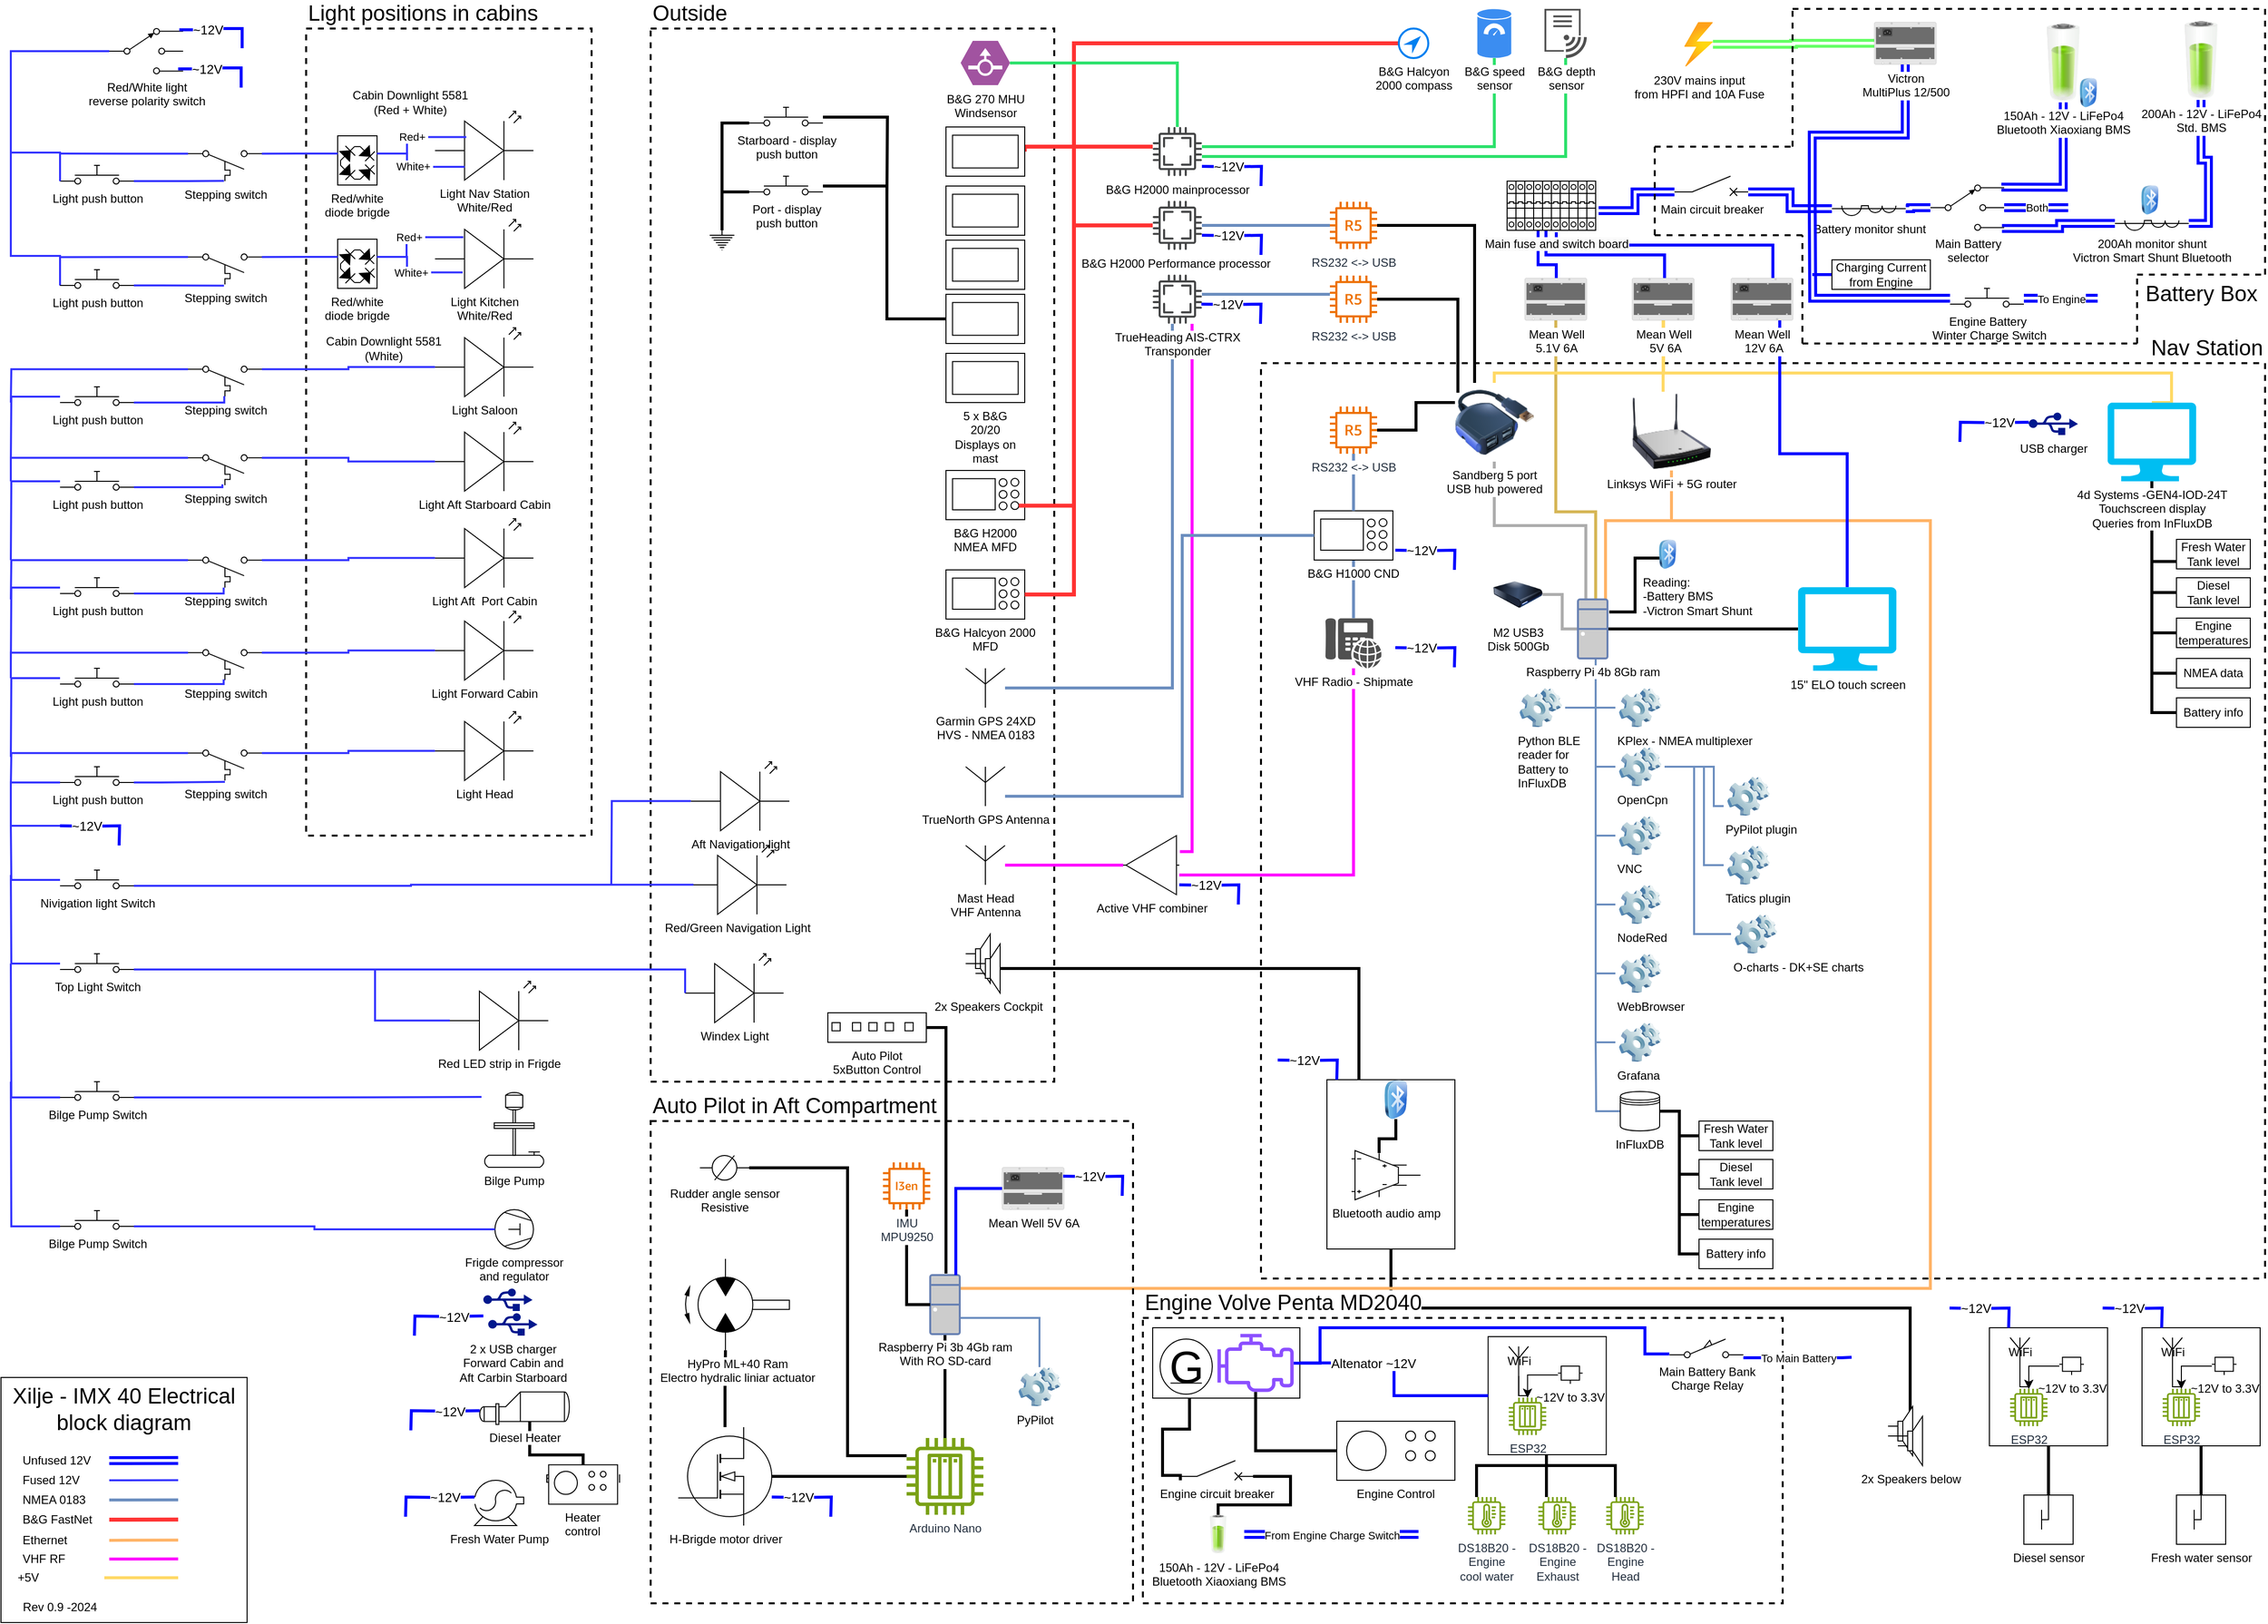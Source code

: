 <mxfile version="24.2.5" type="device">
  <diagram name="Page-1" id="099fd60b-425b-db50-ffb0-6b813814b670">
    <mxGraphModel dx="1738" dy="432" grid="1" gridSize="10" guides="1" tooltips="1" connect="1" arrows="1" fold="1" page="1" pageScale="1" pageWidth="1169" pageHeight="827" background="none" math="0" shadow="0">
      <root>
        <mxCell id="0" />
        <mxCell id="1" parent="0" />
        <mxCell id="9fai15Jy2hckLmUoozY7-302" value="&lt;font style=&quot;font-size: 22px;&quot;&gt;Outside&lt;/font&gt;" style="rounded=0;whiteSpace=wrap;html=1;fillColor=none;align=left;labelPosition=center;verticalLabelPosition=top;verticalAlign=bottom;spacingTop=0;movable=1;resizable=1;rotatable=1;deletable=1;editable=1;locked=0;connectable=1;strokeWidth=2;dashed=1;" parent="1" vertex="1">
          <mxGeometry x="-480" y="30" width="410" height="1070" as="geometry" />
        </mxCell>
        <mxCell id="9fai15Jy2hckLmUoozY7-257" style="edgeStyle=orthogonalEdgeStyle;rounded=0;orthogonalLoop=1;jettySize=auto;html=1;entryX=0.5;entryY=1;entryDx=0;entryDy=0;strokeColor=default;strokeWidth=3;align=center;verticalAlign=middle;fontFamily=Helvetica;fontSize=11;fontColor=default;labelBackgroundColor=default;endArrow=none;endFill=0;" parent="1" source="9fai15Jy2hckLmUoozY7-250" target="9fai15Jy2hckLmUoozY7-246" edge="1">
          <mxGeometry relative="1" as="geometry">
            <Array as="points">
              <mxPoint x="272" y="1330" />
            </Array>
          </mxGeometry>
        </mxCell>
        <mxCell id="9fai15Jy2hckLmUoozY7-231" value="&lt;font style=&quot;font-size: 22px;&quot;&gt;Nav Station&lt;/font&gt;" style="rounded=0;whiteSpace=wrap;html=1;fillColor=none;strokeWidth=2;dashed=1;align=right;labelPosition=center;verticalLabelPosition=top;verticalAlign=bottom;strokeColor=default;fontFamily=Helvetica;fontSize=22;fontColor=default;labelBackgroundColor=default;movable=1;resizable=1;rotatable=1;deletable=1;editable=1;locked=0;connectable=1;" parent="1" vertex="1">
          <mxGeometry x="140" y="370" width="1020" height="930" as="geometry" />
        </mxCell>
        <mxCell id="9fai15Jy2hckLmUoozY7-481" value="&lt;font style=&quot;font-size: 22px;&quot;&gt;Engine Volve Penta MD2040&lt;/font&gt;" style="rounded=0;whiteSpace=wrap;html=1;fillColor=none;strokeWidth=2;dashed=1;labelPosition=center;verticalLabelPosition=top;align=left;verticalAlign=bottom;labelBackgroundColor=default;" parent="1" vertex="1">
          <mxGeometry x="20" y="1340" width="650" height="290" as="geometry" />
        </mxCell>
        <mxCell id="9fai15Jy2hckLmUoozY7-363" value="&lt;font style=&quot;font-size: 22px;&quot;&gt;Light positions in cabins&lt;/font&gt;" style="rounded=0;whiteSpace=wrap;html=1;fillColor=none;align=left;labelPosition=center;verticalLabelPosition=top;verticalAlign=bottom;strokeWidth=2;dashed=1;movable=0;resizable=0;rotatable=0;deletable=0;editable=0;locked=1;connectable=0;" parent="1" vertex="1">
          <mxGeometry x="-830" y="30" width="290" height="820" as="geometry" />
        </mxCell>
        <mxCell id="9fai15Jy2hckLmUoozY7-297" style="edgeStyle=orthogonalEdgeStyle;rounded=0;orthogonalLoop=1;jettySize=auto;html=1;entryX=-0.011;entryY=0.73;entryDx=0;entryDy=0;entryPerimeter=0;strokeColor=#FF00FF;strokeWidth=3;align=center;verticalAlign=middle;fontFamily=Helvetica;fontSize=11;fontColor=default;labelBackgroundColor=default;endArrow=none;endFill=0;" parent="1" source="9fai15Jy2hckLmUoozY7-23" target="9fai15Jy2hckLmUoozY7-295" edge="1">
          <mxGeometry relative="1" as="geometry">
            <Array as="points">
              <mxPoint x="70" y="866" />
            </Array>
          </mxGeometry>
        </mxCell>
        <mxCell id="9fai15Jy2hckLmUoozY7-292" style="edgeStyle=orthogonalEdgeStyle;rounded=0;orthogonalLoop=1;jettySize=auto;html=1;strokeColor=#6c8ebf;strokeWidth=3;align=center;verticalAlign=middle;fontFamily=Helvetica;fontSize=11;fontColor=default;labelBackgroundColor=default;endArrow=none;endFill=0;fillColor=#dae8fc;" parent="1" source="9fai15Jy2hckLmUoozY7-94" target="9fai15Jy2hckLmUoozY7-290" edge="1">
          <mxGeometry relative="1" as="geometry" />
        </mxCell>
        <mxCell id="9fai15Jy2hckLmUoozY7-233" style="edgeStyle=orthogonalEdgeStyle;rounded=0;orthogonalLoop=1;jettySize=auto;html=1;entryX=0.5;entryY=0;entryDx=0;entryDy=0;entryPerimeter=0;strokeColor=#FFD966;strokeWidth=3;align=center;verticalAlign=middle;fontFamily=Helvetica;fontSize=11;fontColor=default;labelBackgroundColor=default;endArrow=none;endFill=0;" parent="1" source="9fai15Jy2hckLmUoozY7-132" target="9fai15Jy2hckLmUoozY7-232" edge="1">
          <mxGeometry relative="1" as="geometry">
            <Array as="points">
              <mxPoint x="549" y="380" />
              <mxPoint x="1065" y="380" />
              <mxPoint x="1065" y="410" />
            </Array>
          </mxGeometry>
        </mxCell>
        <mxCell id="9fai15Jy2hckLmUoozY7-167" style="edgeStyle=orthogonalEdgeStyle;rounded=0;orthogonalLoop=1;jettySize=auto;html=1;entryX=0.6;entryY=0.667;entryDx=0;entryDy=0;entryPerimeter=0;strokeColor=#6c8ebf;strokeWidth=2;align=center;verticalAlign=middle;fontFamily=Helvetica;fontSize=11;fontColor=default;labelBackgroundColor=default;endArrow=none;endFill=0;fillColor=#dae8fc;" parent="1" source="9fai15Jy2hckLmUoozY7-142" target="9fai15Jy2hckLmUoozY7-52" edge="1">
          <mxGeometry relative="1" as="geometry" />
        </mxCell>
        <mxCell id="9fai15Jy2hckLmUoozY7-141" style="edgeStyle=orthogonalEdgeStyle;rounded=0;orthogonalLoop=1;jettySize=auto;html=1;entryX=0.556;entryY=1.04;entryDx=0;entryDy=0;entryPerimeter=0;strokeColor=#0000FF;strokeWidth=3;align=center;verticalAlign=middle;fontFamily=Helvetica;fontSize=11;fontColor=default;labelBackgroundColor=default;endArrow=none;endFill=0;" parent="1" source="9fai15Jy2hckLmUoozY7-130" target="9fai15Jy2hckLmUoozY7-15" edge="1">
          <mxGeometry relative="1" as="geometry">
            <Array as="points">
              <mxPoint x="660" y="250" />
              <mxPoint x="440" y="250" />
            </Array>
          </mxGeometry>
        </mxCell>
        <mxCell id="9fai15Jy2hckLmUoozY7-134" style="edgeStyle=orthogonalEdgeStyle;rounded=0;orthogonalLoop=1;jettySize=auto;html=1;strokeColor=#d6b656;strokeWidth=3;align=center;verticalAlign=middle;fontFamily=Helvetica;fontSize=11;fontColor=default;labelBackgroundColor=default;endArrow=none;endFill=0;entryX=0.98;entryY=0.02;entryDx=0;entryDy=0;entryPerimeter=0;fillColor=#fff2cc;" parent="1" source="9fai15Jy2hckLmUoozY7-133" target="9fai15Jy2hckLmUoozY7-52" edge="1">
          <mxGeometry relative="1" as="geometry">
            <Array as="points">
              <mxPoint x="440" y="521" />
              <mxPoint x="480" y="521" />
              <mxPoint x="480" y="611" />
            </Array>
          </mxGeometry>
        </mxCell>
        <mxCell id="9fai15Jy2hckLmUoozY7-139" style="edgeStyle=orthogonalEdgeStyle;rounded=0;orthogonalLoop=1;jettySize=auto;html=1;entryX=0.389;entryY=0.6;entryDx=0;entryDy=0;entryPerimeter=0;strokeColor=#0000FF;strokeWidth=3;align=center;verticalAlign=middle;fontFamily=Helvetica;fontSize=11;fontColor=default;labelBackgroundColor=default;endArrow=none;endFill=0;" parent="1" source="9fai15Jy2hckLmUoozY7-132" target="9fai15Jy2hckLmUoozY7-14" edge="1">
          <mxGeometry relative="1" as="geometry">
            <Array as="points">
              <mxPoint x="550" y="260" />
              <mxPoint x="429" y="260" />
            </Array>
          </mxGeometry>
        </mxCell>
        <mxCell id="9fai15Jy2hckLmUoozY7-138" style="edgeStyle=orthogonalEdgeStyle;rounded=0;orthogonalLoop=1;jettySize=auto;html=1;strokeColor=#0000FF;strokeWidth=3;align=center;verticalAlign=middle;fontFamily=Helvetica;fontSize=11;fontColor=default;labelBackgroundColor=default;endArrow=none;endFill=0;" parent="1" source="9fai15Jy2hckLmUoozY7-13" target="9fai15Jy2hckLmUoozY7-133" edge="1">
          <mxGeometry relative="1" as="geometry">
            <Array as="points">
              <mxPoint x="422" y="270" />
              <mxPoint x="440" y="270" />
            </Array>
          </mxGeometry>
        </mxCell>
        <mxCell id="9fai15Jy2hckLmUoozY7-9" style="edgeStyle=orthogonalEdgeStyle;rounded=0;orthogonalLoop=1;jettySize=auto;html=1;exitX=0;exitY=0.3;exitDx=0;exitDy=0;exitPerimeter=0;entryX=1;entryY=0.8;entryDx=0;entryDy=0;shape=link;strokeColor=#0000FF;strokeWidth=3;align=center;verticalAlign=middle;fontFamily=Helvetica;fontSize=11;fontColor=default;labelBackgroundColor=default;endArrow=classic;" parent="1" source="9fai15Jy2hckLmUoozY7-1" target="9fai15Jy2hckLmUoozY7-8" edge="1">
          <mxGeometry relative="1" as="geometry" />
        </mxCell>
        <mxCell id="9fai15Jy2hckLmUoozY7-1" value="Battery monitor shunt" style="pointerEvents=1;verticalLabelPosition=bottom;shadow=0;dashed=0;align=center;html=1;verticalAlign=top;shape=mxgraph.electrical.inductors.current_transformer_3;" parent="1" vertex="1">
          <mxGeometry x="720" y="210" width="75" height="10" as="geometry" />
        </mxCell>
        <mxCell id="9fai15Jy2hckLmUoozY7-6" style="edgeStyle=orthogonalEdgeStyle;rounded=0;orthogonalLoop=1;jettySize=auto;html=1;exitX=1;exitY=0.3;exitDx=0;exitDy=0;exitPerimeter=0;shape=link;strokeColor=#0000FF;strokeWidth=3;" parent="1" source="9fai15Jy2hckLmUoozY7-4" target="dnTUehm-ubC7icJpAnx4-3" edge="1">
          <mxGeometry relative="1" as="geometry" />
        </mxCell>
        <mxCell id="9fai15Jy2hckLmUoozY7-4" value="200Ah monitor shunt&lt;br&gt;Victron Smart Shunt Bluetooth" style="pointerEvents=1;verticalLabelPosition=bottom;shadow=0;dashed=0;align=center;html=1;verticalAlign=top;shape=mxgraph.electrical.inductors.current_transformer_3;" parent="1" vertex="1">
          <mxGeometry x="1007.5" y="225" width="75" height="10" as="geometry" />
        </mxCell>
        <mxCell id="9fai15Jy2hckLmUoozY7-8" value="Main circuit breaker" style="pointerEvents=1;verticalLabelPosition=bottom;shadow=0;dashed=0;align=center;html=1;verticalAlign=top;shape=mxgraph.electrical.electro-mechanical.circuitBreaker2;elSwitchState=off;" parent="1" vertex="1">
          <mxGeometry x="560" y="180" width="75" height="20" as="geometry" />
        </mxCell>
        <mxCell id="9fai15Jy2hckLmUoozY7-10" value="" style="verticalLabelPosition=bottom;dashed=0;shadow=0;html=1;align=center;verticalAlign=top;shape=mxgraph.cabinets.cb_1p;" parent="1" vertex="1">
          <mxGeometry x="390" y="185" width="9" height="50" as="geometry" />
        </mxCell>
        <mxCell id="9fai15Jy2hckLmUoozY7-11" value="" style="verticalLabelPosition=bottom;dashed=0;shadow=0;html=1;align=center;verticalAlign=top;shape=mxgraph.cabinets.cb_1p;" parent="1" vertex="1">
          <mxGeometry x="399" y="185" width="9" height="50" as="geometry" />
        </mxCell>
        <mxCell id="9fai15Jy2hckLmUoozY7-12" value="" style="verticalLabelPosition=bottom;dashed=0;shadow=0;html=1;align=center;verticalAlign=top;shape=mxgraph.cabinets.cb_1p;" parent="1" vertex="1">
          <mxGeometry x="408" y="185" width="9" height="50" as="geometry" />
        </mxCell>
        <mxCell id="9fai15Jy2hckLmUoozY7-13" value="" style="verticalLabelPosition=bottom;dashed=0;shadow=0;html=1;align=center;verticalAlign=top;shape=mxgraph.cabinets.cb_1p;" parent="1" vertex="1">
          <mxGeometry x="417" y="185" width="9" height="50" as="geometry" />
        </mxCell>
        <mxCell id="9fai15Jy2hckLmUoozY7-14" value="" style="verticalLabelPosition=bottom;dashed=0;shadow=0;html=1;align=center;verticalAlign=top;shape=mxgraph.cabinets.cb_1p;" parent="1" vertex="1">
          <mxGeometry x="426" y="185" width="9" height="50" as="geometry" />
        </mxCell>
        <mxCell id="9fai15Jy2hckLmUoozY7-15" value="&lt;span style=&quot;color: rgb(0, 0, 0); font-family: Helvetica; font-size: 12px; font-style: normal; font-variant-ligatures: normal; font-variant-caps: normal; font-weight: 400; letter-spacing: normal; orphans: 2; text-align: center; text-indent: 0px; text-transform: none; widows: 2; word-spacing: 0px; -webkit-text-stroke-width: 0px; white-space: nowrap; background-color: rgb(251, 251, 251); text-decoration-thickness: initial; text-decoration-style: initial; text-decoration-color: initial; display: inline !important; float: none;&quot;&gt;Main fuse and switch board&lt;/span&gt;" style="verticalLabelPosition=bottom;dashed=0;shadow=0;html=1;align=center;verticalAlign=top;shape=mxgraph.cabinets.cb_1p;" parent="1" vertex="1">
          <mxGeometry x="435" y="185" width="9" height="50" as="geometry" />
        </mxCell>
        <mxCell id="9fai15Jy2hckLmUoozY7-16" value="" style="verticalLabelPosition=bottom;dashed=0;shadow=0;html=1;align=center;verticalAlign=top;shape=mxgraph.cabinets.cb_1p;" parent="1" vertex="1">
          <mxGeometry x="444" y="185" width="9" height="50" as="geometry" />
        </mxCell>
        <mxCell id="9fai15Jy2hckLmUoozY7-17" value="" style="verticalLabelPosition=bottom;dashed=0;shadow=0;html=1;align=center;verticalAlign=top;shape=mxgraph.cabinets.cb_1p;" parent="1" vertex="1">
          <mxGeometry x="453" y="185" width="9" height="50" as="geometry" />
        </mxCell>
        <mxCell id="9fai15Jy2hckLmUoozY7-18" value="" style="verticalLabelPosition=bottom;dashed=0;shadow=0;html=1;align=center;verticalAlign=top;shape=mxgraph.cabinets.cb_1p;" parent="1" vertex="1">
          <mxGeometry x="462" y="185" width="9" height="50" as="geometry" />
        </mxCell>
        <mxCell id="9fai15Jy2hckLmUoozY7-19" value="" style="verticalLabelPosition=bottom;dashed=0;shadow=0;html=1;align=center;verticalAlign=top;shape=mxgraph.cabinets.cb_1p;" parent="1" vertex="1">
          <mxGeometry x="471" y="185" width="9" height="50" as="geometry" />
        </mxCell>
        <mxCell id="9fai15Jy2hckLmUoozY7-20" style="edgeStyle=orthogonalEdgeStyle;rounded=0;orthogonalLoop=1;jettySize=auto;html=1;exitX=0;exitY=0.8;exitDx=0;exitDy=0;entryX=1.333;entryY=0.6;entryDx=0;entryDy=0;entryPerimeter=0;shape=link;strokeColor=#0000FF;strokeWidth=3;align=center;verticalAlign=middle;fontFamily=Helvetica;fontSize=11;fontColor=default;labelBackgroundColor=default;endArrow=classic;" parent="1" source="9fai15Jy2hckLmUoozY7-8" target="9fai15Jy2hckLmUoozY7-19" edge="1">
          <mxGeometry relative="1" as="geometry" />
        </mxCell>
        <mxCell id="9fai15Jy2hckLmUoozY7-41" style="edgeStyle=orthogonalEdgeStyle;rounded=0;orthogonalLoop=1;jettySize=auto;html=1;entryX=1;entryY=0.5;entryDx=0;entryDy=0;strokeColor=#FF3333;endArrow=none;endFill=0;strokeWidth=4;" parent="1" target="9fai15Jy2hckLmUoozY7-24" edge="1">
          <mxGeometry relative="1" as="geometry">
            <mxPoint x="30" y="150" as="sourcePoint" />
            <Array as="points">
              <mxPoint x="-100" y="150" />
            </Array>
          </mxGeometry>
        </mxCell>
        <mxCell id="9fai15Jy2hckLmUoozY7-21" value="B&amp;amp;G H2000 mainprocessor" style="sketch=0;pointerEvents=1;shadow=0;dashed=0;html=1;strokeColor=none;fillColor=#434445;aspect=fixed;labelPosition=center;verticalLabelPosition=bottom;verticalAlign=top;align=center;outlineConnect=0;shape=mxgraph.vvd.cpu;" parent="1" vertex="1">
          <mxGeometry x="30" y="130" width="50" height="50" as="geometry" />
        </mxCell>
        <mxCell id="9fai15Jy2hckLmUoozY7-42" style="edgeStyle=orthogonalEdgeStyle;rounded=0;orthogonalLoop=1;jettySize=auto;html=1;strokeColor=#FF3333;strokeWidth=4;align=center;verticalAlign=middle;fontFamily=Helvetica;fontSize=11;fontColor=default;labelBackgroundColor=default;endArrow=none;endFill=0;" parent="1" source="9fai15Jy2hckLmUoozY7-22" edge="1">
          <mxGeometry relative="1" as="geometry">
            <mxPoint x="30" y="150" as="targetPoint" />
            <Array as="points">
              <mxPoint x="-50" y="230" />
              <mxPoint x="-50" y="150" />
            </Array>
          </mxGeometry>
        </mxCell>
        <mxCell id="9fai15Jy2hckLmUoozY7-110" style="edgeStyle=orthogonalEdgeStyle;rounded=0;orthogonalLoop=1;jettySize=auto;html=1;strokeColor=#6c8ebf;strokeWidth=3;align=center;verticalAlign=middle;fontFamily=Helvetica;fontSize=11;fontColor=default;labelBackgroundColor=default;endArrow=none;endFill=0;fillColor=#dae8fc;" parent="1" source="9fai15Jy2hckLmUoozY7-22" target="9fai15Jy2hckLmUoozY7-56" edge="1">
          <mxGeometry relative="1" as="geometry" />
        </mxCell>
        <mxCell id="9fai15Jy2hckLmUoozY7-22" value="B&amp;amp;G H2000 Performance processor&amp;nbsp;" style="sketch=0;pointerEvents=1;shadow=0;dashed=0;html=1;strokeColor=none;fillColor=#434445;aspect=fixed;labelPosition=center;verticalLabelPosition=bottom;verticalAlign=top;align=center;outlineConnect=0;shape=mxgraph.vvd.cpu;" parent="1" vertex="1">
          <mxGeometry x="30" y="205" width="50" height="50" as="geometry" />
        </mxCell>
        <mxCell id="9fai15Jy2hckLmUoozY7-109" style="edgeStyle=orthogonalEdgeStyle;rounded=0;orthogonalLoop=1;jettySize=auto;html=1;strokeColor=#6c8ebf;strokeWidth=3;align=center;verticalAlign=middle;fontFamily=Helvetica;fontSize=11;fontColor=default;labelBackgroundColor=default;endArrow=none;endFill=0;fillColor=#dae8fc;" parent="1" source="9fai15Jy2hckLmUoozY7-23" target="9fai15Jy2hckLmUoozY7-57" edge="1">
          <mxGeometry relative="1" as="geometry">
            <Array as="points">
              <mxPoint x="140" y="300" />
              <mxPoint x="140" y="300" />
            </Array>
          </mxGeometry>
        </mxCell>
        <mxCell id="9fai15Jy2hckLmUoozY7-26" value="" style="group" parent="1" vertex="1" connectable="0">
          <mxGeometry x="-180" y="130" width="80" height="50" as="geometry" />
        </mxCell>
        <mxCell id="9fai15Jy2hckLmUoozY7-24" value="" style="rounded=0;whiteSpace=wrap;html=1;" parent="9fai15Jy2hckLmUoozY7-26" vertex="1">
          <mxGeometry width="80" height="50" as="geometry" />
        </mxCell>
        <mxCell id="9fai15Jy2hckLmUoozY7-25" value="" style="rounded=0;whiteSpace=wrap;html=1;" parent="9fai15Jy2hckLmUoozY7-26" vertex="1">
          <mxGeometry x="6.667" y="8.333" width="66.667" height="33.333" as="geometry" />
        </mxCell>
        <mxCell id="9fai15Jy2hckLmUoozY7-30" value="" style="group" parent="1" vertex="1" connectable="0">
          <mxGeometry x="-180" y="300" width="80" height="50" as="geometry" />
        </mxCell>
        <mxCell id="9fai15Jy2hckLmUoozY7-31" value="" style="rounded=0;whiteSpace=wrap;html=1;" parent="9fai15Jy2hckLmUoozY7-30" vertex="1">
          <mxGeometry width="80" height="50" as="geometry" />
        </mxCell>
        <mxCell id="9fai15Jy2hckLmUoozY7-32" value="" style="rounded=0;whiteSpace=wrap;html=1;" parent="9fai15Jy2hckLmUoozY7-30" vertex="1">
          <mxGeometry x="6.667" y="8.333" width="66.667" height="33.333" as="geometry" />
        </mxCell>
        <mxCell id="9fai15Jy2hckLmUoozY7-33" value="" style="group" parent="1" vertex="1" connectable="0">
          <mxGeometry x="-180" y="190" width="80" height="50" as="geometry" />
        </mxCell>
        <mxCell id="9fai15Jy2hckLmUoozY7-34" value="" style="rounded=0;whiteSpace=wrap;html=1;" parent="9fai15Jy2hckLmUoozY7-33" vertex="1">
          <mxGeometry width="80" height="50" as="geometry" />
        </mxCell>
        <mxCell id="9fai15Jy2hckLmUoozY7-35" value="" style="rounded=0;whiteSpace=wrap;html=1;" parent="9fai15Jy2hckLmUoozY7-33" vertex="1">
          <mxGeometry x="6.667" y="8.333" width="66.667" height="33.333" as="geometry" />
        </mxCell>
        <mxCell id="9fai15Jy2hckLmUoozY7-37" value="" style="group" parent="1" vertex="1" connectable="0">
          <mxGeometry x="-180" y="245" width="80" height="50" as="geometry" />
        </mxCell>
        <mxCell id="9fai15Jy2hckLmUoozY7-38" value="" style="rounded=0;whiteSpace=wrap;html=1;" parent="9fai15Jy2hckLmUoozY7-37" vertex="1">
          <mxGeometry width="80" height="50" as="geometry" />
        </mxCell>
        <mxCell id="9fai15Jy2hckLmUoozY7-39" value="" style="rounded=0;whiteSpace=wrap;html=1;" parent="9fai15Jy2hckLmUoozY7-37" vertex="1">
          <mxGeometry x="6.667" y="8.333" width="66.667" height="33.333" as="geometry" />
        </mxCell>
        <mxCell id="9fai15Jy2hckLmUoozY7-27" value="" style="group;verticalAlign=bottom;" parent="1" vertex="1" connectable="0">
          <mxGeometry x="-180" y="369" width="80" height="50" as="geometry" />
        </mxCell>
        <mxCell id="9fai15Jy2hckLmUoozY7-28" value="5 x B&amp;amp;G 20/20 Displays on mast" style="rounded=0;whiteSpace=wrap;html=1;verticalAlign=top;labelPosition=center;verticalLabelPosition=bottom;align=center;" parent="9fai15Jy2hckLmUoozY7-27" vertex="1">
          <mxGeometry y="-9" width="80" height="50" as="geometry" />
        </mxCell>
        <mxCell id="9fai15Jy2hckLmUoozY7-47" style="edgeStyle=orthogonalEdgeStyle;rounded=0;orthogonalLoop=1;jettySize=auto;html=1;strokeColor=#FF3333;strokeWidth=4;align=center;verticalAlign=middle;fontFamily=Helvetica;fontSize=11;fontColor=default;labelBackgroundColor=default;endArrow=none;endFill=0;" parent="1" source="9fai15Jy2hckLmUoozY7-43" target="9fai15Jy2hckLmUoozY7-21" edge="1">
          <mxGeometry relative="1" as="geometry">
            <mxPoint x="-50.0" y="45" as="targetPoint" />
            <Array as="points">
              <mxPoint x="-50" y="45" />
              <mxPoint x="-50" y="150" />
            </Array>
          </mxGeometry>
        </mxCell>
        <mxCell id="9fai15Jy2hckLmUoozY7-43" value="B&amp;amp;G Halcyon &lt;br&gt;2000 compass" style="html=1;verticalLabelPosition=bottom;align=center;labelBackgroundColor=#ffffff;verticalAlign=top;strokeWidth=2;strokeColor=#0080F0;shadow=0;dashed=0;shape=mxgraph.ios7.icons.location_2;" parent="1" vertex="1">
          <mxGeometry x="280" y="30" width="30" height="30" as="geometry" />
        </mxCell>
        <mxCell id="9fai15Jy2hckLmUoozY7-49" style="edgeStyle=orthogonalEdgeStyle;rounded=0;orthogonalLoop=1;jettySize=auto;html=1;strokeWidth=3;strokeColor=#2de16c;endArrow=none;endFill=0;" parent="1" source="9fai15Jy2hckLmUoozY7-44" target="9fai15Jy2hckLmUoozY7-21" edge="1">
          <mxGeometry relative="1" as="geometry">
            <mxPoint x="325" y="140" as="targetPoint" />
            <Array as="points">
              <mxPoint x="55" y="65" />
            </Array>
          </mxGeometry>
        </mxCell>
        <mxCell id="9fai15Jy2hckLmUoozY7-44" value="B&amp;amp;G 270 MHU&lt;br&gt;Windsensor" style="verticalLabelPosition=bottom;sketch=0;html=1;fillColor=#A153A0;strokeColor=#ffffff;verticalAlign=top;align=center;points=[[0,0.5,0],[0.125,0.25,0],[0.25,0,0],[0.5,0,0],[0.75,0,0],[0.875,0.25,0],[1,0.5,0],[0.875,0.75,0],[0.75,1,0],[0.5,1,0],[0.125,0.75,0]];pointerEvents=1;shape=mxgraph.cisco_safe.compositeIcon;bgIcon=mxgraph.cisco_safe.design.blank_device;resIcon=mxgraph.cisco_safe.design.flow_sensor;labelBackgroundColor=default;" parent="1" vertex="1">
          <mxGeometry x="-165" y="42.5" width="50" height="45" as="geometry" />
        </mxCell>
        <mxCell id="9fai15Jy2hckLmUoozY7-50" style="edgeStyle=orthogonalEdgeStyle;rounded=0;orthogonalLoop=1;jettySize=auto;html=1;strokeColor=#2de16c;strokeWidth=3;align=center;verticalAlign=middle;fontFamily=Helvetica;fontSize=11;fontColor=default;labelBackgroundColor=default;endArrow=none;endFill=0;" parent="1" source="9fai15Jy2hckLmUoozY7-45" target="9fai15Jy2hckLmUoozY7-21" edge="1">
          <mxGeometry relative="1" as="geometry">
            <Array as="points">
              <mxPoint x="377" y="150" />
            </Array>
          </mxGeometry>
        </mxCell>
        <mxCell id="9fai15Jy2hckLmUoozY7-45" value="B&amp;amp;G speed&lt;div&gt;sensor&lt;/div&gt;" style="sketch=0;html=1;aspect=fixed;strokeColor=none;shadow=0;fillColor=#3B8DF1;verticalAlign=top;labelPosition=center;verticalLabelPosition=bottom;shape=mxgraph.gcp2.database_speed;labelBackgroundColor=default;" parent="1" vertex="1">
          <mxGeometry x="359.75" y="10" width="34.5" height="50" as="geometry" />
        </mxCell>
        <mxCell id="9fai15Jy2hckLmUoozY7-51" style="edgeStyle=orthogonalEdgeStyle;rounded=0;orthogonalLoop=1;jettySize=auto;html=1;exitX=0.5;exitY=1;exitDx=0;exitDy=0;exitPerimeter=0;strokeColor=#2de16c;strokeWidth=3;align=center;verticalAlign=middle;fontFamily=Helvetica;fontSize=11;fontColor=default;labelBackgroundColor=default;endArrow=none;endFill=0;" parent="1" source="9fai15Jy2hckLmUoozY7-46" target="9fai15Jy2hckLmUoozY7-21" edge="1">
          <mxGeometry relative="1" as="geometry">
            <Array as="points">
              <mxPoint x="449" y="160" />
            </Array>
          </mxGeometry>
        </mxCell>
        <mxCell id="9fai15Jy2hckLmUoozY7-46" value="B&amp;amp;G depth&lt;div&gt;sensor&lt;/div&gt;" style="sketch=0;pointerEvents=1;shadow=0;dashed=0;html=1;strokeColor=none;labelPosition=center;verticalLabelPosition=bottom;verticalAlign=top;align=center;fillColor=#505050;shape=mxgraph.mscae.intune.intune_wifi_profiles;labelBackgroundColor=default;" parent="1" vertex="1">
          <mxGeometry x="428" y="10" width="43" height="50" as="geometry" />
        </mxCell>
        <mxCell id="9fai15Jy2hckLmUoozY7-53" value="15&quot; ELO touch screen" style="verticalLabelPosition=bottom;html=1;verticalAlign=top;align=center;strokeColor=none;fillColor=#00BEF2;shape=mxgraph.azure.computer;pointerEvents=1;" parent="1" vertex="1">
          <mxGeometry x="685.5" y="597.5" width="100" height="85" as="geometry" />
        </mxCell>
        <mxCell id="9fai15Jy2hckLmUoozY7-104" style="edgeStyle=orthogonalEdgeStyle;rounded=0;orthogonalLoop=1;jettySize=auto;html=1;exitX=0.5;exitY=1;exitDx=0;exitDy=0;strokeWidth=3;strokeColor=#adadad;endArrow=none;endFill=0;" parent="1" source="9fai15Jy2hckLmUoozY7-54" target="9fai15Jy2hckLmUoozY7-52" edge="1">
          <mxGeometry relative="1" as="geometry">
            <Array as="points">
              <mxPoint x="377" y="535" />
              <mxPoint x="470" y="535" />
            </Array>
          </mxGeometry>
        </mxCell>
        <mxCell id="9fai15Jy2hckLmUoozY7-137" style="edgeStyle=orthogonalEdgeStyle;rounded=0;orthogonalLoop=1;jettySize=auto;html=1;strokeColor=#FFD966;strokeWidth=3;align=center;verticalAlign=middle;fontFamily=Helvetica;fontSize=11;fontColor=default;labelBackgroundColor=default;endArrow=none;endFill=0;" parent="1" source="9fai15Jy2hckLmUoozY7-54" target="9fai15Jy2hckLmUoozY7-132" edge="1">
          <mxGeometry relative="1" as="geometry">
            <Array as="points">
              <mxPoint x="377" y="380" />
              <mxPoint x="549" y="380" />
            </Array>
          </mxGeometry>
        </mxCell>
        <mxCell id="9fai15Jy2hckLmUoozY7-54" value="Sandberg 5 port &lt;br&gt;USB hub powered" style="image;html=1;image=img/lib/clip_art/computers/USB_Hub_128x128.png" parent="1" vertex="1">
          <mxGeometry x="337" y="390" width="80" height="80" as="geometry" />
        </mxCell>
        <mxCell id="9fai15Jy2hckLmUoozY7-106" style="edgeStyle=orthogonalEdgeStyle;rounded=0;orthogonalLoop=1;jettySize=auto;html=1;entryX=0.25;entryY=0;entryDx=0;entryDy=0;strokeColor=default;strokeWidth=3;align=center;verticalAlign=middle;fontFamily=Helvetica;fontSize=11;fontColor=default;labelBackgroundColor=default;endArrow=none;endFill=0;" parent="1" source="9fai15Jy2hckLmUoozY7-56" target="9fai15Jy2hckLmUoozY7-54" edge="1">
          <mxGeometry relative="1" as="geometry" />
        </mxCell>
        <mxCell id="9fai15Jy2hckLmUoozY7-56" value="RS232 &amp;lt;-&amp;gt; USB" style="sketch=0;outlineConnect=0;fontColor=#232F3E;gradientColor=none;fillColor=#ED7100;strokeColor=none;dashed=0;verticalLabelPosition=bottom;verticalAlign=top;align=center;html=1;fontSize=12;fontStyle=0;aspect=fixed;pointerEvents=1;shape=mxgraph.aws4.r5_instance;" parent="1" vertex="1">
          <mxGeometry x="210" y="206" width="48" height="48" as="geometry" />
        </mxCell>
        <mxCell id="9fai15Jy2hckLmUoozY7-57" value="RS232 &amp;lt;-&amp;gt; USB" style="sketch=0;outlineConnect=0;fontColor=#232F3E;gradientColor=none;fillColor=#ED7100;strokeColor=none;dashed=0;verticalLabelPosition=bottom;verticalAlign=top;align=center;html=1;fontSize=12;fontStyle=0;aspect=fixed;pointerEvents=1;shape=mxgraph.aws4.r5_instance;" parent="1" vertex="1">
          <mxGeometry x="210" y="281" width="48" height="48" as="geometry" />
        </mxCell>
        <mxCell id="9fai15Jy2hckLmUoozY7-73" value="B&amp;G H2000&#xa;NMEA MFD" style="group;labelPosition=center;verticalLabelPosition=bottom;align=center;verticalAlign=top;" parent="1" vertex="1" connectable="0">
          <mxGeometry x="-180" y="479" width="80" height="50" as="geometry" />
        </mxCell>
        <mxCell id="9fai15Jy2hckLmUoozY7-74" value="" style="rounded=0;whiteSpace=wrap;html=1;" parent="9fai15Jy2hckLmUoozY7-73" vertex="1">
          <mxGeometry width="80" height="50" as="geometry" />
        </mxCell>
        <mxCell id="9fai15Jy2hckLmUoozY7-75" value="" style="rounded=0;whiteSpace=wrap;html=1;" parent="9fai15Jy2hckLmUoozY7-73" vertex="1">
          <mxGeometry x="6.67" y="8.33" width="43.33" height="31.67" as="geometry" />
        </mxCell>
        <mxCell id="9fai15Jy2hckLmUoozY7-76" value="" style="ellipse;whiteSpace=wrap;html=1;aspect=fixed;" parent="9fai15Jy2hckLmUoozY7-73" vertex="1">
          <mxGeometry x="54" y="8.33" width="8" height="8" as="geometry" />
        </mxCell>
        <mxCell id="9fai15Jy2hckLmUoozY7-77" value="" style="ellipse;whiteSpace=wrap;html=1;aspect=fixed;" parent="9fai15Jy2hckLmUoozY7-73" vertex="1">
          <mxGeometry x="66" y="8" width="8" height="8" as="geometry" />
        </mxCell>
        <mxCell id="9fai15Jy2hckLmUoozY7-78" value="" style="ellipse;whiteSpace=wrap;html=1;aspect=fixed;" parent="9fai15Jy2hckLmUoozY7-73" vertex="1">
          <mxGeometry x="54" y="20.33" width="8" height="8" as="geometry" />
        </mxCell>
        <mxCell id="9fai15Jy2hckLmUoozY7-79" value="" style="ellipse;whiteSpace=wrap;html=1;aspect=fixed;" parent="9fai15Jy2hckLmUoozY7-73" vertex="1">
          <mxGeometry x="66" y="20" width="8" height="8" as="geometry" />
        </mxCell>
        <mxCell id="9fai15Jy2hckLmUoozY7-80" value="" style="ellipse;whiteSpace=wrap;html=1;aspect=fixed;" parent="9fai15Jy2hckLmUoozY7-73" vertex="1">
          <mxGeometry x="54" y="32" width="8" height="8" as="geometry" />
        </mxCell>
        <mxCell id="9fai15Jy2hckLmUoozY7-81" value="" style="ellipse;whiteSpace=wrap;html=1;aspect=fixed;" parent="9fai15Jy2hckLmUoozY7-73" vertex="1">
          <mxGeometry x="66" y="31.67" width="8" height="8" as="geometry" />
        </mxCell>
        <mxCell id="9fai15Jy2hckLmUoozY7-82" value="B&amp;G Halcyon 2000&#xa;MFD" style="group;labelPosition=center;verticalLabelPosition=bottom;align=center;verticalAlign=top;" parent="1" vertex="1" connectable="0">
          <mxGeometry x="-180" y="580" width="80" height="50" as="geometry" />
        </mxCell>
        <mxCell id="9fai15Jy2hckLmUoozY7-83" value="" style="rounded=0;whiteSpace=wrap;html=1;" parent="9fai15Jy2hckLmUoozY7-82" vertex="1">
          <mxGeometry width="80" height="50" as="geometry" />
        </mxCell>
        <mxCell id="9fai15Jy2hckLmUoozY7-84" value="" style="rounded=0;whiteSpace=wrap;html=1;" parent="9fai15Jy2hckLmUoozY7-82" vertex="1">
          <mxGeometry x="6.67" y="8.33" width="43.33" height="31.67" as="geometry" />
        </mxCell>
        <mxCell id="9fai15Jy2hckLmUoozY7-85" value="" style="ellipse;whiteSpace=wrap;html=1;aspect=fixed;" parent="9fai15Jy2hckLmUoozY7-82" vertex="1">
          <mxGeometry x="54" y="8.33" width="8" height="8" as="geometry" />
        </mxCell>
        <mxCell id="9fai15Jy2hckLmUoozY7-86" value="" style="ellipse;whiteSpace=wrap;html=1;aspect=fixed;" parent="9fai15Jy2hckLmUoozY7-82" vertex="1">
          <mxGeometry x="66" y="8" width="8" height="8" as="geometry" />
        </mxCell>
        <mxCell id="9fai15Jy2hckLmUoozY7-87" value="" style="ellipse;whiteSpace=wrap;html=1;aspect=fixed;" parent="9fai15Jy2hckLmUoozY7-82" vertex="1">
          <mxGeometry x="54" y="20.33" width="8" height="8" as="geometry" />
        </mxCell>
        <mxCell id="9fai15Jy2hckLmUoozY7-88" value="" style="ellipse;whiteSpace=wrap;html=1;aspect=fixed;" parent="9fai15Jy2hckLmUoozY7-82" vertex="1">
          <mxGeometry x="66" y="20" width="8" height="8" as="geometry" />
        </mxCell>
        <mxCell id="9fai15Jy2hckLmUoozY7-89" value="" style="ellipse;whiteSpace=wrap;html=1;aspect=fixed;" parent="9fai15Jy2hckLmUoozY7-82" vertex="1">
          <mxGeometry x="54" y="32" width="8" height="8" as="geometry" />
        </mxCell>
        <mxCell id="9fai15Jy2hckLmUoozY7-90" value="" style="ellipse;whiteSpace=wrap;html=1;aspect=fixed;" parent="9fai15Jy2hckLmUoozY7-82" vertex="1">
          <mxGeometry x="66" y="31.67" width="8" height="8" as="geometry" />
        </mxCell>
        <mxCell id="9fai15Jy2hckLmUoozY7-93" value="B&amp;G H1000 CND" style="group;labelPosition=center;verticalLabelPosition=bottom;align=center;verticalAlign=top;labelBackgroundColor=default;" parent="1" vertex="1" connectable="0">
          <mxGeometry x="194" y="520" width="80" height="50" as="geometry" />
        </mxCell>
        <mxCell id="9fai15Jy2hckLmUoozY7-94" value="" style="rounded=0;whiteSpace=wrap;html=1;" parent="9fai15Jy2hckLmUoozY7-93" vertex="1">
          <mxGeometry width="80" height="50" as="geometry" />
        </mxCell>
        <mxCell id="9fai15Jy2hckLmUoozY7-95" value="" style="rounded=0;whiteSpace=wrap;html=1;" parent="9fai15Jy2hckLmUoozY7-93" vertex="1">
          <mxGeometry x="6.67" y="8.33" width="43.33" height="31.67" as="geometry" />
        </mxCell>
        <mxCell id="9fai15Jy2hckLmUoozY7-96" value="" style="ellipse;whiteSpace=wrap;html=1;aspect=fixed;" parent="9fai15Jy2hckLmUoozY7-93" vertex="1">
          <mxGeometry x="54" y="8.33" width="8" height="8" as="geometry" />
        </mxCell>
        <mxCell id="9fai15Jy2hckLmUoozY7-97" value="" style="ellipse;whiteSpace=wrap;html=1;aspect=fixed;" parent="9fai15Jy2hckLmUoozY7-93" vertex="1">
          <mxGeometry x="66" y="8" width="8" height="8" as="geometry" />
        </mxCell>
        <mxCell id="9fai15Jy2hckLmUoozY7-98" value="" style="ellipse;whiteSpace=wrap;html=1;aspect=fixed;" parent="9fai15Jy2hckLmUoozY7-93" vertex="1">
          <mxGeometry x="54" y="20.33" width="8" height="8" as="geometry" />
        </mxCell>
        <mxCell id="9fai15Jy2hckLmUoozY7-99" value="" style="ellipse;whiteSpace=wrap;html=1;aspect=fixed;" parent="9fai15Jy2hckLmUoozY7-93" vertex="1">
          <mxGeometry x="66" y="20" width="8" height="8" as="geometry" />
        </mxCell>
        <mxCell id="9fai15Jy2hckLmUoozY7-100" value="" style="ellipse;whiteSpace=wrap;html=1;aspect=fixed;" parent="9fai15Jy2hckLmUoozY7-93" vertex="1">
          <mxGeometry x="54" y="32" width="8" height="8" as="geometry" />
        </mxCell>
        <mxCell id="9fai15Jy2hckLmUoozY7-101" value="" style="ellipse;whiteSpace=wrap;html=1;aspect=fixed;" parent="9fai15Jy2hckLmUoozY7-93" vertex="1">
          <mxGeometry x="66" y="31.67" width="8" height="8" as="geometry" />
        </mxCell>
        <mxCell id="9fai15Jy2hckLmUoozY7-105" style="edgeStyle=orthogonalEdgeStyle;rounded=0;orthogonalLoop=1;jettySize=auto;html=1;entryX=0.038;entryY=0.125;entryDx=0;entryDy=0;entryPerimeter=0;endArrow=none;endFill=0;strokeWidth=3;" parent="1" source="9fai15Jy2hckLmUoozY7-57" target="9fai15Jy2hckLmUoozY7-54" edge="1">
          <mxGeometry relative="1" as="geometry" />
        </mxCell>
        <mxCell id="9fai15Jy2hckLmUoozY7-107" style="edgeStyle=orthogonalEdgeStyle;rounded=0;orthogonalLoop=1;jettySize=auto;html=1;entryX=0;entryY=0.25;entryDx=0;entryDy=0;strokeColor=default;strokeWidth=3;align=center;verticalAlign=middle;fontFamily=Helvetica;fontSize=11;fontColor=default;labelBackgroundColor=default;endArrow=none;endFill=0;" parent="1" source="9fai15Jy2hckLmUoozY7-103" target="9fai15Jy2hckLmUoozY7-54" edge="1">
          <mxGeometry relative="1" as="geometry" />
        </mxCell>
        <mxCell id="9fai15Jy2hckLmUoozY7-115" style="edgeStyle=orthogonalEdgeStyle;rounded=0;orthogonalLoop=1;jettySize=auto;html=1;entryX=0;entryY=0.5;entryDx=0;entryDy=0;strokeColor=#6c8ebf;strokeWidth=3;align=center;verticalAlign=middle;fontFamily=Helvetica;fontSize=11;fontColor=default;labelBackgroundColor=default;endArrow=none;endFill=0;fillColor=#dae8fc;" parent="1" source="9fai15Jy2hckLmUoozY7-111" target="9fai15Jy2hckLmUoozY7-94" edge="1">
          <mxGeometry relative="1" as="geometry">
            <Array as="points">
              <mxPoint x="60" y="810" />
              <mxPoint x="60" y="545" />
            </Array>
          </mxGeometry>
        </mxCell>
        <mxCell id="9fai15Jy2hckLmUoozY7-111" value="TrueNorth GPS Antenna" style="verticalLabelPosition=bottom;shadow=0;dashed=0;align=center;html=1;verticalAlign=top;shape=mxgraph.electrical.radio.aerial_-_antenna_1;" parent="1" vertex="1">
          <mxGeometry x="-160" y="780" width="40" height="40" as="geometry" />
        </mxCell>
        <mxCell id="9fai15Jy2hckLmUoozY7-114" style="edgeStyle=orthogonalEdgeStyle;rounded=0;orthogonalLoop=1;jettySize=auto;html=1;strokeColor=#6c8ebf;strokeWidth=3;align=center;verticalAlign=middle;fontFamily=Helvetica;fontSize=11;fontColor=default;labelBackgroundColor=default;endArrow=none;endFill=0;fillColor=#dae8fc;" parent="1" source="9fai15Jy2hckLmUoozY7-113" target="9fai15Jy2hckLmUoozY7-23" edge="1">
          <mxGeometry relative="1" as="geometry">
            <Array as="points">
              <mxPoint x="50" y="700" />
            </Array>
          </mxGeometry>
        </mxCell>
        <mxCell id="9fai15Jy2hckLmUoozY7-113" value="Garmin GPS 24XD &lt;br&gt;HVS - NMEA 0183" style="verticalLabelPosition=bottom;shadow=0;dashed=0;align=center;html=1;verticalAlign=top;shape=mxgraph.electrical.radio.aerial_-_antenna_1;" parent="1" vertex="1">
          <mxGeometry x="-160" y="680" width="40" height="40" as="geometry" />
        </mxCell>
        <mxCell id="9fai15Jy2hckLmUoozY7-116" style="edgeStyle=orthogonalEdgeStyle;rounded=0;orthogonalLoop=1;jettySize=auto;html=1;strokeColor=#6c8ebf;strokeWidth=3;align=center;verticalAlign=middle;fontFamily=Helvetica;fontSize=11;fontColor=default;labelBackgroundColor=default;endArrow=none;endFill=0;fillColor=#dae8fc;" parent="1" source="9fai15Jy2hckLmUoozY7-94" target="9fai15Jy2hckLmUoozY7-103" edge="1">
          <mxGeometry relative="1" as="geometry" />
        </mxCell>
        <mxCell id="9fai15Jy2hckLmUoozY7-126" style="edgeStyle=orthogonalEdgeStyle;rounded=0;orthogonalLoop=1;jettySize=auto;html=1;strokeColor=default;strokeWidth=3;align=center;verticalAlign=middle;fontFamily=Helvetica;fontSize=11;fontColor=default;labelBackgroundColor=default;endArrow=none;endFill=0;" parent="1" source="9fai15Jy2hckLmUoozY7-117" edge="1">
          <mxGeometry relative="1" as="geometry">
            <mxPoint x="-240" y="200" as="targetPoint" />
          </mxGeometry>
        </mxCell>
        <mxCell id="9fai15Jy2hckLmUoozY7-117" value="Starboard - display&lt;br&gt;push button" style="html=1;shape=mxgraph.electrical.electro-mechanical.pushbutton;aspect=fixed;elSwitchState=off;labelPosition=center;verticalLabelPosition=bottom;align=center;verticalAlign=top;" parent="1" vertex="1">
          <mxGeometry x="-380" y="110" width="75" height="20" as="geometry" />
        </mxCell>
        <mxCell id="9fai15Jy2hckLmUoozY7-125" style="edgeStyle=orthogonalEdgeStyle;rounded=0;orthogonalLoop=1;jettySize=auto;html=1;entryX=0;entryY=0.5;entryDx=0;entryDy=0;strokeColor=default;strokeWidth=3;align=center;verticalAlign=middle;fontFamily=Helvetica;fontSize=11;fontColor=default;labelBackgroundColor=default;endArrow=none;endFill=0;" parent="1" source="9fai15Jy2hckLmUoozY7-120" target="9fai15Jy2hckLmUoozY7-31" edge="1">
          <mxGeometry relative="1" as="geometry">
            <Array as="points">
              <mxPoint x="-240" y="190" />
              <mxPoint x="-240" y="325" />
            </Array>
          </mxGeometry>
        </mxCell>
        <mxCell id="9fai15Jy2hckLmUoozY7-287" style="edgeStyle=orthogonalEdgeStyle;rounded=0;orthogonalLoop=1;jettySize=auto;html=1;exitX=0;exitY=0.8;exitDx=0;exitDy=0;entryX=0.5;entryY=0;entryDx=0;entryDy=0;entryPerimeter=0;strokeColor=default;strokeWidth=3;align=center;verticalAlign=middle;fontFamily=Helvetica;fontSize=11;fontColor=default;labelBackgroundColor=default;endArrow=none;endFill=0;" parent="1" source="9fai15Jy2hckLmUoozY7-120" target="9fai15Jy2hckLmUoozY7-285" edge="1">
          <mxGeometry relative="1" as="geometry">
            <mxPoint x="-410" y="240" as="targetPoint" />
          </mxGeometry>
        </mxCell>
        <mxCell id="9fai15Jy2hckLmUoozY7-120" value="Port - display&lt;br&gt;push button" style="html=1;shape=mxgraph.electrical.electro-mechanical.pushbutton;aspect=fixed;elSwitchState=off;labelPosition=center;verticalLabelPosition=bottom;align=center;verticalAlign=top;" parent="1" vertex="1">
          <mxGeometry x="-380" y="180" width="75" height="20" as="geometry" />
        </mxCell>
        <mxCell id="9fai15Jy2hckLmUoozY7-414" style="edgeStyle=orthogonalEdgeStyle;rounded=0;orthogonalLoop=1;jettySize=auto;html=1;strokeColor=#FFB366;strokeWidth=3;align=center;verticalAlign=middle;fontFamily=Helvetica;fontSize=11;fontColor=default;labelBackgroundColor=default;endArrow=none;endFill=0;" parent="1" source="9fai15Jy2hckLmUoozY7-127" target="9fai15Jy2hckLmUoozY7-401" edge="1">
          <mxGeometry relative="1" as="geometry">
            <Array as="points">
              <mxPoint x="820" y="530" />
              <mxPoint x="820" y="1310" />
            </Array>
          </mxGeometry>
        </mxCell>
        <mxCell id="9fai15Jy2hckLmUoozY7-128" style="edgeStyle=orthogonalEdgeStyle;rounded=0;orthogonalLoop=1;jettySize=auto;html=1;strokeColor=#FFB366;strokeWidth=3;align=center;verticalAlign=middle;fontFamily=Helvetica;fontSize=11;fontColor=default;labelBackgroundColor=default;endArrow=none;endFill=0;" parent="1" source="9fai15Jy2hckLmUoozY7-127" target="9fai15Jy2hckLmUoozY7-52" edge="1">
          <mxGeometry relative="1" as="geometry">
            <Array as="points">
              <mxPoint x="490" y="530" />
            </Array>
          </mxGeometry>
        </mxCell>
        <mxCell id="9fai15Jy2hckLmUoozY7-129" style="edgeStyle=orthogonalEdgeStyle;rounded=0;orthogonalLoop=1;jettySize=auto;html=1;entryX=0;entryY=0.5;entryDx=0;entryDy=0;entryPerimeter=0;strokeColor=default;strokeWidth=3;align=center;verticalAlign=middle;fontFamily=Helvetica;fontSize=11;fontColor=default;labelBackgroundColor=default;endArrow=none;endFill=0;" parent="1" source="9fai15Jy2hckLmUoozY7-52" target="9fai15Jy2hckLmUoozY7-53" edge="1">
          <mxGeometry relative="1" as="geometry">
            <Array as="points">
              <mxPoint x="520" y="640" />
              <mxPoint x="520" y="640" />
            </Array>
          </mxGeometry>
        </mxCell>
        <mxCell id="9fai15Jy2hckLmUoozY7-136" style="edgeStyle=orthogonalEdgeStyle;rounded=0;orthogonalLoop=1;jettySize=auto;html=1;strokeColor=#FFD966;strokeWidth=3;align=center;verticalAlign=middle;fontFamily=Helvetica;fontSize=11;fontColor=default;labelBackgroundColor=default;endArrow=none;endFill=0;" parent="1" source="9fai15Jy2hckLmUoozY7-132" target="9fai15Jy2hckLmUoozY7-127" edge="1">
          <mxGeometry relative="1" as="geometry">
            <Array as="points">
              <mxPoint x="562" y="400" />
              <mxPoint x="562" y="400" />
            </Array>
          </mxGeometry>
        </mxCell>
        <mxCell id="9fai15Jy2hckLmUoozY7-135" style="edgeStyle=orthogonalEdgeStyle;rounded=0;orthogonalLoop=1;jettySize=auto;html=1;entryX=0.5;entryY=0;entryDx=0;entryDy=0;entryPerimeter=0;strokeColor=#0000FF;strokeWidth=3;align=center;verticalAlign=middle;fontFamily=Helvetica;fontSize=11;fontColor=default;labelBackgroundColor=default;endArrow=none;endFill=0;exitX=0.786;exitY=0.998;exitDx=0;exitDy=0;exitPerimeter=0;" parent="1" source="9fai15Jy2hckLmUoozY7-130" target="9fai15Jy2hckLmUoozY7-53" edge="1">
          <mxGeometry relative="1" as="geometry" />
        </mxCell>
        <mxCell id="9fai15Jy2hckLmUoozY7-133" value="Mean Well &lt;br&gt;5.1V 6A" style="html=1;verticalLabelPosition=bottom;verticalAlign=top;outlineConnect=0;shadow=0;dashed=0;shape=mxgraph.rack.hpe_aruba.switches.j9829a_5400r_1100w_poeplus_zl2_power_supply;labelBackgroundColor=default;" parent="1" vertex="1">
          <mxGeometry x="408" y="283.5" width="63" height="43" as="geometry" />
        </mxCell>
        <mxCell id="9fai15Jy2hckLmUoozY7-132" value="Mean Well&lt;br&gt;&amp;nbsp;5V 6A" style="html=1;verticalLabelPosition=bottom;verticalAlign=top;outlineConnect=0;shadow=0;dashed=0;shape=mxgraph.rack.hpe_aruba.switches.j9829a_5400r_1100w_poeplus_zl2_power_supply;labelBackgroundColor=default;" parent="1" vertex="1">
          <mxGeometry x="517" y="283.5" width="63" height="43" as="geometry" />
        </mxCell>
        <mxCell id="9fai15Jy2hckLmUoozY7-130" value="Mean Well&lt;br&gt;&amp;nbsp;12V 6A" style="html=1;verticalLabelPosition=bottom;verticalAlign=top;outlineConnect=0;shadow=0;dashed=0;shape=mxgraph.rack.hpe_aruba.switches.j9829a_5400r_1100w_poeplus_zl2_power_supply;labelBackgroundColor=default;" parent="1" vertex="1">
          <mxGeometry x="617.5" y="283.5" width="63" height="43" as="geometry" />
        </mxCell>
        <mxCell id="dnTUehm-ubC7icJpAnx4-3" value="200Ah - 12V - LiFePo4&lt;br&gt;Std. BMS" style="image;html=1;image=img/lib/clip_art/general/Battery_75_128x128.png" parent="1" vertex="1">
          <mxGeometry x="1055" y="22.5" width="80" height="80" as="geometry" />
        </mxCell>
        <mxCell id="9fai15Jy2hckLmUoozY7-148" value="&lt;font style=&quot;font-size: 13px;&quot;&gt;~12V&lt;/font&gt;" style="edgeStyle=orthogonalEdgeStyle;rounded=0;orthogonalLoop=1;jettySize=auto;html=1;strokeColor=#0000FF;strokeWidth=3;align=center;verticalAlign=middle;fontFamily=Helvetica;fontSize=11;fontColor=default;labelBackgroundColor=default;endArrow=none;endFill=0;" parent="1" edge="1">
          <mxGeometry x="-0.333" relative="1" as="geometry">
            <mxPoint x="139.48" y="330" as="targetPoint" />
            <mxPoint x="79.48" y="310" as="sourcePoint" />
            <mxPoint as="offset" />
          </mxGeometry>
        </mxCell>
        <mxCell id="9fai15Jy2hckLmUoozY7-23" value="TrueHeading AIS-CTRX&lt;br&gt;Transponder" style="sketch=0;pointerEvents=1;shadow=0;dashed=0;html=1;strokeColor=none;fillColor=#434445;aspect=fixed;labelPosition=center;verticalLabelPosition=bottom;verticalAlign=top;align=center;outlineConnect=0;shape=mxgraph.vvd.cpu;labelBackgroundColor=default;" parent="1" vertex="1">
          <mxGeometry x="30" y="280" width="50" height="50" as="geometry" />
        </mxCell>
        <mxCell id="9fai15Jy2hckLmUoozY7-142" value="KPlex - NMEA multiplexer" style="image;html=1;image=img/lib/clip_art/computers/Software_128x128.png;align=left;" parent="1" vertex="1">
          <mxGeometry x="500" y="700" width="50" height="40" as="geometry" />
        </mxCell>
        <mxCell id="9fai15Jy2hckLmUoozY7-146" style="edgeStyle=orthogonalEdgeStyle;rounded=0;orthogonalLoop=1;jettySize=auto;html=1;strokeColor=#adadad;strokeWidth=3;align=center;verticalAlign=middle;fontFamily=Helvetica;fontSize=11;fontColor=default;labelBackgroundColor=default;endArrow=none;endFill=0;" parent="1" source="9fai15Jy2hckLmUoozY7-144" target="9fai15Jy2hckLmUoozY7-52" edge="1">
          <mxGeometry relative="1" as="geometry" />
        </mxCell>
        <mxCell id="9fai15Jy2hckLmUoozY7-144" value="M2 USB3&lt;br&gt;Disk 500Gb" style="image;html=1;image=img/lib/clip_art/computers/Harddrive_128x128.png" parent="1" vertex="1">
          <mxGeometry x="376" y="580" width="50" height="50" as="geometry" />
        </mxCell>
        <mxCell id="9fai15Jy2hckLmUoozY7-149" value="&lt;font style=&quot;font-size: 13px;&quot;&gt;~12V&lt;/font&gt;" style="edgeStyle=orthogonalEdgeStyle;rounded=0;orthogonalLoop=1;jettySize=auto;html=1;strokeColor=#0000FF;strokeWidth=3;align=center;verticalAlign=middle;fontFamily=Helvetica;fontSize=11;fontColor=default;labelBackgroundColor=default;endArrow=none;endFill=0;" parent="1" edge="1">
          <mxGeometry x="-0.333" relative="1" as="geometry">
            <mxPoint x="140" y="260" as="targetPoint" />
            <mxPoint x="80" y="240" as="sourcePoint" />
            <mxPoint as="offset" />
          </mxGeometry>
        </mxCell>
        <mxCell id="9fai15Jy2hckLmUoozY7-150" value="&lt;font style=&quot;font-size: 13px;&quot;&gt;~12V&lt;/font&gt;" style="edgeStyle=orthogonalEdgeStyle;rounded=0;orthogonalLoop=1;jettySize=auto;html=1;strokeColor=#0000FF;strokeWidth=3;align=center;verticalAlign=middle;fontFamily=Helvetica;fontSize=11;fontColor=default;labelBackgroundColor=default;endArrow=none;endFill=0;" parent="1" edge="1">
          <mxGeometry x="-0.333" relative="1" as="geometry">
            <mxPoint x="140" y="190" as="targetPoint" />
            <mxPoint x="80" y="170" as="sourcePoint" />
            <mxPoint as="offset" />
          </mxGeometry>
        </mxCell>
        <mxCell id="9fai15Jy2hckLmUoozY7-151" value="&lt;font style=&quot;font-size: 13px;&quot;&gt;~12V&lt;/font&gt;" style="edgeStyle=orthogonalEdgeStyle;rounded=0;orthogonalLoop=1;jettySize=auto;html=1;strokeColor=#0000FF;strokeWidth=3;align=center;verticalAlign=middle;fontFamily=Helvetica;fontSize=11;fontColor=default;labelBackgroundColor=default;endArrow=none;endFill=0;" parent="1" edge="1">
          <mxGeometry x="-0.333" relative="1" as="geometry">
            <mxPoint x="336.5" y="580" as="targetPoint" />
            <mxPoint x="276.5" y="560" as="sourcePoint" />
            <mxPoint as="offset" />
          </mxGeometry>
        </mxCell>
        <mxCell id="9fai15Jy2hckLmUoozY7-164" style="edgeStyle=orthogonalEdgeStyle;rounded=0;orthogonalLoop=1;jettySize=auto;html=1;entryX=0;entryY=0.75;entryDx=0;entryDy=0;endArrow=none;endFill=0;fillColor=#dae8fc;strokeColor=#6c8ebf;strokeWidth=2;" parent="1" source="9fai15Jy2hckLmUoozY7-152" target="9fai15Jy2hckLmUoozY7-159" edge="1">
          <mxGeometry relative="1" as="geometry">
            <Array as="points">
              <mxPoint x="600" y="780" />
              <mxPoint x="600" y="820" />
            </Array>
          </mxGeometry>
        </mxCell>
        <mxCell id="9fai15Jy2hckLmUoozY7-168" style="edgeStyle=orthogonalEdgeStyle;rounded=0;orthogonalLoop=1;jettySize=auto;html=1;strokeColor=#6c8ebf;strokeWidth=2;align=center;verticalAlign=middle;fontFamily=Helvetica;fontSize=11;fontColor=default;labelBackgroundColor=default;endArrow=none;endFill=0;fillColor=#dae8fc;" parent="1" source="9fai15Jy2hckLmUoozY7-152" edge="1">
          <mxGeometry relative="1" as="geometry">
            <mxPoint x="480" y="720" as="targetPoint" />
          </mxGeometry>
        </mxCell>
        <mxCell id="9fai15Jy2hckLmUoozY7-152" value="OpenCpn" style="image;html=1;image=img/lib/clip_art/computers/Software_128x128.png;align=left;" parent="1" vertex="1">
          <mxGeometry x="500" y="760" width="50" height="40" as="geometry" />
        </mxCell>
        <mxCell id="9fai15Jy2hckLmUoozY7-169" style="edgeStyle=orthogonalEdgeStyle;rounded=0;orthogonalLoop=1;jettySize=auto;html=1;strokeColor=#6c8ebf;strokeWidth=2;align=center;verticalAlign=middle;fontFamily=Helvetica;fontSize=11;fontColor=default;labelBackgroundColor=default;endArrow=none;endFill=0;fillColor=#dae8fc;" parent="1" source="9fai15Jy2hckLmUoozY7-153" edge="1">
          <mxGeometry relative="1" as="geometry">
            <mxPoint x="480" y="780" as="targetPoint" />
          </mxGeometry>
        </mxCell>
        <mxCell id="9fai15Jy2hckLmUoozY7-153" value="VNC" style="image;html=1;image=img/lib/clip_art/computers/Software_128x128.png;align=left;" parent="1" vertex="1">
          <mxGeometry x="500" y="830" width="50" height="40" as="geometry" />
        </mxCell>
        <mxCell id="9fai15Jy2hckLmUoozY7-170" style="edgeStyle=orthogonalEdgeStyle;rounded=0;orthogonalLoop=1;jettySize=auto;html=1;strokeColor=#6c8ebf;strokeWidth=2;align=center;verticalAlign=middle;fontFamily=Helvetica;fontSize=11;fontColor=default;labelBackgroundColor=default;endArrow=none;endFill=0;fillColor=#dae8fc;" parent="1" source="9fai15Jy2hckLmUoozY7-154" edge="1">
          <mxGeometry relative="1" as="geometry">
            <mxPoint x="480" y="850" as="targetPoint" />
          </mxGeometry>
        </mxCell>
        <mxCell id="9fai15Jy2hckLmUoozY7-154" value="NodeRed" style="image;html=1;image=img/lib/clip_art/computers/Software_128x128.png;align=left;" parent="1" vertex="1">
          <mxGeometry x="500" y="900" width="50" height="40" as="geometry" />
        </mxCell>
        <mxCell id="9fai15Jy2hckLmUoozY7-171" style="edgeStyle=orthogonalEdgeStyle;rounded=0;orthogonalLoop=1;jettySize=auto;html=1;strokeColor=#6c8ebf;strokeWidth=2;align=center;verticalAlign=middle;fontFamily=Helvetica;fontSize=11;fontColor=default;labelBackgroundColor=default;endArrow=none;endFill=0;fillColor=#dae8fc;" parent="1" source="9fai15Jy2hckLmUoozY7-155" edge="1">
          <mxGeometry relative="1" as="geometry">
            <mxPoint x="480" y="920" as="targetPoint" />
          </mxGeometry>
        </mxCell>
        <mxCell id="9fai15Jy2hckLmUoozY7-155" value="WebBrowser" style="image;html=1;image=img/lib/clip_art/computers/Software_128x128.png;align=left;" parent="1" vertex="1">
          <mxGeometry x="500" y="970" width="50" height="40" as="geometry" />
        </mxCell>
        <mxCell id="9fai15Jy2hckLmUoozY7-172" style="edgeStyle=orthogonalEdgeStyle;rounded=0;orthogonalLoop=1;jettySize=auto;html=1;strokeColor=#6c8ebf;strokeWidth=2;align=center;verticalAlign=middle;fontFamily=Helvetica;fontSize=11;fontColor=default;labelBackgroundColor=default;endArrow=none;endFill=0;fillColor=#dae8fc;" parent="1" source="9fai15Jy2hckLmUoozY7-156" edge="1">
          <mxGeometry relative="1" as="geometry">
            <mxPoint x="480" y="990" as="targetPoint" />
          </mxGeometry>
        </mxCell>
        <mxCell id="9fai15Jy2hckLmUoozY7-156" value="Grafana" style="image;html=1;image=img/lib/clip_art/computers/Software_128x128.png;align=left;" parent="1" vertex="1">
          <mxGeometry x="500" y="1040" width="50" height="40" as="geometry" />
        </mxCell>
        <mxCell id="9fai15Jy2hckLmUoozY7-173" style="edgeStyle=orthogonalEdgeStyle;rounded=0;orthogonalLoop=1;jettySize=auto;html=1;strokeColor=#6c8ebf;strokeWidth=2;align=center;verticalAlign=middle;fontFamily=Helvetica;fontSize=11;fontColor=default;labelBackgroundColor=default;endArrow=none;endFill=0;fillColor=#dae8fc;" parent="1" source="9fai15Jy2hckLmUoozY7-158" edge="1">
          <mxGeometry relative="1" as="geometry">
            <mxPoint x="480" y="1060" as="targetPoint" />
          </mxGeometry>
        </mxCell>
        <mxCell id="9fai15Jy2hckLmUoozY7-227" style="edgeStyle=orthogonalEdgeStyle;rounded=0;orthogonalLoop=1;jettySize=auto;html=1;entryX=0;entryY=0.5;entryDx=0;entryDy=0;strokeColor=default;strokeWidth=3;align=center;verticalAlign=middle;fontFamily=Helvetica;fontSize=11;fontColor=default;labelBackgroundColor=default;endArrow=none;endFill=0;" parent="1" source="9fai15Jy2hckLmUoozY7-158" target="9fai15Jy2hckLmUoozY7-223" edge="1">
          <mxGeometry relative="1" as="geometry" />
        </mxCell>
        <mxCell id="9fai15Jy2hckLmUoozY7-228" style="edgeStyle=orthogonalEdgeStyle;rounded=0;orthogonalLoop=1;jettySize=auto;html=1;entryX=0;entryY=0.5;entryDx=0;entryDy=0;strokeColor=default;strokeWidth=3;align=center;verticalAlign=middle;fontFamily=Helvetica;fontSize=11;fontColor=default;labelBackgroundColor=default;endArrow=none;endFill=0;" parent="1" source="9fai15Jy2hckLmUoozY7-158" target="9fai15Jy2hckLmUoozY7-225" edge="1">
          <mxGeometry relative="1" as="geometry" />
        </mxCell>
        <mxCell id="9fai15Jy2hckLmUoozY7-229" style="edgeStyle=orthogonalEdgeStyle;rounded=0;orthogonalLoop=1;jettySize=auto;html=1;entryX=0;entryY=0.5;entryDx=0;entryDy=0;strokeColor=default;strokeWidth=3;align=center;verticalAlign=middle;fontFamily=Helvetica;fontSize=11;fontColor=default;labelBackgroundColor=default;endArrow=none;endFill=0;" parent="1" source="9fai15Jy2hckLmUoozY7-158" target="9fai15Jy2hckLmUoozY7-226" edge="1">
          <mxGeometry relative="1" as="geometry" />
        </mxCell>
        <mxCell id="9fai15Jy2hckLmUoozY7-270" style="edgeStyle=orthogonalEdgeStyle;rounded=0;orthogonalLoop=1;jettySize=auto;html=1;entryX=0;entryY=0.5;entryDx=0;entryDy=0;strokeColor=default;strokeWidth=3;align=center;verticalAlign=middle;fontFamily=Helvetica;fontSize=11;fontColor=default;labelBackgroundColor=default;endArrow=none;endFill=0;" parent="1" source="9fai15Jy2hckLmUoozY7-158" target="9fai15Jy2hckLmUoozY7-269" edge="1">
          <mxGeometry relative="1" as="geometry" />
        </mxCell>
        <mxCell id="9fai15Jy2hckLmUoozY7-158" value="InFluxDB" style="shape=datastore;whiteSpace=wrap;html=1;labelPosition=center;verticalLabelPosition=bottom;align=center;verticalAlign=top;" parent="1" vertex="1">
          <mxGeometry x="505" y="1110" width="40" height="40" as="geometry" />
        </mxCell>
        <mxCell id="9fai15Jy2hckLmUoozY7-159" value="PyPilot plugin" style="image;html=1;image=img/lib/clip_art/computers/Software_128x128.png;align=left;" parent="1" vertex="1">
          <mxGeometry x="610" y="790" width="50" height="40" as="geometry" />
        </mxCell>
        <mxCell id="9fai15Jy2hckLmUoozY7-165" style="edgeStyle=orthogonalEdgeStyle;rounded=0;orthogonalLoop=1;jettySize=auto;html=1;endArrow=none;endFill=0;fillColor=#dae8fc;strokeColor=#6c8ebf;strokeWidth=2;" parent="1" source="9fai15Jy2hckLmUoozY7-160" edge="1">
          <mxGeometry relative="1" as="geometry">
            <mxPoint x="550" y="780" as="targetPoint" />
            <Array as="points">
              <mxPoint x="590" y="880" />
              <mxPoint x="590" y="780" />
            </Array>
          </mxGeometry>
        </mxCell>
        <mxCell id="9fai15Jy2hckLmUoozY7-160" value="Tatics plugin" style="image;html=1;image=img/lib/clip_art/computers/Software_128x128.png;align=left;" parent="1" vertex="1">
          <mxGeometry x="610" y="860" width="50" height="40" as="geometry" />
        </mxCell>
        <mxCell id="9fai15Jy2hckLmUoozY7-166" style="edgeStyle=orthogonalEdgeStyle;rounded=0;orthogonalLoop=1;jettySize=auto;html=1;endArrow=none;endFill=0;fillColor=#dae8fc;strokeColor=#6c8ebf;strokeWidth=2;" parent="1" source="9fai15Jy2hckLmUoozY7-163" target="9fai15Jy2hckLmUoozY7-152" edge="1">
          <mxGeometry relative="1" as="geometry">
            <mxPoint x="550" y="770" as="targetPoint" />
            <Array as="points">
              <mxPoint x="580" y="950" />
              <mxPoint x="580" y="780" />
            </Array>
          </mxGeometry>
        </mxCell>
        <mxCell id="9fai15Jy2hckLmUoozY7-163" value="O-charts - DK+SE charts" style="image;html=1;image=img/lib/clip_art/computers/Software_128x128.png;align=left;" parent="1" vertex="1">
          <mxGeometry x="617.5" y="930" width="50" height="40" as="geometry" />
        </mxCell>
        <mxCell id="9fai15Jy2hckLmUoozY7-174" value="Fresh water sensor" style="verticalLabelPosition=bottom;align=center;outlineConnect=0;dashed=0;html=1;verticalAlign=top;shape=mxgraph.pid.flow_sensors.target;" parent="1" vertex="1">
          <mxGeometry x="1070" y="1520" width="50" height="50" as="geometry" />
        </mxCell>
        <mxCell id="9fai15Jy2hckLmUoozY7-175" value="Diesel sensor" style="verticalLabelPosition=bottom;align=center;outlineConnect=0;dashed=0;html=1;verticalAlign=top;shape=mxgraph.pid.flow_sensors.target;" parent="1" vertex="1">
          <mxGeometry x="915" y="1520" width="50" height="50" as="geometry" />
        </mxCell>
        <mxCell id="9fai15Jy2hckLmUoozY7-185" value="" style="group" parent="1" vertex="1" connectable="0">
          <mxGeometry x="1035" y="1350" width="120" height="120" as="geometry" />
        </mxCell>
        <mxCell id="9fai15Jy2hckLmUoozY7-186" value="" style="whiteSpace=wrap;html=1;aspect=fixed;fillColor=none;" parent="9fai15Jy2hckLmUoozY7-185" vertex="1">
          <mxGeometry width="120" height="120" as="geometry" />
        </mxCell>
        <mxCell id="9fai15Jy2hckLmUoozY7-187" value="ESP32" style="sketch=0;outlineConnect=0;fontColor=#232F3E;gradientColor=none;fillColor=#7AA116;strokeColor=none;dashed=0;verticalLabelPosition=bottom;verticalAlign=top;align=center;html=1;fontSize=12;fontStyle=0;aspect=fixed;pointerEvents=1;shape=mxgraph.aws4.iot_thing_plc;" parent="9fai15Jy2hckLmUoozY7-185" vertex="1">
          <mxGeometry x="21" y="62" width="38" height="38" as="geometry" />
        </mxCell>
        <mxCell id="9fai15Jy2hckLmUoozY7-188" style="edgeStyle=orthogonalEdgeStyle;rounded=0;orthogonalLoop=1;jettySize=auto;html=1;" parent="9fai15Jy2hckLmUoozY7-185" source="9fai15Jy2hckLmUoozY7-190" target="9fai15Jy2hckLmUoozY7-187" edge="1">
          <mxGeometry relative="1" as="geometry" />
        </mxCell>
        <mxCell id="9fai15Jy2hckLmUoozY7-189" value="" style="edgeStyle=orthogonalEdgeStyle;rounded=0;orthogonalLoop=1;jettySize=auto;html=1;" parent="9fai15Jy2hckLmUoozY7-185" source="9fai15Jy2hckLmUoozY7-190" target="9fai15Jy2hckLmUoozY7-187" edge="1">
          <mxGeometry relative="1" as="geometry" />
        </mxCell>
        <mxCell id="9fai15Jy2hckLmUoozY7-190" value="WiFi" style="verticalLabelPosition=middle;shadow=0;dashed=0;align=center;html=1;verticalAlign=middle;shape=mxgraph.electrical.radio.aerial_-_antenna_1;labelPosition=center;" parent="9fai15Jy2hckLmUoozY7-185" vertex="1">
          <mxGeometry x="21" y="10" width="20" height="30" as="geometry" />
        </mxCell>
        <mxCell id="9fai15Jy2hckLmUoozY7-191" style="edgeStyle=orthogonalEdgeStyle;rounded=0;orthogonalLoop=1;jettySize=auto;html=1;" parent="9fai15Jy2hckLmUoozY7-185" source="9fai15Jy2hckLmUoozY7-192" target="9fai15Jy2hckLmUoozY7-187" edge="1">
          <mxGeometry relative="1" as="geometry" />
        </mxCell>
        <mxCell id="9fai15Jy2hckLmUoozY7-192" value="~12V to 3.3V" style="verticalLabelPosition=bottom;shadow=0;dashed=0;align=center;html=1;verticalAlign=top;shape=mxgraph.electrical.abstract.voltage_regulator;labelBackgroundColor=none;" parent="9fai15Jy2hckLmUoozY7-185" vertex="1">
          <mxGeometry x="71" y="30" width="25" height="18" as="geometry" />
        </mxCell>
        <mxCell id="9fai15Jy2hckLmUoozY7-194" style="edgeStyle=orthogonalEdgeStyle;rounded=0;orthogonalLoop=1;jettySize=auto;html=1;entryX=0.5;entryY=0;entryDx=0;entryDy=0;entryPerimeter=0;strokeColor=default;strokeWidth=3;align=center;verticalAlign=middle;fontFamily=Helvetica;fontSize=11;fontColor=default;labelBackgroundColor=default;endArrow=none;endFill=0;" parent="1" source="9fai15Jy2hckLmUoozY7-186" target="9fai15Jy2hckLmUoozY7-174" edge="1">
          <mxGeometry relative="1" as="geometry" />
        </mxCell>
        <mxCell id="9fai15Jy2hckLmUoozY7-195" value="" style="group" parent="1" vertex="1" connectable="0">
          <mxGeometry x="880" y="1350" width="120" height="120" as="geometry" />
        </mxCell>
        <mxCell id="9fai15Jy2hckLmUoozY7-196" value="" style="whiteSpace=wrap;html=1;aspect=fixed;fillColor=none;" parent="9fai15Jy2hckLmUoozY7-195" vertex="1">
          <mxGeometry width="120" height="120" as="geometry" />
        </mxCell>
        <mxCell id="9fai15Jy2hckLmUoozY7-197" value="ESP32" style="sketch=0;outlineConnect=0;fontColor=#232F3E;gradientColor=none;fillColor=#7AA116;strokeColor=none;dashed=0;verticalLabelPosition=bottom;verticalAlign=top;align=center;html=1;fontSize=12;fontStyle=0;aspect=fixed;pointerEvents=1;shape=mxgraph.aws4.iot_thing_plc;" parent="9fai15Jy2hckLmUoozY7-195" vertex="1">
          <mxGeometry x="21" y="62" width="38" height="38" as="geometry" />
        </mxCell>
        <mxCell id="9fai15Jy2hckLmUoozY7-198" style="edgeStyle=orthogonalEdgeStyle;rounded=0;orthogonalLoop=1;jettySize=auto;html=1;" parent="9fai15Jy2hckLmUoozY7-195" source="9fai15Jy2hckLmUoozY7-200" target="9fai15Jy2hckLmUoozY7-197" edge="1">
          <mxGeometry relative="1" as="geometry" />
        </mxCell>
        <mxCell id="9fai15Jy2hckLmUoozY7-199" value="" style="edgeStyle=orthogonalEdgeStyle;rounded=0;orthogonalLoop=1;jettySize=auto;html=1;" parent="9fai15Jy2hckLmUoozY7-195" source="9fai15Jy2hckLmUoozY7-200" target="9fai15Jy2hckLmUoozY7-197" edge="1">
          <mxGeometry relative="1" as="geometry" />
        </mxCell>
        <mxCell id="9fai15Jy2hckLmUoozY7-200" value="WiFi" style="verticalLabelPosition=middle;shadow=0;dashed=0;align=center;html=1;verticalAlign=middle;shape=mxgraph.electrical.radio.aerial_-_antenna_1;labelPosition=center;" parent="9fai15Jy2hckLmUoozY7-195" vertex="1">
          <mxGeometry x="21" y="10" width="20" height="30" as="geometry" />
        </mxCell>
        <mxCell id="9fai15Jy2hckLmUoozY7-201" style="edgeStyle=orthogonalEdgeStyle;rounded=0;orthogonalLoop=1;jettySize=auto;html=1;" parent="9fai15Jy2hckLmUoozY7-195" source="9fai15Jy2hckLmUoozY7-202" target="9fai15Jy2hckLmUoozY7-197" edge="1">
          <mxGeometry relative="1" as="geometry" />
        </mxCell>
        <mxCell id="9fai15Jy2hckLmUoozY7-202" value="~12V to 3.3V" style="verticalLabelPosition=bottom;shadow=0;dashed=0;align=center;html=1;verticalAlign=top;shape=mxgraph.electrical.abstract.voltage_regulator;labelBackgroundColor=none;" parent="9fai15Jy2hckLmUoozY7-195" vertex="1">
          <mxGeometry x="71" y="30" width="25" height="18" as="geometry" />
        </mxCell>
        <mxCell id="9fai15Jy2hckLmUoozY7-203" style="edgeStyle=orthogonalEdgeStyle;rounded=0;orthogonalLoop=1;jettySize=auto;html=1;entryX=0.5;entryY=0;entryDx=0;entryDy=0;entryPerimeter=0;strokeColor=default;strokeWidth=3;align=center;verticalAlign=middle;fontFamily=Helvetica;fontSize=11;fontColor=default;labelBackgroundColor=default;endArrow=none;endFill=0;" parent="1" source="9fai15Jy2hckLmUoozY7-196" target="9fai15Jy2hckLmUoozY7-175" edge="1">
          <mxGeometry relative="1" as="geometry" />
        </mxCell>
        <mxCell id="9fai15Jy2hckLmUoozY7-205" value="&lt;font style=&quot;font-size: 13px;&quot;&gt;~12V&lt;/font&gt;" style="edgeStyle=orthogonalEdgeStyle;rounded=0;orthogonalLoop=1;jettySize=auto;html=1;strokeColor=#0000FF;strokeWidth=3;align=center;verticalAlign=middle;fontFamily=Helvetica;fontSize=11;fontColor=default;labelBackgroundColor=default;endArrow=none;endFill=0;" parent="1" edge="1">
          <mxGeometry x="-0.333" relative="1" as="geometry">
            <mxPoint x="1055" y="1350" as="targetPoint" />
            <mxPoint x="995" y="1330" as="sourcePoint" />
            <mxPoint as="offset" />
          </mxGeometry>
        </mxCell>
        <mxCell id="9fai15Jy2hckLmUoozY7-206" value="&lt;font style=&quot;font-size: 13px;&quot;&gt;~12V&lt;/font&gt;" style="edgeStyle=orthogonalEdgeStyle;rounded=0;orthogonalLoop=1;jettySize=auto;html=1;strokeColor=#0000FF;strokeWidth=3;align=center;verticalAlign=middle;fontFamily=Helvetica;fontSize=11;fontColor=default;labelBackgroundColor=default;endArrow=none;endFill=0;" parent="1" edge="1">
          <mxGeometry x="-0.333" relative="1" as="geometry">
            <mxPoint x="899.5" y="1350" as="targetPoint" />
            <mxPoint x="839.5" y="1330" as="sourcePoint" />
            <mxPoint as="offset" />
          </mxGeometry>
        </mxCell>
        <mxCell id="9fai15Jy2hckLmUoozY7-207" value="" style="group" parent="1" vertex="1" connectable="0">
          <mxGeometry x="370.75" y="1359" width="120" height="120" as="geometry" />
        </mxCell>
        <mxCell id="9fai15Jy2hckLmUoozY7-208" value="" style="whiteSpace=wrap;html=1;aspect=fixed;fillColor=none;" parent="9fai15Jy2hckLmUoozY7-207" vertex="1">
          <mxGeometry width="120" height="120" as="geometry" />
        </mxCell>
        <mxCell id="9fai15Jy2hckLmUoozY7-209" value="ESP32" style="sketch=0;outlineConnect=0;fontColor=#232F3E;gradientColor=none;fillColor=#7AA116;strokeColor=none;dashed=0;verticalLabelPosition=bottom;verticalAlign=top;align=center;html=1;fontSize=12;fontStyle=0;aspect=fixed;pointerEvents=1;shape=mxgraph.aws4.iot_thing_plc;" parent="9fai15Jy2hckLmUoozY7-207" vertex="1">
          <mxGeometry x="21" y="62" width="38" height="38" as="geometry" />
        </mxCell>
        <mxCell id="9fai15Jy2hckLmUoozY7-210" style="edgeStyle=orthogonalEdgeStyle;rounded=0;orthogonalLoop=1;jettySize=auto;html=1;" parent="9fai15Jy2hckLmUoozY7-207" source="9fai15Jy2hckLmUoozY7-212" target="9fai15Jy2hckLmUoozY7-209" edge="1">
          <mxGeometry relative="1" as="geometry" />
        </mxCell>
        <mxCell id="9fai15Jy2hckLmUoozY7-211" value="" style="edgeStyle=orthogonalEdgeStyle;rounded=0;orthogonalLoop=1;jettySize=auto;html=1;" parent="9fai15Jy2hckLmUoozY7-207" source="9fai15Jy2hckLmUoozY7-212" target="9fai15Jy2hckLmUoozY7-209" edge="1">
          <mxGeometry relative="1" as="geometry" />
        </mxCell>
        <mxCell id="9fai15Jy2hckLmUoozY7-212" value="WiFi" style="verticalLabelPosition=middle;shadow=0;dashed=0;align=center;html=1;verticalAlign=middle;shape=mxgraph.electrical.radio.aerial_-_antenna_1;labelPosition=center;" parent="9fai15Jy2hckLmUoozY7-207" vertex="1">
          <mxGeometry x="21" y="10" width="20" height="30" as="geometry" />
        </mxCell>
        <mxCell id="9fai15Jy2hckLmUoozY7-213" style="edgeStyle=orthogonalEdgeStyle;rounded=0;orthogonalLoop=1;jettySize=auto;html=1;" parent="9fai15Jy2hckLmUoozY7-207" source="9fai15Jy2hckLmUoozY7-214" target="9fai15Jy2hckLmUoozY7-209" edge="1">
          <mxGeometry relative="1" as="geometry" />
        </mxCell>
        <mxCell id="9fai15Jy2hckLmUoozY7-214" value="~12V to 3.3V" style="verticalLabelPosition=bottom;shadow=0;dashed=0;align=center;html=1;verticalAlign=top;shape=mxgraph.electrical.abstract.voltage_regulator;labelBackgroundColor=none;" parent="9fai15Jy2hckLmUoozY7-207" vertex="1">
          <mxGeometry x="71" y="30" width="25" height="18" as="geometry" />
        </mxCell>
        <mxCell id="9fai15Jy2hckLmUoozY7-215" value="&lt;span style=&quot;font-size: 13px;&quot;&gt;Altenator ~12V&lt;/span&gt;" style="edgeStyle=orthogonalEdgeStyle;rounded=0;orthogonalLoop=1;jettySize=auto;html=1;strokeColor=#0000FF;strokeWidth=3;align=center;verticalAlign=middle;fontFamily=Helvetica;fontSize=11;fontColor=default;labelBackgroundColor=default;endArrow=none;endFill=0;exitX=1;exitY=0.5;exitDx=0;exitDy=0;entryX=0;entryY=0.5;entryDx=0;entryDy=0;" parent="1" source="9fai15Jy2hckLmUoozY7-476" target="9fai15Jy2hckLmUoozY7-208" edge="1">
          <mxGeometry x="-0.333" relative="1" as="geometry">
            <mxPoint x="380" y="1370" as="targetPoint" />
            <mxPoint x="320" y="1350" as="sourcePoint" />
            <mxPoint as="offset" />
          </mxGeometry>
        </mxCell>
        <mxCell id="9fai15Jy2hckLmUoozY7-216" value="DS18B20 - &lt;br&gt;Engine &lt;br&gt;cool water" style="sketch=0;outlineConnect=0;fontColor=#232F3E;gradientColor=none;fillColor=#7AA116;strokeColor=none;dashed=0;verticalLabelPosition=bottom;verticalAlign=top;align=center;html=1;fontSize=12;fontStyle=0;aspect=fixed;pointerEvents=1;shape=mxgraph.aws4.iot_thing_temperature_sensor;" parent="1" vertex="1">
          <mxGeometry x="350.25" y="1522" width="38" height="38" as="geometry" />
        </mxCell>
        <mxCell id="9fai15Jy2hckLmUoozY7-221" style="edgeStyle=orthogonalEdgeStyle;rounded=0;orthogonalLoop=1;jettySize=auto;html=1;strokeColor=default;strokeWidth=3;align=center;verticalAlign=middle;fontFamily=Helvetica;fontSize=11;fontColor=default;labelBackgroundColor=default;endArrow=none;endFill=0;" parent="1" source="9fai15Jy2hckLmUoozY7-218" target="9fai15Jy2hckLmUoozY7-208" edge="1">
          <mxGeometry relative="1" as="geometry">
            <mxPoint x="429" y="1490" as="targetPoint" />
            <Array as="points">
              <mxPoint x="430" y="1490" />
              <mxPoint x="430" y="1490" />
            </Array>
          </mxGeometry>
        </mxCell>
        <mxCell id="9fai15Jy2hckLmUoozY7-218" value="DS18B20 - &lt;br&gt;Engine &lt;br&gt;Exhaust" style="sketch=0;outlineConnect=0;fontColor=#232F3E;gradientColor=none;fillColor=#7AA116;strokeColor=none;dashed=0;verticalLabelPosition=bottom;verticalAlign=top;align=center;html=1;fontSize=12;fontStyle=0;aspect=fixed;pointerEvents=1;shape=mxgraph.aws4.iot_thing_temperature_sensor;" parent="1" vertex="1">
          <mxGeometry x="421.75" y="1522" width="38" height="38" as="geometry" />
        </mxCell>
        <mxCell id="9fai15Jy2hckLmUoozY7-219" value="DS18B20 - &lt;br&gt;Engine &lt;br&gt;Head" style="sketch=0;outlineConnect=0;fontColor=#232F3E;gradientColor=none;fillColor=#7AA116;strokeColor=none;dashed=0;verticalLabelPosition=bottom;verticalAlign=top;align=center;html=1;fontSize=12;fontStyle=0;aspect=fixed;pointerEvents=1;shape=mxgraph.aws4.iot_thing_temperature_sensor;" parent="1" vertex="1">
          <mxGeometry x="490.75" y="1522" width="38" height="38" as="geometry" />
        </mxCell>
        <mxCell id="9fai15Jy2hckLmUoozY7-220" style="edgeStyle=orthogonalEdgeStyle;rounded=0;orthogonalLoop=1;jettySize=auto;html=1;strokeColor=default;strokeWidth=3;align=center;verticalAlign=middle;fontFamily=Helvetica;fontSize=11;fontColor=default;labelBackgroundColor=default;endArrow=none;endFill=0;" parent="1" source="9fai15Jy2hckLmUoozY7-216" target="9fai15Jy2hckLmUoozY7-208" edge="1">
          <mxGeometry relative="1" as="geometry">
            <Array as="points">
              <mxPoint x="359" y="1490" />
              <mxPoint x="430" y="1490" />
            </Array>
          </mxGeometry>
        </mxCell>
        <mxCell id="9fai15Jy2hckLmUoozY7-222" style="edgeStyle=orthogonalEdgeStyle;rounded=0;orthogonalLoop=1;jettySize=auto;html=1;strokeColor=default;strokeWidth=3;align=center;verticalAlign=middle;fontFamily=Helvetica;fontSize=11;fontColor=default;labelBackgroundColor=default;endArrow=none;endFill=0;" parent="1" source="9fai15Jy2hckLmUoozY7-219" target="9fai15Jy2hckLmUoozY7-208" edge="1">
          <mxGeometry relative="1" as="geometry">
            <Array as="points">
              <mxPoint x="500" y="1490" />
              <mxPoint x="430" y="1490" />
            </Array>
          </mxGeometry>
        </mxCell>
        <mxCell id="9fai15Jy2hckLmUoozY7-223" value="Fresh Water&lt;br&gt;Tank level" style="text;html=1;align=center;verticalAlign=middle;whiteSpace=wrap;rounded=0;strokeColor=default;" parent="1" vertex="1">
          <mxGeometry x="585" y="1140" width="75" height="30" as="geometry" />
        </mxCell>
        <mxCell id="9fai15Jy2hckLmUoozY7-225" value="Diesel&lt;br&gt;Tank level" style="text;html=1;align=center;verticalAlign=middle;whiteSpace=wrap;rounded=0;strokeColor=default;" parent="1" vertex="1">
          <mxGeometry x="585" y="1179" width="75" height="30" as="geometry" />
        </mxCell>
        <mxCell id="9fai15Jy2hckLmUoozY7-226" value="Engine temperatures" style="text;html=1;align=center;verticalAlign=middle;whiteSpace=wrap;rounded=0;strokeColor=default;" parent="1" vertex="1">
          <mxGeometry x="585" y="1220" width="75" height="30" as="geometry" />
        </mxCell>
        <mxCell id="9fai15Jy2hckLmUoozY7-91" style="edgeStyle=orthogonalEdgeStyle;rounded=0;orthogonalLoop=1;jettySize=auto;html=1;strokeColor=#FF3333;strokeWidth=4;align=center;verticalAlign=middle;fontFamily=Helvetica;fontSize=11;fontColor=default;labelBackgroundColor=default;endArrow=none;endFill=0;" parent="1" source="9fai15Jy2hckLmUoozY7-81" target="9fai15Jy2hckLmUoozY7-22" edge="1">
          <mxGeometry relative="1" as="geometry">
            <mxPoint x="-30" y="320" as="targetPoint" />
            <Array as="points">
              <mxPoint x="-50" y="515" />
              <mxPoint x="-50" y="230" />
            </Array>
          </mxGeometry>
        </mxCell>
        <mxCell id="9fai15Jy2hckLmUoozY7-92" style="edgeStyle=orthogonalEdgeStyle;rounded=0;orthogonalLoop=1;jettySize=auto;html=1;strokeColor=#FF3333;strokeWidth=4;align=center;verticalAlign=middle;fontFamily=Helvetica;fontSize=11;fontColor=default;labelBackgroundColor=default;endArrow=none;endFill=0;" parent="1" source="9fai15Jy2hckLmUoozY7-83" target="9fai15Jy2hckLmUoozY7-22" edge="1">
          <mxGeometry relative="1" as="geometry">
            <mxPoint x="-30" y="510" as="targetPoint" />
            <Array as="points">
              <mxPoint x="-50" y="605" />
              <mxPoint x="-50" y="230" />
            </Array>
          </mxGeometry>
        </mxCell>
        <mxCell id="9fai15Jy2hckLmUoozY7-238" style="edgeStyle=orthogonalEdgeStyle;rounded=0;orthogonalLoop=1;jettySize=auto;html=1;entryX=0;entryY=0.75;entryDx=0;entryDy=0;strokeColor=default;strokeWidth=3;align=center;verticalAlign=middle;fontFamily=Helvetica;fontSize=11;fontColor=default;labelBackgroundColor=default;endArrow=none;endFill=0;" parent="1" source="9fai15Jy2hckLmUoozY7-232" target="9fai15Jy2hckLmUoozY7-234" edge="1">
          <mxGeometry relative="1" as="geometry" />
        </mxCell>
        <mxCell id="9fai15Jy2hckLmUoozY7-240" style="edgeStyle=orthogonalEdgeStyle;rounded=0;orthogonalLoop=1;jettySize=auto;html=1;entryX=0;entryY=0.5;entryDx=0;entryDy=0;strokeColor=default;strokeWidth=3;align=center;verticalAlign=middle;fontFamily=Helvetica;fontSize=11;fontColor=default;labelBackgroundColor=default;endArrow=none;endFill=0;" parent="1" source="9fai15Jy2hckLmUoozY7-232" target="9fai15Jy2hckLmUoozY7-235" edge="1">
          <mxGeometry relative="1" as="geometry" />
        </mxCell>
        <mxCell id="9fai15Jy2hckLmUoozY7-241" style="edgeStyle=orthogonalEdgeStyle;rounded=0;orthogonalLoop=1;jettySize=auto;html=1;entryX=0;entryY=0.5;entryDx=0;entryDy=0;strokeColor=default;strokeWidth=3;align=center;verticalAlign=middle;fontFamily=Helvetica;fontSize=11;fontColor=default;labelBackgroundColor=default;endArrow=none;endFill=0;" parent="1" source="9fai15Jy2hckLmUoozY7-232" target="9fai15Jy2hckLmUoozY7-236" edge="1">
          <mxGeometry relative="1" as="geometry" />
        </mxCell>
        <mxCell id="9fai15Jy2hckLmUoozY7-242" style="edgeStyle=orthogonalEdgeStyle;rounded=0;orthogonalLoop=1;jettySize=auto;html=1;entryX=0;entryY=0.5;entryDx=0;entryDy=0;strokeColor=default;strokeWidth=3;align=center;verticalAlign=middle;fontFamily=Helvetica;fontSize=11;fontColor=default;labelBackgroundColor=default;endArrow=none;endFill=0;" parent="1" source="9fai15Jy2hckLmUoozY7-232" target="9fai15Jy2hckLmUoozY7-237" edge="1">
          <mxGeometry relative="1" as="geometry" />
        </mxCell>
        <mxCell id="9fai15Jy2hckLmUoozY7-234" value="Fresh Water&lt;br&gt;Tank level" style="text;html=1;align=center;verticalAlign=middle;whiteSpace=wrap;rounded=0;strokeColor=default;" parent="1" vertex="1">
          <mxGeometry x="1070" y="549" width="75" height="30" as="geometry" />
        </mxCell>
        <mxCell id="9fai15Jy2hckLmUoozY7-235" value="Diesel&lt;br&gt;Tank level" style="text;html=1;align=center;verticalAlign=middle;whiteSpace=wrap;rounded=0;strokeColor=default;" parent="1" vertex="1">
          <mxGeometry x="1070" y="588" width="75" height="30" as="geometry" />
        </mxCell>
        <mxCell id="9fai15Jy2hckLmUoozY7-236" value="Engine temperatures" style="text;html=1;align=center;verticalAlign=middle;whiteSpace=wrap;rounded=0;strokeColor=default;" parent="1" vertex="1">
          <mxGeometry x="1070" y="629" width="75" height="30" as="geometry" />
        </mxCell>
        <mxCell id="9fai15Jy2hckLmUoozY7-237" value="NMEA data" style="text;html=1;align=center;verticalAlign=middle;whiteSpace=wrap;rounded=0;strokeColor=default;" parent="1" vertex="1">
          <mxGeometry x="1070" y="670" width="75" height="30" as="geometry" />
        </mxCell>
        <mxCell id="9fai15Jy2hckLmUoozY7-268" style="edgeStyle=orthogonalEdgeStyle;rounded=0;orthogonalLoop=1;jettySize=auto;html=1;entryX=0;entryY=0.5;entryDx=0;entryDy=0;strokeColor=default;strokeWidth=3;align=center;verticalAlign=middle;fontFamily=Helvetica;fontSize=11;fontColor=default;labelBackgroundColor=default;endArrow=none;endFill=0;" parent="1" source="9fai15Jy2hckLmUoozY7-232" target="9fai15Jy2hckLmUoozY7-267" edge="1">
          <mxGeometry relative="1" as="geometry" />
        </mxCell>
        <mxCell id="9fai15Jy2hckLmUoozY7-232" value="4d Systems -GEN4-IOD-24T&lt;br&gt;Touchscreen display&lt;br&gt;Queries from InFluxDB" style="verticalLabelPosition=bottom;html=1;verticalAlign=top;align=center;strokeColor=none;fillColor=#00BEF2;shape=mxgraph.azure.computer;pointerEvents=1;labelBackgroundColor=default;" parent="1" vertex="1">
          <mxGeometry x="1000" y="410" width="90" height="80" as="geometry" />
        </mxCell>
        <mxCell id="9fai15Jy2hckLmUoozY7-251" value="" style="group" parent="1" vertex="1" connectable="0">
          <mxGeometry x="777" y="1430" width="35" height="60" as="geometry" />
        </mxCell>
        <mxCell id="9fai15Jy2hckLmUoozY7-249" value="" style="pointerEvents=1;verticalLabelPosition=bottom;shadow=0;dashed=0;align=center;html=1;verticalAlign=top;shape=mxgraph.electrical.electro-mechanical.loudspeaker;" parent="9fai15Jy2hckLmUoozY7-251" vertex="1">
          <mxGeometry width="25" height="50" as="geometry" />
        </mxCell>
        <mxCell id="9fai15Jy2hckLmUoozY7-250" value="2x Speakers below" style="pointerEvents=1;verticalLabelPosition=bottom;shadow=0;dashed=0;align=center;html=1;verticalAlign=top;shape=mxgraph.electrical.electro-mechanical.loudspeaker;" parent="9fai15Jy2hckLmUoozY7-251" vertex="1">
          <mxGeometry x="10" y="10" width="25" height="50" as="geometry" />
        </mxCell>
        <mxCell id="9fai15Jy2hckLmUoozY7-252" value="" style="group" parent="1" vertex="1" connectable="0">
          <mxGeometry x="-160" y="950" width="35" height="60" as="geometry" />
        </mxCell>
        <mxCell id="9fai15Jy2hckLmUoozY7-253" value="" style="pointerEvents=1;verticalLabelPosition=bottom;shadow=0;dashed=0;align=center;html=1;verticalAlign=top;shape=mxgraph.electrical.electro-mechanical.loudspeaker;" parent="9fai15Jy2hckLmUoozY7-252" vertex="1">
          <mxGeometry width="25" height="50" as="geometry" />
        </mxCell>
        <mxCell id="9fai15Jy2hckLmUoozY7-254" value="2x Speakers Cockpit" style="pointerEvents=1;verticalLabelPosition=bottom;shadow=0;dashed=0;align=center;html=1;verticalAlign=top;shape=mxgraph.electrical.electro-mechanical.loudspeaker;" parent="9fai15Jy2hckLmUoozY7-252" vertex="1">
          <mxGeometry x="10" y="10" width="25" height="50" as="geometry" />
        </mxCell>
        <mxCell id="9fai15Jy2hckLmUoozY7-255" value="" style="group" parent="1" vertex="1" connectable="0">
          <mxGeometry x="157" y="1078" width="180" height="182" as="geometry" />
        </mxCell>
        <mxCell id="9fai15Jy2hckLmUoozY7-247" value="" style="group" parent="9fai15Jy2hckLmUoozY7-255" vertex="1" connectable="0">
          <mxGeometry x="50" y="10" width="130" height="172" as="geometry" />
        </mxCell>
        <mxCell id="9fai15Jy2hckLmUoozY7-246" value="" style="rounded=0;whiteSpace=wrap;html=1;fillColor=none;" parent="9fai15Jy2hckLmUoozY7-247" vertex="1">
          <mxGeometry y="10" width="130" height="172" as="geometry" />
        </mxCell>
        <mxCell id="9fai15Jy2hckLmUoozY7-243" value="" style="image;html=1;image=img/lib/clip_art/general/Bluetooth_128x128.png" parent="9fai15Jy2hckLmUoozY7-247" vertex="1">
          <mxGeometry x="45" y="10" width="50" height="40" as="geometry" />
        </mxCell>
        <mxCell id="9fai15Jy2hckLmUoozY7-244" value="Bluetooth audio amp" style="verticalLabelPosition=bottom;shadow=0;dashed=0;align=center;html=1;verticalAlign=top;shape=mxgraph.electrical.abstract.ota_2;" parent="9fai15Jy2hckLmUoozY7-247" vertex="1">
          <mxGeometry x="25" y="82" width="70" height="50" as="geometry" />
        </mxCell>
        <mxCell id="9fai15Jy2hckLmUoozY7-245" style="edgeStyle=orthogonalEdgeStyle;rounded=0;orthogonalLoop=1;jettySize=auto;html=1;entryX=0.4;entryY=0.05;entryDx=0;entryDy=0;entryPerimeter=0;strokeColor=default;strokeWidth=3;align=center;verticalAlign=middle;fontFamily=Helvetica;fontSize=11;fontColor=default;labelBackgroundColor=default;endArrow=none;endFill=0;" parent="9fai15Jy2hckLmUoozY7-247" source="9fai15Jy2hckLmUoozY7-243" target="9fai15Jy2hckLmUoozY7-244" edge="1">
          <mxGeometry relative="1" as="geometry" />
        </mxCell>
        <mxCell id="9fai15Jy2hckLmUoozY7-248" value="&lt;font style=&quot;font-size: 13px;&quot;&gt;~12V&lt;/font&gt;" style="edgeStyle=orthogonalEdgeStyle;rounded=0;orthogonalLoop=1;jettySize=auto;html=1;strokeColor=#0000FF;strokeWidth=3;align=center;verticalAlign=middle;fontFamily=Helvetica;fontSize=11;fontColor=default;labelBackgroundColor=default;endArrow=none;endFill=0;" parent="9fai15Jy2hckLmUoozY7-255" edge="1">
          <mxGeometry x="-0.333" relative="1" as="geometry">
            <mxPoint x="60" y="20" as="targetPoint" />
            <mxPoint as="sourcePoint" />
            <mxPoint as="offset" />
          </mxGeometry>
        </mxCell>
        <mxCell id="9fai15Jy2hckLmUoozY7-256" style="edgeStyle=orthogonalEdgeStyle;rounded=0;orthogonalLoop=1;jettySize=auto;html=1;entryX=0.25;entryY=0;entryDx=0;entryDy=0;strokeColor=default;strokeWidth=3;align=center;verticalAlign=middle;fontFamily=Helvetica;fontSize=11;fontColor=default;labelBackgroundColor=default;endArrow=none;endFill=0;" parent="1" source="9fai15Jy2hckLmUoozY7-254" target="9fai15Jy2hckLmUoozY7-246" edge="1">
          <mxGeometry relative="1" as="geometry" />
        </mxCell>
        <mxCell id="9fai15Jy2hckLmUoozY7-264" value="Light Nav Station&lt;br&gt;White/Red" style="verticalLabelPosition=bottom;shadow=0;dashed=0;align=center;html=1;verticalAlign=top;shape=mxgraph.electrical.opto_electronics.led_2;pointerEvents=1;" parent="1" vertex="1">
          <mxGeometry x="-699.09" y="114" width="100" height="70" as="geometry" />
        </mxCell>
        <mxCell id="9fai15Jy2hckLmUoozY7-279" style="edgeStyle=orthogonalEdgeStyle;rounded=0;orthogonalLoop=1;jettySize=auto;html=1;shape=link;strokeColor=#66FF66;strokeWidth=3;align=center;verticalAlign=middle;fontFamily=Helvetica;fontSize=11;fontColor=default;labelBackgroundColor=default;endArrow=classic;" parent="1" source="9fai15Jy2hckLmUoozY7-266" target="9fai15Jy2hckLmUoozY7-271" edge="1">
          <mxGeometry relative="1" as="geometry" />
        </mxCell>
        <mxCell id="9fai15Jy2hckLmUoozY7-266" value="230V mains input&lt;br&gt;from HPFI and 10A Fuse" style="image;aspect=fixed;html=1;points=[];align=center;fontSize=12;image=img/lib/azure2/general/Power.svg;" parent="1" vertex="1">
          <mxGeometry x="570.0" y="23.5" width="29.12" height="45" as="geometry" />
        </mxCell>
        <mxCell id="9fai15Jy2hckLmUoozY7-267" value="Battery info" style="text;html=1;align=center;verticalAlign=middle;whiteSpace=wrap;rounded=0;strokeColor=default;" parent="1" vertex="1">
          <mxGeometry x="1070" y="710" width="75" height="30" as="geometry" />
        </mxCell>
        <mxCell id="9fai15Jy2hckLmUoozY7-269" value="Battery info" style="text;html=1;align=center;verticalAlign=middle;whiteSpace=wrap;rounded=0;strokeColor=default;" parent="1" vertex="1">
          <mxGeometry x="585" y="1260" width="75" height="30" as="geometry" />
        </mxCell>
        <mxCell id="9fai15Jy2hckLmUoozY7-473" value="Both" style="edgeStyle=none;rounded=0;orthogonalLoop=1;jettySize=auto;html=1;strokeColor=#0000FF;strokeWidth=3;align=center;verticalAlign=middle;fontFamily=Helvetica;fontSize=11;fontColor=default;labelBackgroundColor=default;endArrow=classic;shape=link;" parent="1" source="9fai15Jy2hckLmUoozY7-272" edge="1">
          <mxGeometry relative="1" as="geometry">
            <mxPoint x="960" y="212" as="targetPoint" />
          </mxGeometry>
        </mxCell>
        <mxCell id="9fai15Jy2hckLmUoozY7-272" value="Main Battery&lt;br&gt;selector" style="pointerEvents=1;verticalLabelPosition=bottom;shadow=0;dashed=0;align=center;html=1;verticalAlign=top;shape=mxgraph.electrical.electro-mechanical.selectorSwitch3Position2;elSwitchState=1;" parent="1" vertex="1">
          <mxGeometry x="820" y="189" width="75" height="46" as="geometry" />
        </mxCell>
        <mxCell id="9fai15Jy2hckLmUoozY7-273" style="edgeStyle=orthogonalEdgeStyle;rounded=0;orthogonalLoop=1;jettySize=auto;html=1;entryX=0.962;entryY=0.047;entryDx=0;entryDy=0;entryPerimeter=0;strokeColor=#0000FF;strokeWidth=3;align=center;verticalAlign=middle;fontFamily=Helvetica;fontSize=11;fontColor=default;labelBackgroundColor=default;endArrow=classic;shape=link;exitX=0.5;exitY=1;exitDx=0;exitDy=0;" parent="1" source="dnTUehm-ubC7icJpAnx4-2" target="9fai15Jy2hckLmUoozY7-272" edge="1">
          <mxGeometry relative="1" as="geometry">
            <Array as="points">
              <mxPoint x="955" y="191" />
            </Array>
          </mxGeometry>
        </mxCell>
        <mxCell id="9fai15Jy2hckLmUoozY7-274" style="edgeStyle=orthogonalEdgeStyle;rounded=0;orthogonalLoop=1;jettySize=auto;html=1;entryX=1;entryY=0.3;entryDx=0;entryDy=0;entryPerimeter=0;strokeColor=#0000FF;strokeWidth=3;align=center;verticalAlign=middle;fontFamily=Helvetica;fontSize=11;fontColor=default;labelBackgroundColor=default;endArrow=classic;shape=link;" parent="1" source="9fai15Jy2hckLmUoozY7-272" target="9fai15Jy2hckLmUoozY7-1" edge="1">
          <mxGeometry relative="1" as="geometry" />
        </mxCell>
        <mxCell id="9fai15Jy2hckLmUoozY7-278" style="edgeStyle=orthogonalEdgeStyle;rounded=0;orthogonalLoop=1;jettySize=auto;html=1;entryX=0;entryY=0.3;entryDx=0;entryDy=0;entryPerimeter=0;strokeColor=#0000FF;strokeWidth=3;align=center;verticalAlign=middle;fontFamily=Helvetica;fontSize=11;fontColor=default;labelBackgroundColor=default;endArrow=classic;shape=link;" parent="1" source="9fai15Jy2hckLmUoozY7-271" target="9fai15Jy2hckLmUoozY7-1" edge="1">
          <mxGeometry relative="1" as="geometry" />
        </mxCell>
        <mxCell id="9fai15Jy2hckLmUoozY7-271" value="Victron&lt;br&gt;MultiPlus 12/500" style="html=1;verticalLabelPosition=bottom;verticalAlign=top;outlineConnect=0;shadow=0;dashed=0;shape=mxgraph.rack.hpe_aruba.switches.j9829a_5400r_1100w_poeplus_zl2_power_supply;labelBackgroundColor=default;" parent="1" vertex="1">
          <mxGeometry x="763" y="23.5" width="63" height="43" as="geometry" />
        </mxCell>
        <object label="150Ah - 12V - LiFePo4&lt;br&gt;Bluetooth Xiaoxiang BMS" Text="150A LiFePo4" placeholders="1" id="dnTUehm-ubC7icJpAnx4-2">
          <mxCell style="image;html=1;image=img/lib/clip_art/general/Battery_75_128x128.png;shadow=0;" parent="1" vertex="1">
            <mxGeometry x="915" y="25" width="80" height="80" as="geometry" />
          </mxCell>
        </object>
        <mxCell id="9fai15Jy2hckLmUoozY7-282" style="edgeStyle=orthogonalEdgeStyle;rounded=0;orthogonalLoop=1;jettySize=auto;html=1;exitX=0;exitY=0.3;exitDx=0;exitDy=0;exitPerimeter=0;entryX=0.97;entryY=0.96;entryDx=0;entryDy=0;entryPerimeter=0;strokeColor=#0000FF;strokeWidth=3;align=center;verticalAlign=middle;fontFamily=Helvetica;fontSize=11;fontColor=default;labelBackgroundColor=default;endArrow=classic;shape=link;" parent="1" source="9fai15Jy2hckLmUoozY7-4" target="9fai15Jy2hckLmUoozY7-272" edge="1">
          <mxGeometry relative="1" as="geometry" />
        </mxCell>
        <mxCell id="9fai15Jy2hckLmUoozY7-285" value="" style="pointerEvents=1;verticalLabelPosition=bottom;shadow=0;dashed=0;align=center;html=1;verticalAlign=top;shape=mxgraph.electrical.signal_sources.protective_earth;" parent="1" vertex="1">
          <mxGeometry x="-420" y="235" width="25" height="20" as="geometry" />
        </mxCell>
        <mxCell id="9fai15Jy2hckLmUoozY7-286" style="edgeStyle=orthogonalEdgeStyle;rounded=0;orthogonalLoop=1;jettySize=auto;html=1;exitX=0;exitY=0.8;exitDx=0;exitDy=0;entryX=0.5;entryY=0;entryDx=0;entryDy=0;entryPerimeter=0;strokeColor=default;strokeWidth=3;align=center;verticalAlign=middle;fontFamily=Helvetica;fontSize=11;fontColor=default;labelBackgroundColor=default;endArrow=none;endFill=0;" parent="1" source="9fai15Jy2hckLmUoozY7-117" target="9fai15Jy2hckLmUoozY7-285" edge="1">
          <mxGeometry relative="1" as="geometry" />
        </mxCell>
        <mxCell id="9fai15Jy2hckLmUoozY7-300" style="edgeStyle=orthogonalEdgeStyle;rounded=0;orthogonalLoop=1;jettySize=auto;html=1;strokeColor=#FF00FF;strokeWidth=3;align=center;verticalAlign=middle;fontFamily=Helvetica;fontSize=11;fontColor=default;labelBackgroundColor=default;endArrow=none;endFill=0;" parent="1" source="9fai15Jy2hckLmUoozY7-289" target="9fai15Jy2hckLmUoozY7-295" edge="1">
          <mxGeometry relative="1" as="geometry" />
        </mxCell>
        <mxCell id="9fai15Jy2hckLmUoozY7-289" value="Mast Head&lt;br&gt;VHF Antenna" style="verticalLabelPosition=bottom;shadow=0;dashed=0;align=center;html=1;verticalAlign=top;shape=mxgraph.electrical.radio.aerial_-_antenna_1;" parent="1" vertex="1">
          <mxGeometry x="-160" y="860" width="40" height="40" as="geometry" />
        </mxCell>
        <mxCell id="9fai15Jy2hckLmUoozY7-291" value="&lt;font style=&quot;font-size: 13px;&quot;&gt;~12V&lt;/font&gt;" style="edgeStyle=orthogonalEdgeStyle;rounded=0;orthogonalLoop=1;jettySize=auto;html=1;strokeColor=#0000FF;strokeWidth=3;align=center;verticalAlign=middle;fontFamily=Helvetica;fontSize=11;fontColor=default;labelBackgroundColor=default;endArrow=none;endFill=0;" parent="1" edge="1">
          <mxGeometry x="-0.333" relative="1" as="geometry">
            <mxPoint x="336.46" y="679" as="targetPoint" />
            <mxPoint x="276.46" y="659" as="sourcePoint" />
            <mxPoint as="offset" />
          </mxGeometry>
        </mxCell>
        <mxCell id="9fai15Jy2hckLmUoozY7-296" style="edgeStyle=orthogonalEdgeStyle;rounded=0;orthogonalLoop=1;jettySize=auto;html=1;endArrow=none;endFill=0;strokeWidth=3;strokeColor=#FF00FF;" parent="1" source="9fai15Jy2hckLmUoozY7-295" target="9fai15Jy2hckLmUoozY7-290" edge="1">
          <mxGeometry relative="1" as="geometry">
            <Array as="points">
              <mxPoint x="234" y="890" />
            </Array>
          </mxGeometry>
        </mxCell>
        <mxCell id="9fai15Jy2hckLmUoozY7-295" value="Active VHF combiner" style="verticalLabelPosition=bottom;shadow=0;dashed=0;align=center;html=1;verticalAlign=top;shape=mxgraph.electrical.abstract.amplifier;direction=west;" parent="1" vertex="1">
          <mxGeometry y="850" width="57" height="60" as="geometry" />
        </mxCell>
        <mxCell id="9fai15Jy2hckLmUoozY7-290" value="VHF Radio - Shipmate" style="sketch=0;pointerEvents=1;shadow=0;dashed=0;html=1;strokeColor=none;fillColor=#505050;labelPosition=center;verticalLabelPosition=bottom;verticalAlign=top;outlineConnect=0;align=center;shape=mxgraph.office.devices.phone_voip;labelBackgroundColor=default;" parent="1" vertex="1">
          <mxGeometry x="205.5" y="629" width="57" height="51" as="geometry" />
        </mxCell>
        <mxCell id="9fai15Jy2hckLmUoozY7-301" value="&lt;font style=&quot;font-size: 13px;&quot;&gt;~12V&lt;/font&gt;" style="edgeStyle=orthogonalEdgeStyle;rounded=0;orthogonalLoop=1;jettySize=auto;html=1;strokeColor=#0000FF;strokeWidth=3;align=center;verticalAlign=middle;fontFamily=Helvetica;fontSize=11;fontColor=default;labelBackgroundColor=default;endArrow=none;endFill=0;" parent="1" edge="1">
          <mxGeometry x="-0.333" relative="1" as="geometry">
            <mxPoint x="117.0" y="920" as="targetPoint" />
            <mxPoint x="57.0" y="900" as="sourcePoint" />
            <mxPoint as="offset" />
          </mxGeometry>
        </mxCell>
        <mxCell id="9fai15Jy2hckLmUoozY7-309" value="Light Kitchen&lt;br&gt;White/Red" style="verticalLabelPosition=bottom;shadow=0;dashed=0;align=center;html=1;verticalAlign=top;shape=mxgraph.electrical.opto_electronics.led_2;pointerEvents=1;" parent="1" vertex="1">
          <mxGeometry x="-699.09" y="224" width="100" height="70" as="geometry" />
        </mxCell>
        <mxCell id="9fai15Jy2hckLmUoozY7-388" style="edgeStyle=orthogonalEdgeStyle;rounded=0;orthogonalLoop=1;jettySize=auto;html=1;entryX=1;entryY=0.1;entryDx=0;entryDy=0;strokeColor=#3333FF;strokeWidth=2;align=center;verticalAlign=middle;fontFamily=Helvetica;fontSize=11;fontColor=default;labelBackgroundColor=default;endArrow=none;endFill=0;exitX=0;exitY=0.57;exitDx=0;exitDy=0;exitPerimeter=0;" parent="1" source="9fai15Jy2hckLmUoozY7-312" target="9fai15Jy2hckLmUoozY7-367" edge="1">
          <mxGeometry relative="1" as="geometry" />
        </mxCell>
        <mxCell id="9fai15Jy2hckLmUoozY7-312" value="Light Saloon" style="verticalLabelPosition=bottom;shadow=0;dashed=0;align=center;html=1;verticalAlign=top;shape=mxgraph.electrical.opto_electronics.led_2;pointerEvents=1;" parent="1" vertex="1">
          <mxGeometry x="-699.09" y="334" width="100" height="70" as="geometry" />
        </mxCell>
        <mxCell id="9fai15Jy2hckLmUoozY7-389" style="edgeStyle=orthogonalEdgeStyle;rounded=0;orthogonalLoop=1;jettySize=auto;html=1;exitX=0;exitY=0.57;exitDx=0;exitDy=0;exitPerimeter=0;entryX=1;entryY=0.1;entryDx=0;entryDy=0;strokeColor=#3333FF;strokeWidth=2;align=center;verticalAlign=middle;fontFamily=Helvetica;fontSize=11;fontColor=default;labelBackgroundColor=default;endArrow=none;endFill=0;" parent="1" source="9fai15Jy2hckLmUoozY7-313" target="9fai15Jy2hckLmUoozY7-370" edge="1">
          <mxGeometry relative="1" as="geometry" />
        </mxCell>
        <mxCell id="9fai15Jy2hckLmUoozY7-313" value="Light Aft Starboard Cabin" style="verticalLabelPosition=bottom;shadow=0;dashed=0;align=center;html=1;verticalAlign=top;shape=mxgraph.electrical.opto_electronics.led_2;pointerEvents=1;" parent="1" vertex="1">
          <mxGeometry x="-699.09" y="430" width="100" height="70" as="geometry" />
        </mxCell>
        <mxCell id="9fai15Jy2hckLmUoozY7-390" style="edgeStyle=orthogonalEdgeStyle;rounded=0;orthogonalLoop=1;jettySize=auto;html=1;exitX=0;exitY=0.57;exitDx=0;exitDy=0;exitPerimeter=0;entryX=1;entryY=0.1;entryDx=0;entryDy=0;strokeColor=#3333FF;strokeWidth=2;align=center;verticalAlign=middle;fontFamily=Helvetica;fontSize=11;fontColor=default;labelBackgroundColor=default;endArrow=none;endFill=0;" parent="1" source="9fai15Jy2hckLmUoozY7-314" target="9fai15Jy2hckLmUoozY7-376" edge="1">
          <mxGeometry relative="1" as="geometry" />
        </mxCell>
        <mxCell id="9fai15Jy2hckLmUoozY7-314" value="Light Aft&amp;nbsp; Port Cabin" style="verticalLabelPosition=bottom;shadow=0;dashed=0;align=center;html=1;verticalAlign=top;shape=mxgraph.electrical.opto_electronics.led_2;pointerEvents=1;" parent="1" vertex="1">
          <mxGeometry x="-699.09" y="528" width="100" height="70" as="geometry" />
        </mxCell>
        <mxCell id="9fai15Jy2hckLmUoozY7-391" style="edgeStyle=orthogonalEdgeStyle;rounded=0;orthogonalLoop=1;jettySize=auto;html=1;exitX=0;exitY=0.57;exitDx=0;exitDy=0;exitPerimeter=0;entryX=1;entryY=0.1;entryDx=0;entryDy=0;strokeColor=#3333FF;strokeWidth=2;align=center;verticalAlign=middle;fontFamily=Helvetica;fontSize=11;fontColor=default;labelBackgroundColor=default;endArrow=none;endFill=0;" parent="1" source="9fai15Jy2hckLmUoozY7-315" target="9fai15Jy2hckLmUoozY7-382" edge="1">
          <mxGeometry relative="1" as="geometry" />
        </mxCell>
        <mxCell id="9fai15Jy2hckLmUoozY7-315" value="Light Forward Cabin" style="verticalLabelPosition=bottom;shadow=0;dashed=0;align=center;html=1;verticalAlign=top;shape=mxgraph.electrical.opto_electronics.led_2;pointerEvents=1;" parent="1" vertex="1">
          <mxGeometry x="-699.09" y="622" width="100" height="70" as="geometry" />
        </mxCell>
        <mxCell id="9fai15Jy2hckLmUoozY7-392" style="edgeStyle=orthogonalEdgeStyle;rounded=0;orthogonalLoop=1;jettySize=auto;html=1;exitX=0;exitY=0.57;exitDx=0;exitDy=0;exitPerimeter=0;entryX=1;entryY=0.1;entryDx=0;entryDy=0;strokeColor=#3333FF;strokeWidth=2;align=center;verticalAlign=middle;fontFamily=Helvetica;fontSize=11;fontColor=default;labelBackgroundColor=default;endArrow=none;endFill=0;" parent="1" source="9fai15Jy2hckLmUoozY7-316" target="9fai15Jy2hckLmUoozY7-385" edge="1">
          <mxGeometry relative="1" as="geometry" />
        </mxCell>
        <mxCell id="9fai15Jy2hckLmUoozY7-316" value="Light Head" style="verticalLabelPosition=bottom;shadow=0;dashed=0;align=center;html=1;verticalAlign=top;shape=mxgraph.electrical.opto_electronics.led_2;pointerEvents=1;" parent="1" vertex="1">
          <mxGeometry x="-699.09" y="724" width="100" height="70" as="geometry" />
        </mxCell>
        <mxCell id="9fai15Jy2hckLmUoozY7-322" style="edgeStyle=orthogonalEdgeStyle;rounded=0;orthogonalLoop=1;jettySize=auto;html=1;exitX=1;exitY=0.8;exitDx=0;exitDy=0;entryX=0.487;entryY=0.993;entryDx=0;entryDy=0;strokeColor=#3333FF;strokeWidth=2;endArrow=none;endFill=0;entryPerimeter=0;" parent="1" source="9fai15Jy2hckLmUoozY7-321" target="9fai15Jy2hckLmUoozY7-320" edge="1">
          <mxGeometry relative="1" as="geometry">
            <Array as="points">
              <mxPoint x="-950" y="185" />
              <mxPoint x="-950" y="185" />
            </Array>
          </mxGeometry>
        </mxCell>
        <mxCell id="9fai15Jy2hckLmUoozY7-321" value="Light push button" style="html=1;shape=mxgraph.electrical.electro-mechanical.pushbutton;aspect=fixed;elSwitchState=off;labelPosition=center;verticalLabelPosition=bottom;align=center;verticalAlign=top;" parent="1" vertex="1">
          <mxGeometry x="-1080" y="169" width="75" height="20" as="geometry" />
        </mxCell>
        <mxCell id="9fai15Jy2hckLmUoozY7-345" style="edgeStyle=orthogonalEdgeStyle;rounded=0;orthogonalLoop=1;jettySize=auto;html=1;entryX=0;entryY=0.8;entryDx=0;entryDy=0;strokeColor=#3333FF;strokeWidth=2;align=center;verticalAlign=middle;fontFamily=Helvetica;fontSize=11;fontColor=default;labelBackgroundColor=default;endArrow=none;endFill=0;" parent="1" source="9fai15Jy2hckLmUoozY7-323" target="9fai15Jy2hckLmUoozY7-321" edge="1">
          <mxGeometry relative="1" as="geometry">
            <mxPoint x="-1140" y="150" as="targetPoint" />
            <Array as="points">
              <mxPoint x="-1130" y="53" />
              <mxPoint x="-1130" y="156" />
              <mxPoint x="-1080" y="156" />
            </Array>
          </mxGeometry>
        </mxCell>
        <mxCell id="9fai15Jy2hckLmUoozY7-361" style="edgeStyle=orthogonalEdgeStyle;rounded=0;orthogonalLoop=1;jettySize=auto;html=1;entryX=0;entryY=0.8;entryDx=0;entryDy=0;strokeColor=#3333FF;strokeWidth=2;align=center;verticalAlign=middle;fontFamily=Helvetica;fontSize=11;fontColor=default;labelBackgroundColor=default;endArrow=none;endFill=0;" parent="1" source="9fai15Jy2hckLmUoozY7-323" target="9fai15Jy2hckLmUoozY7-348" edge="1">
          <mxGeometry relative="1" as="geometry">
            <Array as="points">
              <mxPoint x="-1130" y="53" />
              <mxPoint x="-1130" y="261" />
            </Array>
          </mxGeometry>
        </mxCell>
        <mxCell id="9fai15Jy2hckLmUoozY7-323" value="Red/White light&lt;br&gt;reverse polarity switch" style="pointerEvents=1;verticalLabelPosition=bottom;shadow=0;dashed=0;align=center;html=1;verticalAlign=top;shape=mxgraph.electrical.electro-mechanical.selectorSwitch3Position2;elSwitchState=1;direction=east;" parent="1" vertex="1">
          <mxGeometry x="-1030" y="30" width="75" height="46" as="geometry" />
        </mxCell>
        <mxCell id="9fai15Jy2hckLmUoozY7-325" value="&lt;font style=&quot;font-size: 13px;&quot;&gt;~12V&lt;/font&gt;" style="edgeStyle=orthogonalEdgeStyle;rounded=0;orthogonalLoop=1;jettySize=auto;html=1;strokeColor=#0000FF;strokeWidth=3;align=center;verticalAlign=middle;fontFamily=Helvetica;fontSize=11;fontColor=default;labelBackgroundColor=default;endArrow=none;endFill=0;exitX=0.949;exitY=0.028;exitDx=0;exitDy=0;exitPerimeter=0;" parent="1" source="9fai15Jy2hckLmUoozY7-323" edge="1">
          <mxGeometry x="-0.333" relative="1" as="geometry">
            <mxPoint x="-895" y="50" as="targetPoint" />
            <mxPoint x="-955" y="30" as="sourcePoint" />
            <mxPoint as="offset" />
            <Array as="points">
              <mxPoint x="-925" y="31" />
              <mxPoint x="-925" y="30" />
              <mxPoint x="-895" y="30" />
            </Array>
          </mxGeometry>
        </mxCell>
        <mxCell id="9fai15Jy2hckLmUoozY7-327" value="&lt;font style=&quot;font-size: 13px;&quot;&gt;~12V&lt;/font&gt;" style="edgeStyle=orthogonalEdgeStyle;rounded=0;orthogonalLoop=1;jettySize=auto;html=1;strokeColor=#0000FF;strokeWidth=3;align=center;verticalAlign=middle;fontFamily=Helvetica;fontSize=11;fontColor=default;labelBackgroundColor=default;endArrow=none;endFill=0;exitX=0.949;exitY=0.028;exitDx=0;exitDy=0;exitPerimeter=0;" parent="1" edge="1">
          <mxGeometry x="-0.333" relative="1" as="geometry">
            <mxPoint x="-896" y="90" as="targetPoint" />
            <mxPoint x="-960" y="71" as="sourcePoint" />
            <mxPoint as="offset" />
            <Array as="points">
              <mxPoint x="-926" y="71" />
              <mxPoint x="-926" y="70" />
              <mxPoint x="-896" y="70" />
            </Array>
          </mxGeometry>
        </mxCell>
        <mxCell id="9fai15Jy2hckLmUoozY7-339" value="Red/white&#xa;diode brigde" style="group;labelBackgroundColor=default;labelPosition=center;verticalLabelPosition=bottom;align=center;verticalAlign=top;" parent="1" vertex="1" connectable="0">
          <mxGeometry x="-800.001" y="139" width="44.042" height="50" as="geometry" />
        </mxCell>
        <mxCell id="9fai15Jy2hckLmUoozY7-328" value="" style="rounded=0;whiteSpace=wrap;html=1;fillColor=none;" parent="9fai15Jy2hckLmUoozY7-339" vertex="1">
          <mxGeometry x="2.021" width="40" height="50" as="geometry" />
        </mxCell>
        <mxCell id="9fai15Jy2hckLmUoozY7-324" value="" style="pointerEvents=1;fillColor=strokeColor;verticalLabelPosition=bottom;shadow=0;dashed=0;align=center;html=1;verticalAlign=top;shape=mxgraph.electrical.diodes.diode;rotation=45;" parent="9fai15Jy2hckLmUoozY7-339" vertex="1">
          <mxGeometry x="2.021" y="30" width="20" height="14" as="geometry" />
        </mxCell>
        <mxCell id="9fai15Jy2hckLmUoozY7-329" value="" style="pointerEvents=1;fillColor=strokeColor;verticalLabelPosition=bottom;shadow=0;dashed=0;align=center;html=1;verticalAlign=top;shape=mxgraph.electrical.diodes.diode;rotation=-45;" parent="9fai15Jy2hckLmUoozY7-339" vertex="1">
          <mxGeometry x="2.021" y="11" width="20" height="14" as="geometry" />
        </mxCell>
        <mxCell id="9fai15Jy2hckLmUoozY7-333" value="" style="pointerEvents=1;fillColor=strokeColor;verticalLabelPosition=bottom;shadow=0;dashed=0;align=center;html=1;verticalAlign=top;shape=mxgraph.electrical.diodes.diode;rotation=-45;" parent="9fai15Jy2hckLmUoozY7-339" vertex="1">
          <mxGeometry x="22.021" y="30" width="20" height="14" as="geometry" />
        </mxCell>
        <mxCell id="9fai15Jy2hckLmUoozY7-334" value="" style="pointerEvents=1;fillColor=strokeColor;verticalLabelPosition=bottom;shadow=0;dashed=0;align=center;html=1;verticalAlign=top;shape=mxgraph.electrical.diodes.diode;rotation=45;" parent="9fai15Jy2hckLmUoozY7-339" vertex="1">
          <mxGeometry x="22.021" y="11" width="20" height="14" as="geometry" />
        </mxCell>
        <mxCell id="9fai15Jy2hckLmUoozY7-335" style="edgeStyle=orthogonalEdgeStyle;rounded=0;orthogonalLoop=1;jettySize=auto;html=1;exitX=1;exitY=0.5;exitDx=0;exitDy=0;exitPerimeter=0;entryX=0;entryY=0.5;entryDx=0;entryDy=0;entryPerimeter=0;endArrow=none;endFill=0;" parent="9fai15Jy2hckLmUoozY7-339" source="9fai15Jy2hckLmUoozY7-329" target="9fai15Jy2hckLmUoozY7-334" edge="1">
          <mxGeometry relative="1" as="geometry" />
        </mxCell>
        <mxCell id="9fai15Jy2hckLmUoozY7-337" style="edgeStyle=orthogonalEdgeStyle;rounded=0;orthogonalLoop=1;jettySize=auto;html=1;exitX=1;exitY=0.5;exitDx=0;exitDy=0;exitPerimeter=0;entryX=0;entryY=0.5;entryDx=0;entryDy=0;entryPerimeter=0;endArrow=none;endFill=0;" parent="9fai15Jy2hckLmUoozY7-339" source="9fai15Jy2hckLmUoozY7-324" target="9fai15Jy2hckLmUoozY7-333" edge="1">
          <mxGeometry relative="1" as="geometry" />
        </mxCell>
        <mxCell id="9fai15Jy2hckLmUoozY7-338" style="edgeStyle=orthogonalEdgeStyle;rounded=0;orthogonalLoop=1;jettySize=auto;html=1;exitX=0;exitY=0.5;exitDx=0;exitDy=0;exitPerimeter=0;entryX=0;entryY=0.5;entryDx=0;entryDy=0;entryPerimeter=0;endArrow=none;endFill=0;" parent="9fai15Jy2hckLmUoozY7-339" source="9fai15Jy2hckLmUoozY7-329" target="9fai15Jy2hckLmUoozY7-324" edge="1">
          <mxGeometry relative="1" as="geometry" />
        </mxCell>
        <mxCell id="9fai15Jy2hckLmUoozY7-341" style="edgeStyle=orthogonalEdgeStyle;rounded=0;orthogonalLoop=1;jettySize=auto;html=1;entryX=1;entryY=0.1;entryDx=0;entryDy=0;strokeColor=#3333FF;strokeWidth=2;align=center;verticalAlign=middle;fontFamily=Helvetica;fontSize=11;fontColor=default;labelBackgroundColor=default;endArrow=none;endFill=0;" parent="1" source="9fai15Jy2hckLmUoozY7-329" target="9fai15Jy2hckLmUoozY7-320" edge="1">
          <mxGeometry relative="1" as="geometry" />
        </mxCell>
        <mxCell id="9fai15Jy2hckLmUoozY7-343" value="Red+&amp;nbsp;" style="edgeStyle=orthogonalEdgeStyle;rounded=0;orthogonalLoop=1;jettySize=auto;html=1;entryX=0.318;entryY=0.375;entryDx=0;entryDy=0;entryPerimeter=0;strokeColor=#3333FF;strokeWidth=2;align=center;verticalAlign=middle;fontFamily=Helvetica;fontSize=11;fontColor=default;labelBackgroundColor=default;endArrow=none;endFill=0;" parent="1" source="9fai15Jy2hckLmUoozY7-334" target="9fai15Jy2hckLmUoozY7-264" edge="1">
          <mxGeometry relative="1" as="geometry" />
        </mxCell>
        <mxCell id="9fai15Jy2hckLmUoozY7-344" value="White+&amp;nbsp;" style="edgeStyle=orthogonalEdgeStyle;rounded=0;orthogonalLoop=1;jettySize=auto;html=1;entryX=0.301;entryY=0.807;entryDx=0;entryDy=0;entryPerimeter=0;strokeColor=#3333FF;strokeWidth=2;align=center;verticalAlign=middle;fontFamily=Helvetica;fontSize=11;fontColor=default;labelBackgroundColor=default;endArrow=none;endFill=0;" parent="1" source="9fai15Jy2hckLmUoozY7-334" target="9fai15Jy2hckLmUoozY7-264" edge="1">
          <mxGeometry relative="1" as="geometry" />
        </mxCell>
        <mxCell id="33nvoL1grRUddth2KiKv-33" style="edgeStyle=orthogonalEdgeStyle;rounded=0;orthogonalLoop=1;jettySize=auto;html=1;exitX=0;exitY=0.1;exitDx=0;exitDy=0;strokeColor=#3333FF;strokeWidth=2;align=center;verticalAlign=middle;fontFamily=Helvetica;fontSize=11;fontColor=default;labelBackgroundColor=default;endArrow=none;endFill=0;" edge="1" parent="1" source="9fai15Jy2hckLmUoozY7-346">
          <mxGeometry relative="1" as="geometry">
            <mxPoint x="-1080" y="262.194" as="targetPoint" />
          </mxGeometry>
        </mxCell>
        <mxCell id="9fai15Jy2hckLmUoozY7-346" value="Stepping switch" style="html=1;shape=mxgraph.electrical.electro-mechanical.temperatureActuatedSwitch;aspect=fixed;elSwitchState=off;labelPosition=center;verticalLabelPosition=bottom;align=center;verticalAlign=top;" parent="1" vertex="1">
          <mxGeometry x="-950" y="259" width="75" height="31" as="geometry" />
        </mxCell>
        <mxCell id="9fai15Jy2hckLmUoozY7-347" style="edgeStyle=orthogonalEdgeStyle;rounded=0;orthogonalLoop=1;jettySize=auto;html=1;exitX=1;exitY=0.8;exitDx=0;exitDy=0;entryX=0.487;entryY=1.04;entryDx=0;entryDy=0;strokeColor=#3333FF;strokeWidth=2;endArrow=none;endFill=0;entryPerimeter=0;" parent="1" source="9fai15Jy2hckLmUoozY7-348" target="9fai15Jy2hckLmUoozY7-346" edge="1">
          <mxGeometry relative="1" as="geometry" />
        </mxCell>
        <mxCell id="9fai15Jy2hckLmUoozY7-348" value="Light push button" style="html=1;shape=mxgraph.electrical.electro-mechanical.pushbutton;aspect=fixed;elSwitchState=off;labelPosition=center;verticalLabelPosition=bottom;align=center;verticalAlign=top;" parent="1" vertex="1">
          <mxGeometry x="-1080" y="275" width="75" height="20" as="geometry" />
        </mxCell>
        <mxCell id="9fai15Jy2hckLmUoozY7-349" value="Red/white&#xa;diode brigde" style="group;labelBackgroundColor=default;labelPosition=center;verticalLabelPosition=bottom;align=center;verticalAlign=top;" parent="1" vertex="1" connectable="0">
          <mxGeometry x="-800.001" y="244" width="44.042" height="50" as="geometry" />
        </mxCell>
        <mxCell id="9fai15Jy2hckLmUoozY7-350" value="" style="rounded=0;whiteSpace=wrap;html=1;fillColor=none;" parent="9fai15Jy2hckLmUoozY7-349" vertex="1">
          <mxGeometry x="2.021" width="40" height="50" as="geometry" />
        </mxCell>
        <mxCell id="9fai15Jy2hckLmUoozY7-351" value="" style="pointerEvents=1;fillColor=strokeColor;verticalLabelPosition=bottom;shadow=0;dashed=0;align=center;html=1;verticalAlign=top;shape=mxgraph.electrical.diodes.diode;rotation=45;" parent="9fai15Jy2hckLmUoozY7-349" vertex="1">
          <mxGeometry x="2.021" y="30" width="20" height="14" as="geometry" />
        </mxCell>
        <mxCell id="9fai15Jy2hckLmUoozY7-352" value="" style="pointerEvents=1;fillColor=strokeColor;verticalLabelPosition=bottom;shadow=0;dashed=0;align=center;html=1;verticalAlign=top;shape=mxgraph.electrical.diodes.diode;rotation=-45;" parent="9fai15Jy2hckLmUoozY7-349" vertex="1">
          <mxGeometry x="2.021" y="11" width="20" height="14" as="geometry" />
        </mxCell>
        <mxCell id="9fai15Jy2hckLmUoozY7-353" value="" style="pointerEvents=1;fillColor=strokeColor;verticalLabelPosition=bottom;shadow=0;dashed=0;align=center;html=1;verticalAlign=top;shape=mxgraph.electrical.diodes.diode;rotation=-45;" parent="9fai15Jy2hckLmUoozY7-349" vertex="1">
          <mxGeometry x="22.021" y="30" width="20" height="14" as="geometry" />
        </mxCell>
        <mxCell id="9fai15Jy2hckLmUoozY7-354" value="" style="pointerEvents=1;fillColor=strokeColor;verticalLabelPosition=bottom;shadow=0;dashed=0;align=center;html=1;verticalAlign=top;shape=mxgraph.electrical.diodes.diode;rotation=45;" parent="9fai15Jy2hckLmUoozY7-349" vertex="1">
          <mxGeometry x="22.021" y="11" width="20" height="14" as="geometry" />
        </mxCell>
        <mxCell id="9fai15Jy2hckLmUoozY7-355" style="edgeStyle=orthogonalEdgeStyle;rounded=0;orthogonalLoop=1;jettySize=auto;html=1;exitX=1;exitY=0.5;exitDx=0;exitDy=0;exitPerimeter=0;entryX=0;entryY=0.5;entryDx=0;entryDy=0;entryPerimeter=0;endArrow=none;endFill=0;" parent="9fai15Jy2hckLmUoozY7-349" source="9fai15Jy2hckLmUoozY7-352" target="9fai15Jy2hckLmUoozY7-354" edge="1">
          <mxGeometry relative="1" as="geometry" />
        </mxCell>
        <mxCell id="9fai15Jy2hckLmUoozY7-356" style="edgeStyle=orthogonalEdgeStyle;rounded=0;orthogonalLoop=1;jettySize=auto;html=1;exitX=1;exitY=0.5;exitDx=0;exitDy=0;exitPerimeter=0;entryX=0;entryY=0.5;entryDx=0;entryDy=0;entryPerimeter=0;endArrow=none;endFill=0;" parent="9fai15Jy2hckLmUoozY7-349" source="9fai15Jy2hckLmUoozY7-351" target="9fai15Jy2hckLmUoozY7-353" edge="1">
          <mxGeometry relative="1" as="geometry" />
        </mxCell>
        <mxCell id="9fai15Jy2hckLmUoozY7-357" style="edgeStyle=orthogonalEdgeStyle;rounded=0;orthogonalLoop=1;jettySize=auto;html=1;exitX=0;exitY=0.5;exitDx=0;exitDy=0;exitPerimeter=0;entryX=0;entryY=0.5;entryDx=0;entryDy=0;entryPerimeter=0;endArrow=none;endFill=0;" parent="9fai15Jy2hckLmUoozY7-349" source="9fai15Jy2hckLmUoozY7-352" target="9fai15Jy2hckLmUoozY7-351" edge="1">
          <mxGeometry relative="1" as="geometry" />
        </mxCell>
        <mxCell id="9fai15Jy2hckLmUoozY7-358" style="edgeStyle=orthogonalEdgeStyle;rounded=0;orthogonalLoop=1;jettySize=auto;html=1;entryX=1;entryY=0.1;entryDx=0;entryDy=0;strokeColor=#3333FF;strokeWidth=2;align=center;verticalAlign=middle;fontFamily=Helvetica;fontSize=11;fontColor=default;labelBackgroundColor=default;endArrow=none;endFill=0;" parent="1" source="9fai15Jy2hckLmUoozY7-352" target="9fai15Jy2hckLmUoozY7-346" edge="1">
          <mxGeometry relative="1" as="geometry" />
        </mxCell>
        <mxCell id="9fai15Jy2hckLmUoozY7-359" value="Red+&amp;nbsp;" style="edgeStyle=orthogonalEdgeStyle;rounded=0;orthogonalLoop=1;jettySize=auto;html=1;strokeColor=#3333FF;strokeWidth=2;align=center;verticalAlign=middle;fontFamily=Helvetica;fontSize=11;fontColor=default;labelBackgroundColor=default;endArrow=none;endFill=0;entryX=0.288;entryY=0.257;entryDx=0;entryDy=0;entryPerimeter=0;" parent="1" source="9fai15Jy2hckLmUoozY7-354" target="9fai15Jy2hckLmUoozY7-309" edge="1">
          <mxGeometry relative="1" as="geometry">
            <mxPoint x="-670" y="250" as="targetPoint" />
            <Array as="points">
              <mxPoint x="-728" y="262" />
              <mxPoint x="-728" y="242" />
            </Array>
          </mxGeometry>
        </mxCell>
        <mxCell id="9fai15Jy2hckLmUoozY7-360" value="White+&amp;nbsp;" style="edgeStyle=orthogonalEdgeStyle;rounded=0;orthogonalLoop=1;jettySize=auto;html=1;entryX=0.281;entryY=0.768;entryDx=0;entryDy=0;entryPerimeter=0;strokeColor=#3333FF;strokeWidth=2;align=center;verticalAlign=middle;fontFamily=Helvetica;fontSize=11;fontColor=default;labelBackgroundColor=default;endArrow=none;endFill=0;" parent="1" source="9fai15Jy2hckLmUoozY7-354" target="9fai15Jy2hckLmUoozY7-309" edge="1">
          <mxGeometry relative="1" as="geometry">
            <mxPoint x="-669" y="275" as="targetPoint" />
          </mxGeometry>
        </mxCell>
        <mxCell id="33nvoL1grRUddth2KiKv-34" style="edgeStyle=orthogonalEdgeStyle;rounded=0;orthogonalLoop=1;jettySize=auto;html=1;exitX=0;exitY=0.1;exitDx=0;exitDy=0;strokeColor=#3333FF;strokeWidth=2;align=center;verticalAlign=middle;fontFamily=Helvetica;fontSize=11;fontColor=default;labelBackgroundColor=default;endArrow=none;endFill=0;" edge="1" parent="1" source="9fai15Jy2hckLmUoozY7-367">
          <mxGeometry relative="1" as="geometry">
            <mxPoint x="-1130" y="410.0" as="targetPoint" />
          </mxGeometry>
        </mxCell>
        <mxCell id="9fai15Jy2hckLmUoozY7-367" value="Stepping switch" style="html=1;shape=mxgraph.electrical.electro-mechanical.temperatureActuatedSwitch;aspect=fixed;elSwitchState=off;labelPosition=center;verticalLabelPosition=bottom;align=center;verticalAlign=top;" parent="1" vertex="1">
          <mxGeometry x="-950" y="373" width="75" height="31" as="geometry" />
        </mxCell>
        <mxCell id="9fai15Jy2hckLmUoozY7-368" style="edgeStyle=orthogonalEdgeStyle;rounded=0;orthogonalLoop=1;jettySize=auto;html=1;exitX=1;exitY=0.8;exitDx=0;exitDy=0;entryX=0.491;entryY=0.983;entryDx=0;entryDy=0;strokeColor=#3333FF;strokeWidth=2;endArrow=none;endFill=0;entryPerimeter=0;" parent="1" source="9fai15Jy2hckLmUoozY7-369" target="9fai15Jy2hckLmUoozY7-367" edge="1">
          <mxGeometry relative="1" as="geometry">
            <Array as="points">
              <mxPoint x="-913" y="410" />
            </Array>
          </mxGeometry>
        </mxCell>
        <mxCell id="9fai15Jy2hckLmUoozY7-399" style="edgeStyle=orthogonalEdgeStyle;rounded=0;orthogonalLoop=1;jettySize=auto;html=1;strokeColor=#3333FF;strokeWidth=2;align=center;verticalAlign=middle;fontFamily=Helvetica;fontSize=11;fontColor=default;labelBackgroundColor=default;endArrow=none;endFill=0;" parent="1" source="9fai15Jy2hckLmUoozY7-369" edge="1">
          <mxGeometry relative="1" as="geometry">
            <mxPoint x="-1130" y="470" as="targetPoint" />
          </mxGeometry>
        </mxCell>
        <mxCell id="9fai15Jy2hckLmUoozY7-369" value="Light push button" style="html=1;shape=mxgraph.electrical.electro-mechanical.pushbutton;aspect=fixed;elSwitchState=off;labelPosition=center;verticalLabelPosition=bottom;align=center;verticalAlign=top;" parent="1" vertex="1">
          <mxGeometry x="-1080" y="394" width="75" height="20" as="geometry" />
        </mxCell>
        <mxCell id="33nvoL1grRUddth2KiKv-35" style="edgeStyle=orthogonalEdgeStyle;rounded=0;orthogonalLoop=1;jettySize=auto;html=1;exitX=0;exitY=0.1;exitDx=0;exitDy=0;strokeColor=#3333FF;strokeWidth=2;align=center;verticalAlign=middle;fontFamily=Helvetica;fontSize=11;fontColor=default;labelBackgroundColor=default;endArrow=none;endFill=0;" edge="1" parent="1" source="9fai15Jy2hckLmUoozY7-370">
          <mxGeometry relative="1" as="geometry">
            <mxPoint x="-1130" y="490.0" as="targetPoint" />
            <Array as="points">
              <mxPoint x="-1130" y="466" />
            </Array>
          </mxGeometry>
        </mxCell>
        <mxCell id="9fai15Jy2hckLmUoozY7-370" value="Stepping switch" style="html=1;shape=mxgraph.electrical.electro-mechanical.temperatureActuatedSwitch;aspect=fixed;elSwitchState=off;labelPosition=center;verticalLabelPosition=bottom;align=center;verticalAlign=top;" parent="1" vertex="1">
          <mxGeometry x="-950" y="463" width="75" height="31" as="geometry" />
        </mxCell>
        <mxCell id="9fai15Jy2hckLmUoozY7-371" style="edgeStyle=orthogonalEdgeStyle;rounded=0;orthogonalLoop=1;jettySize=auto;html=1;exitX=1;exitY=0.8;exitDx=0;exitDy=0;entryX=0.465;entryY=0.973;entryDx=0;entryDy=0;strokeColor=#3333FF;strokeWidth=2;endArrow=none;endFill=0;entryPerimeter=0;" parent="1" source="9fai15Jy2hckLmUoozY7-372" target="9fai15Jy2hckLmUoozY7-370" edge="1">
          <mxGeometry relative="1" as="geometry">
            <Array as="points">
              <mxPoint x="-915" y="496" />
            </Array>
          </mxGeometry>
        </mxCell>
        <mxCell id="9fai15Jy2hckLmUoozY7-398" style="edgeStyle=orthogonalEdgeStyle;rounded=0;orthogonalLoop=1;jettySize=auto;html=1;strokeColor=#3333FF;strokeWidth=2;align=center;verticalAlign=middle;fontFamily=Helvetica;fontSize=11;fontColor=default;labelBackgroundColor=default;endArrow=none;endFill=0;" parent="1" source="9fai15Jy2hckLmUoozY7-372" edge="1">
          <mxGeometry relative="1" as="geometry">
            <mxPoint x="-1130" y="570" as="targetPoint" />
          </mxGeometry>
        </mxCell>
        <mxCell id="9fai15Jy2hckLmUoozY7-372" value="Light push button" style="html=1;shape=mxgraph.electrical.electro-mechanical.pushbutton;aspect=fixed;elSwitchState=off;labelPosition=center;verticalLabelPosition=bottom;align=center;verticalAlign=top;" parent="1" vertex="1">
          <mxGeometry x="-1080" y="480" width="75" height="20" as="geometry" />
        </mxCell>
        <mxCell id="33nvoL1grRUddth2KiKv-36" style="edgeStyle=orthogonalEdgeStyle;rounded=0;orthogonalLoop=1;jettySize=auto;html=1;exitX=0;exitY=0.1;exitDx=0;exitDy=0;strokeColor=#3333FF;strokeWidth=2;align=center;verticalAlign=middle;fontFamily=Helvetica;fontSize=11;fontColor=default;labelBackgroundColor=default;endArrow=none;endFill=0;" edge="1" parent="1" source="9fai15Jy2hckLmUoozY7-376">
          <mxGeometry relative="1" as="geometry">
            <mxPoint x="-1130" y="610" as="targetPoint" />
          </mxGeometry>
        </mxCell>
        <mxCell id="9fai15Jy2hckLmUoozY7-376" value="Stepping switch" style="html=1;shape=mxgraph.electrical.electro-mechanical.temperatureActuatedSwitch;aspect=fixed;elSwitchState=off;labelPosition=center;verticalLabelPosition=bottom;align=center;verticalAlign=top;" parent="1" vertex="1">
          <mxGeometry x="-950" y="567" width="75" height="31" as="geometry" />
        </mxCell>
        <mxCell id="9fai15Jy2hckLmUoozY7-377" style="edgeStyle=orthogonalEdgeStyle;rounded=0;orthogonalLoop=1;jettySize=auto;html=1;exitX=1;exitY=0.8;exitDx=0;exitDy=0;entryX=0.483;entryY=1;entryDx=0;entryDy=0;strokeColor=#3333FF;strokeWidth=2;endArrow=none;endFill=0;entryPerimeter=0;" parent="1" source="9fai15Jy2hckLmUoozY7-378" target="9fai15Jy2hckLmUoozY7-376" edge="1">
          <mxGeometry relative="1" as="geometry">
            <Array as="points">
              <mxPoint x="-914" y="604" />
            </Array>
          </mxGeometry>
        </mxCell>
        <mxCell id="9fai15Jy2hckLmUoozY7-397" style="edgeStyle=orthogonalEdgeStyle;rounded=0;orthogonalLoop=1;jettySize=auto;html=1;strokeColor=#3333FF;strokeWidth=2;align=center;verticalAlign=middle;fontFamily=Helvetica;fontSize=11;fontColor=default;labelBackgroundColor=default;endArrow=none;endFill=0;" parent="1" source="9fai15Jy2hckLmUoozY7-378" edge="1">
          <mxGeometry relative="1" as="geometry">
            <mxPoint x="-1130" y="680" as="targetPoint" />
          </mxGeometry>
        </mxCell>
        <mxCell id="9fai15Jy2hckLmUoozY7-378" value="Light push button" style="html=1;shape=mxgraph.electrical.electro-mechanical.pushbutton;aspect=fixed;elSwitchState=off;labelPosition=center;verticalLabelPosition=bottom;align=center;verticalAlign=top;" parent="1" vertex="1">
          <mxGeometry x="-1080" y="588" width="75" height="20" as="geometry" />
        </mxCell>
        <mxCell id="33nvoL1grRUddth2KiKv-37" style="edgeStyle=orthogonalEdgeStyle;rounded=0;orthogonalLoop=1;jettySize=auto;html=1;exitX=0;exitY=0.1;exitDx=0;exitDy=0;strokeColor=#3333FF;strokeWidth=2;align=center;verticalAlign=middle;fontFamily=Helvetica;fontSize=11;fontColor=default;labelBackgroundColor=default;endArrow=none;endFill=0;" edge="1" parent="1" source="9fai15Jy2hckLmUoozY7-382">
          <mxGeometry relative="1" as="geometry">
            <mxPoint x="-1130" y="690" as="targetPoint" />
            <Array as="points">
              <mxPoint x="-1130" y="664" />
            </Array>
          </mxGeometry>
        </mxCell>
        <mxCell id="9fai15Jy2hckLmUoozY7-382" value="Stepping switch" style="html=1;shape=mxgraph.electrical.electro-mechanical.temperatureActuatedSwitch;aspect=fixed;elSwitchState=off;labelPosition=center;verticalLabelPosition=bottom;align=center;verticalAlign=top;" parent="1" vertex="1">
          <mxGeometry x="-950" y="661" width="75" height="31" as="geometry" />
        </mxCell>
        <mxCell id="9fai15Jy2hckLmUoozY7-383" style="edgeStyle=orthogonalEdgeStyle;rounded=0;orthogonalLoop=1;jettySize=auto;html=1;exitX=1;exitY=0.8;exitDx=0;exitDy=0;entryX=0.483;entryY=0.975;entryDx=0;entryDy=0;strokeColor=#3333FF;strokeWidth=2;endArrow=none;endFill=0;entryPerimeter=0;" parent="1" source="9fai15Jy2hckLmUoozY7-384" target="9fai15Jy2hckLmUoozY7-382" edge="1">
          <mxGeometry relative="1" as="geometry">
            <Array as="points">
              <mxPoint x="-914" y="696" />
            </Array>
          </mxGeometry>
        </mxCell>
        <mxCell id="9fai15Jy2hckLmUoozY7-396" style="edgeStyle=orthogonalEdgeStyle;rounded=0;orthogonalLoop=1;jettySize=auto;html=1;strokeColor=#3333FF;strokeWidth=2;align=center;verticalAlign=middle;fontFamily=Helvetica;fontSize=11;fontColor=default;labelBackgroundColor=default;endArrow=none;endFill=0;" parent="1" source="9fai15Jy2hckLmUoozY7-384" edge="1">
          <mxGeometry relative="1" as="geometry">
            <mxPoint x="-1130" y="770" as="targetPoint" />
          </mxGeometry>
        </mxCell>
        <mxCell id="9fai15Jy2hckLmUoozY7-384" value="Light push button" style="html=1;shape=mxgraph.electrical.electro-mechanical.pushbutton;aspect=fixed;elSwitchState=off;labelPosition=center;verticalLabelPosition=bottom;align=center;verticalAlign=top;" parent="1" vertex="1">
          <mxGeometry x="-1080" y="680" width="75" height="20" as="geometry" />
        </mxCell>
        <mxCell id="33nvoL1grRUddth2KiKv-38" style="edgeStyle=orthogonalEdgeStyle;rounded=0;orthogonalLoop=1;jettySize=auto;html=1;exitX=0;exitY=0.1;exitDx=0;exitDy=0;strokeColor=#3333FF;strokeWidth=2;align=center;verticalAlign=middle;fontFamily=Helvetica;fontSize=11;fontColor=default;labelBackgroundColor=default;endArrow=none;endFill=0;" edge="1" parent="1" source="9fai15Jy2hckLmUoozY7-385">
          <mxGeometry relative="1" as="geometry">
            <mxPoint x="-1130" y="800" as="targetPoint" />
          </mxGeometry>
        </mxCell>
        <mxCell id="9fai15Jy2hckLmUoozY7-385" value="Stepping switch" style="html=1;shape=mxgraph.electrical.electro-mechanical.temperatureActuatedSwitch;aspect=fixed;elSwitchState=off;labelPosition=center;verticalLabelPosition=bottom;align=center;verticalAlign=top;" parent="1" vertex="1">
          <mxGeometry x="-950" y="763" width="75" height="31" as="geometry" />
        </mxCell>
        <mxCell id="9fai15Jy2hckLmUoozY7-386" style="edgeStyle=orthogonalEdgeStyle;rounded=0;orthogonalLoop=1;jettySize=auto;html=1;exitX=1;exitY=0.8;exitDx=0;exitDy=0;entryX=0.5;entryY=1.046;entryDx=0;entryDy=0;strokeColor=#3333FF;strokeWidth=2;endArrow=none;endFill=0;entryPerimeter=0;" parent="1" source="9fai15Jy2hckLmUoozY7-387" target="9fai15Jy2hckLmUoozY7-385" edge="1">
          <mxGeometry relative="1" as="geometry" />
        </mxCell>
        <mxCell id="9fai15Jy2hckLmUoozY7-395" style="edgeStyle=orthogonalEdgeStyle;rounded=0;orthogonalLoop=1;jettySize=auto;html=1;strokeColor=#3333FF;strokeWidth=2;align=center;verticalAlign=middle;fontFamily=Helvetica;fontSize=11;fontColor=default;labelBackgroundColor=default;endArrow=none;endFill=0;exitX=0;exitY=0.8;exitDx=0;exitDy=0;" parent="1" source="9fai15Jy2hckLmUoozY7-387" edge="1">
          <mxGeometry relative="1" as="geometry">
            <mxPoint x="-1080" y="840" as="targetPoint" />
            <Array as="points">
              <mxPoint x="-1130" y="796" />
              <mxPoint x="-1130" y="840" />
            </Array>
          </mxGeometry>
        </mxCell>
        <mxCell id="9fai15Jy2hckLmUoozY7-387" value="Light push button" style="html=1;shape=mxgraph.electrical.electro-mechanical.pushbutton;aspect=fixed;elSwitchState=off;labelPosition=center;verticalLabelPosition=bottom;align=center;verticalAlign=top;" parent="1" vertex="1">
          <mxGeometry x="-1080" y="780" width="75" height="20" as="geometry" />
        </mxCell>
        <mxCell id="9fai15Jy2hckLmUoozY7-394" value="&lt;font style=&quot;font-size: 13px;&quot;&gt;~12V&lt;/font&gt;" style="edgeStyle=orthogonalEdgeStyle;rounded=0;orthogonalLoop=1;jettySize=auto;html=1;strokeColor=#0000FF;strokeWidth=3;align=center;verticalAlign=middle;fontFamily=Helvetica;fontSize=11;fontColor=default;labelBackgroundColor=default;endArrow=none;endFill=0;" parent="1" edge="1">
          <mxGeometry x="-0.333" relative="1" as="geometry">
            <mxPoint x="-1020" y="860" as="targetPoint" />
            <mxPoint x="-1080" y="840" as="sourcePoint" />
            <mxPoint as="offset" />
          </mxGeometry>
        </mxCell>
        <mxCell id="9fai15Jy2hckLmUoozY7-400" value="Auto Pilot in Aft Compartment" style="whiteSpace=wrap;html=1;aspect=fixed;fillColor=none;strokeWidth=2;dashed=1;labelPosition=center;verticalLabelPosition=top;align=left;verticalAlign=bottom;fontSize=22;" parent="1" vertex="1">
          <mxGeometry x="-480" y="1140" width="490" height="490" as="geometry" />
        </mxCell>
        <mxCell id="9fai15Jy2hckLmUoozY7-408" style="edgeStyle=orthogonalEdgeStyle;rounded=0;orthogonalLoop=1;jettySize=auto;html=1;strokeColor=default;strokeWidth=3;align=center;verticalAlign=middle;fontFamily=Helvetica;fontSize=11;fontColor=default;labelBackgroundColor=default;endArrow=none;endFill=0;" parent="1" source="9fai15Jy2hckLmUoozY7-402" target="9fai15Jy2hckLmUoozY7-401" edge="1">
          <mxGeometry relative="1" as="geometry" />
        </mxCell>
        <mxCell id="9fai15Jy2hckLmUoozY7-402" value="Arduino Nano" style="sketch=0;outlineConnect=0;fontColor=#232F3E;gradientColor=none;fillColor=#7AA116;strokeColor=none;dashed=0;verticalLabelPosition=bottom;verticalAlign=top;align=center;html=1;fontSize=12;fontStyle=0;aspect=fixed;pointerEvents=1;shape=mxgraph.aws4.iot_thing_plc;" parent="1" vertex="1">
          <mxGeometry x="-220" y="1462" width="78" height="78" as="geometry" />
        </mxCell>
        <mxCell id="9fai15Jy2hckLmUoozY7-409" style="edgeStyle=orthogonalEdgeStyle;rounded=0;orthogonalLoop=1;jettySize=auto;html=1;strokeColor=default;strokeWidth=3;align=center;verticalAlign=middle;fontFamily=Helvetica;fontSize=11;fontColor=default;labelBackgroundColor=default;endArrow=none;endFill=0;" parent="1" source="9fai15Jy2hckLmUoozY7-403" target="9fai15Jy2hckLmUoozY7-402" edge="1">
          <mxGeometry relative="1" as="geometry">
            <Array as="points">
              <mxPoint x="-280" y="1188" />
              <mxPoint x="-280" y="1480" />
            </Array>
          </mxGeometry>
        </mxCell>
        <mxCell id="9fai15Jy2hckLmUoozY7-403" value="Rudder angle sensor&lt;br&gt;Resistive" style="pointerEvents=1;verticalLabelPosition=bottom;shadow=0;dashed=0;align=center;html=1;verticalAlign=top;shape=mxgraph.electrical.plc_ladder.not_output_2;" parent="1" vertex="1">
          <mxGeometry x="-430" y="1175" width="50" height="25" as="geometry" />
        </mxCell>
        <mxCell id="9fai15Jy2hckLmUoozY7-406" style="edgeStyle=orthogonalEdgeStyle;rounded=0;orthogonalLoop=1;jettySize=auto;html=1;entryX=0.387;entryY=1;entryDx=0;entryDy=0;entryPerimeter=0;strokeColor=default;strokeWidth=3;align=center;verticalAlign=middle;fontFamily=Helvetica;fontSize=11;fontColor=default;labelBackgroundColor=default;endArrow=none;endFill=0;" parent="1" source="9fai15Jy2hckLmUoozY7-405" target="9fai15Jy2hckLmUoozY7-404" edge="1">
          <mxGeometry relative="1" as="geometry" />
        </mxCell>
        <mxCell id="9fai15Jy2hckLmUoozY7-407" style="edgeStyle=orthogonalEdgeStyle;rounded=0;orthogonalLoop=1;jettySize=auto;html=1;strokeColor=default;strokeWidth=3;align=center;verticalAlign=middle;fontFamily=Helvetica;fontSize=11;fontColor=default;labelBackgroundColor=default;endArrow=none;endFill=0;" parent="1" source="9fai15Jy2hckLmUoozY7-405" target="9fai15Jy2hckLmUoozY7-402" edge="1">
          <mxGeometry relative="1" as="geometry" />
        </mxCell>
        <mxCell id="9fai15Jy2hckLmUoozY7-405" value="H-Brigde motor driver" style="verticalLabelPosition=bottom;shadow=0;dashed=0;align=center;html=1;verticalAlign=top;shape=mxgraph.electrical.mosfets1.mosfet_ic_n;" parent="1" vertex="1">
          <mxGeometry x="-452" y="1451" width="95" height="100" as="geometry" />
        </mxCell>
        <mxCell id="9fai15Jy2hckLmUoozY7-404" value="HyPro ML+40 Ram&lt;br&gt;Electro hydralic liniar actuator" style="verticalLabelPosition=bottom;aspect=fixed;html=1;verticalAlign=top;fillColor=strokeColor;align=center;outlineConnect=0;shape=mxgraph.fluid_power.x11410;points=[[0.387,0,0],[0.387,1,0]];labelBackgroundColor=default;" parent="1" vertex="1">
          <mxGeometry x="-445" y="1280" width="105.9" height="92.9" as="geometry" />
        </mxCell>
        <mxCell id="9fai15Jy2hckLmUoozY7-413" style="edgeStyle=orthogonalEdgeStyle;rounded=0;orthogonalLoop=1;jettySize=auto;html=1;strokeColor=#6c8ebf;strokeWidth=2;align=center;verticalAlign=middle;fontFamily=Helvetica;fontSize=11;fontColor=default;labelBackgroundColor=default;endArrow=none;endFill=0;fillColor=#dae8fc;" parent="1" source="9fai15Jy2hckLmUoozY7-401" target="9fai15Jy2hckLmUoozY7-410" edge="1">
          <mxGeometry relative="1" as="geometry">
            <Array as="points">
              <mxPoint x="-85" y="1340" />
            </Array>
          </mxGeometry>
        </mxCell>
        <mxCell id="9fai15Jy2hckLmUoozY7-401" value="&lt;font color=&quot;#000000&quot;&gt;Raspberry Pi 3b 4Gb ram&lt;br&gt;With RO SD-card&lt;/font&gt;" style="fontColor=#0066CC;verticalAlign=top;verticalLabelPosition=bottom;labelPosition=center;align=center;html=1;outlineConnect=0;fillColor=#CCCCCC;strokeColor=#6881B3;gradientColor=none;gradientDirection=north;strokeWidth=2;shape=mxgraph.networks.desktop_pc;labelBackgroundColor=default;" parent="1" vertex="1">
          <mxGeometry x="-196" y="1296.45" width="30" height="60" as="geometry" />
        </mxCell>
        <mxCell id="9fai15Jy2hckLmUoozY7-410" value="PyPilot" style="image;html=1;image=img/lib/clip_art/computers/Software_128x128.png;align=left;" parent="1" vertex="1">
          <mxGeometry x="-110" y="1390" width="50" height="40" as="geometry" />
        </mxCell>
        <mxCell id="9fai15Jy2hckLmUoozY7-412" style="edgeStyle=orthogonalEdgeStyle;rounded=0;orthogonalLoop=1;jettySize=auto;html=1;entryX=0;entryY=0.5;entryDx=0;entryDy=0;entryPerimeter=0;strokeColor=default;strokeWidth=3;align=center;verticalAlign=middle;fontFamily=Helvetica;fontSize=11;fontColor=default;labelBackgroundColor=default;endArrow=none;endFill=0;" parent="1" source="9fai15Jy2hckLmUoozY7-411" target="9fai15Jy2hckLmUoozY7-401" edge="1">
          <mxGeometry relative="1" as="geometry" />
        </mxCell>
        <mxCell id="9fai15Jy2hckLmUoozY7-416" style="edgeStyle=orthogonalEdgeStyle;rounded=0;orthogonalLoop=1;jettySize=auto;html=1;strokeColor=#0000FF;strokeWidth=3;align=center;verticalAlign=middle;fontFamily=Helvetica;fontSize=11;fontColor=default;labelBackgroundColor=default;endArrow=none;endFill=0;" parent="1" source="9fai15Jy2hckLmUoozY7-415" target="9fai15Jy2hckLmUoozY7-401" edge="1">
          <mxGeometry relative="1" as="geometry">
            <Array as="points">
              <mxPoint x="-170" y="1209" />
            </Array>
          </mxGeometry>
        </mxCell>
        <mxCell id="9fai15Jy2hckLmUoozY7-415" value="Mean Well 5V 6A" style="html=1;verticalLabelPosition=bottom;verticalAlign=top;outlineConnect=0;shadow=0;dashed=0;shape=mxgraph.rack.hpe_aruba.switches.j9829a_5400r_1100w_poeplus_zl2_power_supply;labelBackgroundColor=default;" parent="1" vertex="1">
          <mxGeometry x="-123" y="1187" width="63" height="43" as="geometry" />
        </mxCell>
        <mxCell id="9fai15Jy2hckLmUoozY7-417" value="&lt;font style=&quot;font-size: 13px;&quot;&gt;~12V&lt;/font&gt;" style="edgeStyle=orthogonalEdgeStyle;rounded=0;orthogonalLoop=1;jettySize=auto;html=1;strokeColor=#0000FF;strokeWidth=3;align=center;verticalAlign=middle;fontFamily=Helvetica;fontSize=11;fontColor=default;labelBackgroundColor=default;endArrow=none;endFill=0;" parent="1" edge="1">
          <mxGeometry x="-0.333" relative="1" as="geometry">
            <mxPoint x="-1" y="1216" as="targetPoint" />
            <mxPoint x="-61" y="1196" as="sourcePoint" />
            <mxPoint as="offset" />
          </mxGeometry>
        </mxCell>
        <mxCell id="9fai15Jy2hckLmUoozY7-411" value="IMU&lt;br&gt;MPU9250" style="sketch=0;outlineConnect=0;fontColor=#232F3E;gradientColor=none;fillColor=#ED7100;strokeColor=none;dashed=0;verticalLabelPosition=bottom;verticalAlign=top;align=center;html=1;fontSize=12;fontStyle=0;aspect=fixed;pointerEvents=1;shape=mxgraph.aws4.i3en;labelBackgroundColor=default;" parent="1" vertex="1">
          <mxGeometry x="-244" y="1182" width="48" height="48" as="geometry" />
        </mxCell>
        <mxCell id="9fai15Jy2hckLmUoozY7-418" value="&lt;font style=&quot;font-size: 13px;&quot;&gt;~12V&lt;/font&gt;" style="edgeStyle=orthogonalEdgeStyle;rounded=0;orthogonalLoop=1;jettySize=auto;html=1;strokeColor=#0000FF;strokeWidth=3;align=center;verticalAlign=middle;fontFamily=Helvetica;fontSize=11;fontColor=default;labelBackgroundColor=default;endArrow=none;endFill=0;" parent="1" edge="1">
          <mxGeometry x="-0.333" relative="1" as="geometry">
            <mxPoint x="-297" y="1542" as="targetPoint" />
            <mxPoint x="-357" y="1522" as="sourcePoint" />
            <mxPoint as="offset" />
          </mxGeometry>
        </mxCell>
        <mxCell id="9fai15Jy2hckLmUoozY7-432" style="edgeStyle=orthogonalEdgeStyle;rounded=0;orthogonalLoop=1;jettySize=auto;html=1;exitX=0;exitY=0.57;exitDx=0;exitDy=0;exitPerimeter=0;strokeColor=#3333FF;strokeWidth=2;align=center;verticalAlign=middle;fontFamily=Helvetica;fontSize=11;fontColor=default;labelBackgroundColor=default;endArrow=none;endFill=0;" parent="1" source="9fai15Jy2hckLmUoozY7-419" edge="1">
          <mxGeometry relative="1" as="geometry">
            <mxPoint x="-520" y="900" as="targetPoint" />
          </mxGeometry>
        </mxCell>
        <mxCell id="9fai15Jy2hckLmUoozY7-419" value="Aft Navigation light" style="verticalLabelPosition=bottom;shadow=0;dashed=0;align=center;html=1;verticalAlign=top;shape=mxgraph.electrical.opto_electronics.led_2;pointerEvents=1;" parent="1" vertex="1">
          <mxGeometry x="-439.1" y="775" width="100" height="70" as="geometry" />
        </mxCell>
        <mxCell id="9fai15Jy2hckLmUoozY7-420" value="Red/Green Navigation Light" style="verticalLabelPosition=bottom;shadow=0;dashed=0;align=center;html=1;verticalAlign=top;shape=mxgraph.electrical.opto_electronics.led_2;pointerEvents=1;" parent="1" vertex="1">
          <mxGeometry x="-442.05" y="860" width="100" height="70" as="geometry" />
        </mxCell>
        <mxCell id="9fai15Jy2hckLmUoozY7-421" value="Windex Light" style="verticalLabelPosition=bottom;shadow=0;dashed=0;align=center;html=1;verticalAlign=top;shape=mxgraph.electrical.opto_electronics.led_2;pointerEvents=1;" parent="1" vertex="1">
          <mxGeometry x="-445" y="970" width="100" height="70" as="geometry" />
        </mxCell>
        <mxCell id="9fai15Jy2hckLmUoozY7-430" style="edgeStyle=orthogonalEdgeStyle;rounded=0;orthogonalLoop=1;jettySize=auto;html=1;exitX=0;exitY=0.57;exitDx=0;exitDy=0;exitPerimeter=0;entryX=1;entryY=0.8;entryDx=0;entryDy=0;strokeColor=#3333FF;strokeWidth=2;align=center;verticalAlign=middle;fontFamily=Helvetica;fontSize=11;fontColor=default;labelBackgroundColor=default;endArrow=none;endFill=0;" parent="1" source="9fai15Jy2hckLmUoozY7-423" target="9fai15Jy2hckLmUoozY7-425" edge="1">
          <mxGeometry relative="1" as="geometry">
            <Array as="points">
              <mxPoint x="-760" y="1038" />
              <mxPoint x="-760" y="986" />
            </Array>
          </mxGeometry>
        </mxCell>
        <mxCell id="9fai15Jy2hckLmUoozY7-423" value="Red LED strip in Frigde" style="verticalLabelPosition=bottom;shadow=0;dashed=0;align=center;html=1;verticalAlign=top;shape=mxgraph.electrical.opto_electronics.led_2;pointerEvents=1;" parent="1" vertex="1">
          <mxGeometry x="-684" y="998" width="100" height="70" as="geometry" />
        </mxCell>
        <mxCell id="9fai15Jy2hckLmUoozY7-427" style="edgeStyle=orthogonalEdgeStyle;rounded=0;orthogonalLoop=1;jettySize=auto;html=1;strokeColor=#3333FF;strokeWidth=2;align=center;verticalAlign=middle;fontFamily=Helvetica;fontSize=11;fontColor=default;labelBackgroundColor=default;endArrow=none;endFill=0;" parent="1" source="9fai15Jy2hckLmUoozY7-424" edge="1">
          <mxGeometry relative="1" as="geometry">
            <mxPoint x="-1130" y="840" as="targetPoint" />
          </mxGeometry>
        </mxCell>
        <mxCell id="9fai15Jy2hckLmUoozY7-424" value="Nivigation light Switch" style="html=1;shape=mxgraph.electrical.electro-mechanical.pushbutton;aspect=fixed;elSwitchState=off;labelPosition=center;verticalLabelPosition=bottom;align=center;verticalAlign=top;" parent="1" vertex="1">
          <mxGeometry x="-1080" y="885" width="75" height="20" as="geometry" />
        </mxCell>
        <mxCell id="9fai15Jy2hckLmUoozY7-428" style="edgeStyle=orthogonalEdgeStyle;rounded=0;orthogonalLoop=1;jettySize=auto;html=1;strokeColor=#3333FF;strokeWidth=2;align=center;verticalAlign=middle;fontFamily=Helvetica;fontSize=11;fontColor=default;labelBackgroundColor=default;endArrow=none;endFill=0;" parent="1" source="9fai15Jy2hckLmUoozY7-425" edge="1">
          <mxGeometry relative="1" as="geometry">
            <mxPoint x="-1130" y="890" as="targetPoint" />
          </mxGeometry>
        </mxCell>
        <mxCell id="9fai15Jy2hckLmUoozY7-425" value="Top Light Switch" style="html=1;shape=mxgraph.electrical.electro-mechanical.pushbutton;aspect=fixed;elSwitchState=off;labelPosition=center;verticalLabelPosition=bottom;align=center;verticalAlign=top;" parent="1" vertex="1">
          <mxGeometry x="-1080" y="970" width="75" height="20" as="geometry" />
        </mxCell>
        <mxCell id="9fai15Jy2hckLmUoozY7-429" style="edgeStyle=orthogonalEdgeStyle;rounded=0;orthogonalLoop=1;jettySize=auto;html=1;entryX=0;entryY=0.57;entryDx=0;entryDy=0;entryPerimeter=0;strokeColor=#3333FF;strokeWidth=2;align=center;verticalAlign=middle;fontFamily=Helvetica;fontSize=11;fontColor=default;labelBackgroundColor=default;endArrow=none;endFill=0;exitX=1;exitY=0.8;exitDx=0;exitDy=0;" parent="1" source="9fai15Jy2hckLmUoozY7-425" target="9fai15Jy2hckLmUoozY7-421" edge="1">
          <mxGeometry relative="1" as="geometry">
            <Array as="points">
              <mxPoint x="-445" y="986" />
            </Array>
          </mxGeometry>
        </mxCell>
        <mxCell id="9fai15Jy2hckLmUoozY7-431" style="edgeStyle=orthogonalEdgeStyle;rounded=0;orthogonalLoop=1;jettySize=auto;html=1;exitX=1;exitY=0.8;exitDx=0;exitDy=0;entryX=0.055;entryY=0.57;entryDx=0;entryDy=0;entryPerimeter=0;strokeColor=#3333FF;strokeWidth=2;align=center;verticalAlign=middle;fontFamily=Helvetica;fontSize=11;fontColor=default;labelBackgroundColor=default;endArrow=none;endFill=0;" parent="1" source="9fai15Jy2hckLmUoozY7-424" target="9fai15Jy2hckLmUoozY7-420" edge="1">
          <mxGeometry relative="1" as="geometry" />
        </mxCell>
        <mxCell id="9fai15Jy2hckLmUoozY7-433" value="Bilge Pump" style="shape=mxgraph.pid.pumps.sump_pump;html=1;pointerEvents=1;align=center;verticalLabelPosition=bottom;verticalAlign=top;dashed=0;" parent="1" vertex="1">
          <mxGeometry x="-648.64" y="1111" width="60" height="76" as="geometry" />
        </mxCell>
        <mxCell id="9fai15Jy2hckLmUoozY7-437" style="edgeStyle=orthogonalEdgeStyle;rounded=0;orthogonalLoop=1;jettySize=auto;html=1;exitX=0;exitY=0.8;exitDx=0;exitDy=0;strokeColor=#3333FF;strokeWidth=2;align=center;verticalAlign=middle;fontFamily=Helvetica;fontSize=11;fontColor=default;labelBackgroundColor=default;endArrow=none;endFill=0;" parent="1" source="9fai15Jy2hckLmUoozY7-436" edge="1">
          <mxGeometry relative="1" as="geometry">
            <mxPoint x="-1130" y="980" as="targetPoint" />
          </mxGeometry>
        </mxCell>
        <mxCell id="9fai15Jy2hckLmUoozY7-436" value="Bilge Pump Switch" style="html=1;shape=mxgraph.electrical.electro-mechanical.pushbutton;aspect=fixed;elSwitchState=off;labelPosition=center;verticalLabelPosition=bottom;align=center;verticalAlign=top;" parent="1" vertex="1">
          <mxGeometry x="-1080" y="1100" width="75" height="20" as="geometry" />
        </mxCell>
        <mxCell id="9fai15Jy2hckLmUoozY7-438" style="edgeStyle=orthogonalEdgeStyle;rounded=0;orthogonalLoop=1;jettySize=auto;html=1;exitX=1;exitY=0.8;exitDx=0;exitDy=0;entryX=-0.053;entryY=0.06;entryDx=0;entryDy=0;entryPerimeter=0;strokeColor=#3333FF;strokeWidth=2;align=center;verticalAlign=middle;fontFamily=Helvetica;fontSize=11;fontColor=default;labelBackgroundColor=default;endArrow=none;endFill=0;" parent="1" source="9fai15Jy2hckLmUoozY7-436" target="9fai15Jy2hckLmUoozY7-433" edge="1">
          <mxGeometry relative="1" as="geometry" />
        </mxCell>
        <mxCell id="9fai15Jy2hckLmUoozY7-439" value="" style="rounded=0;whiteSpace=wrap;html=1;" parent="1" vertex="1">
          <mxGeometry x="-1140" y="1400.5" width="250" height="249" as="geometry" />
        </mxCell>
        <mxCell id="9fai15Jy2hckLmUoozY7-440" value="&lt;font style=&quot;font-size: 22px;&quot;&gt;Xilje - IMX 40 Electrical block diagram&lt;/font&gt;" style="text;html=1;align=center;verticalAlign=middle;whiteSpace=wrap;rounded=0;" parent="1" vertex="1">
          <mxGeometry x="-1130" y="1420" width="230" height="25" as="geometry" />
        </mxCell>
        <mxCell id="9fai15Jy2hckLmUoozY7-442" value="Frigde compressor&lt;br&gt;and regulator" style="shape=mxgraph.pid.compressors_-_iso.compressor_(piston);html=1;pointerEvents=1;align=center;verticalLabelPosition=bottom;verticalAlign=top;dashed=0;" parent="1" vertex="1">
          <mxGeometry x="-638.18" y="1230" width="39.09" height="40" as="geometry" />
        </mxCell>
        <mxCell id="9fai15Jy2hckLmUoozY7-445" style="edgeStyle=orthogonalEdgeStyle;rounded=0;orthogonalLoop=1;jettySize=auto;html=1;exitX=0;exitY=0.8;exitDx=0;exitDy=0;strokeColor=#3333FF;strokeWidth=2;align=center;verticalAlign=middle;fontFamily=Helvetica;fontSize=11;fontColor=default;labelBackgroundColor=default;endArrow=none;endFill=0;" parent="1" source="9fai15Jy2hckLmUoozY7-443" edge="1">
          <mxGeometry relative="1" as="geometry">
            <mxPoint x="-1130" y="1100" as="targetPoint" />
          </mxGeometry>
        </mxCell>
        <mxCell id="9fai15Jy2hckLmUoozY7-443" value="Bilge Pump Switch" style="html=1;shape=mxgraph.electrical.electro-mechanical.pushbutton;aspect=fixed;elSwitchState=off;labelPosition=center;verticalLabelPosition=bottom;align=center;verticalAlign=top;" parent="1" vertex="1">
          <mxGeometry x="-1080" y="1231" width="75" height="20" as="geometry" />
        </mxCell>
        <mxCell id="9fai15Jy2hckLmUoozY7-444" style="edgeStyle=orthogonalEdgeStyle;rounded=0;orthogonalLoop=1;jettySize=auto;html=1;exitX=1;exitY=0.8;exitDx=0;exitDy=0;entryX=0;entryY=0.5;entryDx=0;entryDy=0;entryPerimeter=0;strokeColor=#3333FF;strokeWidth=2;align=center;verticalAlign=middle;fontFamily=Helvetica;fontSize=11;fontColor=default;labelBackgroundColor=default;endArrow=none;endFill=0;" parent="1" source="9fai15Jy2hckLmUoozY7-443" target="9fai15Jy2hckLmUoozY7-442" edge="1">
          <mxGeometry relative="1" as="geometry" />
        </mxCell>
        <mxCell id="9fai15Jy2hckLmUoozY7-449" value="" style="group" parent="1" vertex="1" connectable="0">
          <mxGeometry x="-650" y="1300" width="55" height="58.05" as="geometry" />
        </mxCell>
        <mxCell id="9fai15Jy2hckLmUoozY7-447" value="2 x USB charger &lt;br&gt;Forward Cabin and&lt;br&gt;Aft Carbin Starboard" style="sketch=0;aspect=fixed;pointerEvents=1;shadow=0;dashed=0;html=1;strokeColor=none;labelPosition=center;verticalLabelPosition=bottom;verticalAlign=top;align=center;fillColor=#00188D;shape=mxgraph.mscae.enterprise.usb" parent="9fai15Jy2hckLmUoozY7-449" vertex="1">
          <mxGeometry x="5" y="35.05" width="50" height="23" as="geometry" />
        </mxCell>
        <mxCell id="9fai15Jy2hckLmUoozY7-451" value="&lt;font style=&quot;font-size: 13px;&quot;&gt;~12V&lt;/font&gt;" style="edgeStyle=orthogonalEdgeStyle;rounded=0;orthogonalLoop=1;jettySize=auto;html=1;strokeColor=#0000FF;strokeWidth=3;align=center;verticalAlign=middle;fontFamily=Helvetica;fontSize=11;fontColor=default;labelBackgroundColor=default;endArrow=none;endFill=0;" parent="9fai15Jy2hckLmUoozY7-449" edge="1">
          <mxGeometry x="-0.333" relative="1" as="geometry">
            <mxPoint x="-70" y="58.05" as="targetPoint" />
            <mxPoint y="38.05" as="sourcePoint" />
            <mxPoint as="offset" />
          </mxGeometry>
        </mxCell>
        <mxCell id="9fai15Jy2hckLmUoozY7-446" value="" style="sketch=0;aspect=fixed;pointerEvents=1;shadow=0;dashed=0;html=1;strokeColor=none;labelPosition=center;verticalLabelPosition=bottom;verticalAlign=top;align=center;fillColor=#00188D;shape=mxgraph.mscae.enterprise.usb" parent="9fai15Jy2hckLmUoozY7-449" vertex="1">
          <mxGeometry y="10" width="50" height="23" as="geometry" />
        </mxCell>
        <mxCell id="9fai15Jy2hckLmUoozY7-454" value="" style="group" parent="1" vertex="1" connectable="0">
          <mxGeometry x="850" y="420" width="120" height="30" as="geometry" />
        </mxCell>
        <mxCell id="9fai15Jy2hckLmUoozY7-452" value="USB charger" style="sketch=0;aspect=fixed;pointerEvents=1;shadow=0;dashed=0;html=1;strokeColor=none;labelPosition=center;verticalLabelPosition=bottom;verticalAlign=top;align=center;fillColor=#00188D;shape=mxgraph.mscae.enterprise.usb" parent="9fai15Jy2hckLmUoozY7-454" vertex="1">
          <mxGeometry x="70" width="50" height="23" as="geometry" />
        </mxCell>
        <mxCell id="9fai15Jy2hckLmUoozY7-453" value="&lt;font style=&quot;font-size: 13px;&quot;&gt;~12V&lt;/font&gt;" style="edgeStyle=orthogonalEdgeStyle;rounded=0;orthogonalLoop=1;jettySize=auto;html=1;strokeColor=#0000FF;strokeWidth=3;align=center;verticalAlign=middle;fontFamily=Helvetica;fontSize=11;fontColor=default;labelBackgroundColor=default;endArrow=none;endFill=0;" parent="9fai15Jy2hckLmUoozY7-454" edge="1">
          <mxGeometry x="-0.333" relative="1" as="geometry">
            <mxPoint y="30" as="targetPoint" />
            <mxPoint x="70" y="10" as="sourcePoint" />
            <mxPoint as="offset" />
          </mxGeometry>
        </mxCell>
        <mxCell id="9fai15Jy2hckLmUoozY7-467" style="edgeStyle=none;rounded=0;orthogonalLoop=1;jettySize=auto;html=1;exitX=1;exitY=0.5;exitDx=0;exitDy=0;strokeColor=#0000FF;strokeWidth=3;align=center;verticalAlign=middle;fontFamily=Helvetica;fontSize=11;fontColor=default;labelBackgroundColor=default;endArrow=classic;shape=link;" parent="1" source="9fai15Jy2hckLmUoozY7-457" edge="1">
          <mxGeometry relative="1" as="geometry">
            <mxPoint x="-960" y="1484.826" as="targetPoint" />
          </mxGeometry>
        </mxCell>
        <mxCell id="9fai15Jy2hckLmUoozY7-457" value="Unfused 12V" style="text;html=1;align=left;verticalAlign=middle;whiteSpace=wrap;rounded=0;" parent="1" vertex="1">
          <mxGeometry x="-1120" y="1470" width="90" height="30" as="geometry" />
        </mxCell>
        <mxCell id="9fai15Jy2hckLmUoozY7-468" style="edgeStyle=none;rounded=0;orthogonalLoop=1;jettySize=auto;html=1;exitX=1;exitY=0.5;exitDx=0;exitDy=0;strokeColor=#3333FF;strokeWidth=2;align=center;verticalAlign=middle;fontFamily=Helvetica;fontSize=11;fontColor=default;labelBackgroundColor=default;endArrow=none;endFill=0;" parent="1" source="9fai15Jy2hckLmUoozY7-458" edge="1">
          <mxGeometry relative="1" as="geometry">
            <mxPoint x="-960" y="1504.826" as="targetPoint" />
          </mxGeometry>
        </mxCell>
        <mxCell id="9fai15Jy2hckLmUoozY7-458" value="Fused 12V" style="text;html=1;align=left;verticalAlign=middle;whiteSpace=wrap;rounded=0;" parent="1" vertex="1">
          <mxGeometry x="-1120" y="1490" width="90" height="30" as="geometry" />
        </mxCell>
        <mxCell id="9fai15Jy2hckLmUoozY7-469" style="edgeStyle=none;rounded=0;orthogonalLoop=1;jettySize=auto;html=1;exitX=1;exitY=0.5;exitDx=0;exitDy=0;strokeColor=#6c8ebf;strokeWidth=3;align=center;verticalAlign=middle;fontFamily=Helvetica;fontSize=11;fontColor=default;labelBackgroundColor=default;endArrow=none;endFill=0;fillColor=#dae8fc;" parent="1" source="9fai15Jy2hckLmUoozY7-459" edge="1">
          <mxGeometry relative="1" as="geometry">
            <mxPoint x="-960" y="1524.826" as="targetPoint" />
          </mxGeometry>
        </mxCell>
        <mxCell id="9fai15Jy2hckLmUoozY7-459" value="NMEA 0183" style="text;html=1;align=left;verticalAlign=middle;whiteSpace=wrap;rounded=0;" parent="1" vertex="1">
          <mxGeometry x="-1120" y="1510" width="90" height="30" as="geometry" />
        </mxCell>
        <mxCell id="9fai15Jy2hckLmUoozY7-470" style="edgeStyle=none;rounded=0;orthogonalLoop=1;jettySize=auto;html=1;exitX=1;exitY=0.5;exitDx=0;exitDy=0;strokeColor=#FF3333;strokeWidth=4;align=center;verticalAlign=middle;fontFamily=Helvetica;fontSize=11;fontColor=default;labelBackgroundColor=default;endArrow=none;endFill=0;" parent="1" source="9fai15Jy2hckLmUoozY7-460" edge="1">
          <mxGeometry relative="1" as="geometry">
            <mxPoint x="-960" y="1544.826" as="targetPoint" />
          </mxGeometry>
        </mxCell>
        <mxCell id="9fai15Jy2hckLmUoozY7-460" value="B&amp;amp;G FastNet" style="text;html=1;align=left;verticalAlign=middle;whiteSpace=wrap;rounded=0;" parent="1" vertex="1">
          <mxGeometry x="-1120" y="1530" width="90" height="30" as="geometry" />
        </mxCell>
        <mxCell id="9fai15Jy2hckLmUoozY7-471" style="edgeStyle=none;rounded=0;orthogonalLoop=1;jettySize=auto;html=1;exitX=1;exitY=0.5;exitDx=0;exitDy=0;strokeColor=#FFB366;strokeWidth=3;align=center;verticalAlign=middle;fontFamily=Helvetica;fontSize=11;fontColor=default;labelBackgroundColor=default;endArrow=none;endFill=0;" parent="1" source="9fai15Jy2hckLmUoozY7-461" edge="1">
          <mxGeometry relative="1" as="geometry">
            <mxPoint x="-960" y="1565.696" as="targetPoint" />
          </mxGeometry>
        </mxCell>
        <mxCell id="9fai15Jy2hckLmUoozY7-461" value="Ethernet" style="text;html=1;align=left;verticalAlign=middle;whiteSpace=wrap;rounded=0;" parent="1" vertex="1">
          <mxGeometry x="-1120" y="1551" width="90" height="30" as="geometry" />
        </mxCell>
        <mxCell id="9fai15Jy2hckLmUoozY7-472" style="edgeStyle=none;rounded=0;orthogonalLoop=1;jettySize=auto;html=1;exitX=1;exitY=0.5;exitDx=0;exitDy=0;strokeColor=#FF00FF;strokeWidth=3;align=center;verticalAlign=middle;fontFamily=Helvetica;fontSize=11;fontColor=default;labelBackgroundColor=default;endArrow=none;endFill=0;" parent="1" source="9fai15Jy2hckLmUoozY7-462" edge="1">
          <mxGeometry relative="1" as="geometry">
            <mxPoint x="-960" y="1584.826" as="targetPoint" />
          </mxGeometry>
        </mxCell>
        <mxCell id="9fai15Jy2hckLmUoozY7-462" value="VHF RF" style="text;html=1;align=left;verticalAlign=middle;whiteSpace=wrap;rounded=0;" parent="1" vertex="1">
          <mxGeometry x="-1120" y="1570" width="90" height="30" as="geometry" />
        </mxCell>
        <mxCell id="9fai15Jy2hckLmUoozY7-476" value="" style="rounded=0;whiteSpace=wrap;html=1;fillColor=none;" parent="1" vertex="1">
          <mxGeometry x="30" y="1350" width="149.5" height="71.5" as="geometry" />
        </mxCell>
        <mxCell id="9fai15Jy2hckLmUoozY7-474" value="G" style="dashed=0;outlineConnect=0;align=center;html=1;shape=mxgraph.pid.engines.generator_(dc);fontSize=45;" parent="1" vertex="1">
          <mxGeometry x="37.5" y="1361.5" width="53" height="56" as="geometry" />
        </mxCell>
        <mxCell id="9fai15Jy2hckLmUoozY7-479" value="" style="sketch=0;outlineConnect=0;fontColor=#232F3E;gradientColor=none;fillColor=#8C4FFF;strokeColor=none;dashed=0;verticalLabelPosition=bottom;verticalAlign=top;align=center;html=1;fontSize=12;fontStyle=0;aspect=fixed;pointerEvents=1;shape=mxgraph.aws4.emr_engine;" parent="1" vertex="1">
          <mxGeometry x="95.5" y="1356.25" width="78" height="59" as="geometry" />
        </mxCell>
        <mxCell id="9fai15Jy2hckLmUoozY7-490" value="Engine control" style="group" parent="1" vertex="1" connectable="0">
          <mxGeometry x="217" y="1445" width="120" height="60" as="geometry" />
        </mxCell>
        <mxCell id="9fai15Jy2hckLmUoozY7-482" value="Engine Control" style="rounded=0;whiteSpace=wrap;html=1;labelPosition=center;verticalLabelPosition=bottom;align=center;verticalAlign=top;" parent="9fai15Jy2hckLmUoozY7-490" vertex="1">
          <mxGeometry width="120" height="60" as="geometry" />
        </mxCell>
        <mxCell id="9fai15Jy2hckLmUoozY7-483" value="" style="ellipse;whiteSpace=wrap;html=1;aspect=fixed;" parent="9fai15Jy2hckLmUoozY7-490" vertex="1">
          <mxGeometry x="10" y="10" width="40" height="40" as="geometry" />
        </mxCell>
        <mxCell id="9fai15Jy2hckLmUoozY7-484" value="" style="ellipse;whiteSpace=wrap;html=1;aspect=fixed;" parent="9fai15Jy2hckLmUoozY7-490" vertex="1">
          <mxGeometry x="70" y="10" width="10" height="10" as="geometry" />
        </mxCell>
        <mxCell id="9fai15Jy2hckLmUoozY7-485" value="" style="ellipse;whiteSpace=wrap;html=1;aspect=fixed;" parent="9fai15Jy2hckLmUoozY7-490" vertex="1">
          <mxGeometry x="90" y="10" width="10" height="10" as="geometry" />
        </mxCell>
        <mxCell id="9fai15Jy2hckLmUoozY7-487" value="" style="ellipse;whiteSpace=wrap;html=1;aspect=fixed;" parent="9fai15Jy2hckLmUoozY7-490" vertex="1">
          <mxGeometry x="70" y="30" width="10" height="10" as="geometry" />
        </mxCell>
        <mxCell id="9fai15Jy2hckLmUoozY7-486" value="" style="ellipse;whiteSpace=wrap;html=1;aspect=fixed;" parent="9fai15Jy2hckLmUoozY7-490" vertex="1">
          <mxGeometry x="90" y="30" width="10" height="10" as="geometry" />
        </mxCell>
        <mxCell id="9fai15Jy2hckLmUoozY7-491" style="edgeStyle=none;rounded=0;orthogonalLoop=1;jettySize=auto;html=1;exitX=0;exitY=0.75;exitDx=0;exitDy=0;" parent="1" source="9fai15Jy2hckLmUoozY7-481" target="9fai15Jy2hckLmUoozY7-481" edge="1">
          <mxGeometry relative="1" as="geometry" />
        </mxCell>
        <mxCell id="9fai15Jy2hckLmUoozY7-500" value="From Engine Charge Switch" style="edgeStyle=orthogonalEdgeStyle;rounded=0;orthogonalLoop=1;jettySize=auto;html=1;strokeColor=#0000FF;strokeWidth=3;align=center;verticalAlign=middle;fontFamily=Helvetica;fontSize=11;fontColor=default;labelBackgroundColor=default;endArrow=classic;shape=link;" parent="1" source="9fai15Jy2hckLmUoozY7-475" edge="1">
          <mxGeometry relative="1" as="geometry">
            <mxPoint x="300" y="1560" as="targetPoint" />
          </mxGeometry>
        </mxCell>
        <mxCell id="9fai15Jy2hckLmUoozY7-509" style="edgeStyle=orthogonalEdgeStyle;rounded=0;orthogonalLoop=1;jettySize=auto;html=1;entryX=1;entryY=0.8;entryDx=0;entryDy=0;strokeColor=default;strokeWidth=3;align=center;verticalAlign=middle;fontFamily=Helvetica;fontSize=11;fontColor=default;labelBackgroundColor=default;endArrow=none;endFill=0;" parent="1" source="9fai15Jy2hckLmUoozY7-475" target="9fai15Jy2hckLmUoozY7-508" edge="1">
          <mxGeometry relative="1" as="geometry">
            <Array as="points">
              <mxPoint x="96" y="1530" />
              <mxPoint x="170" y="1530" />
              <mxPoint x="170" y="1501" />
            </Array>
          </mxGeometry>
        </mxCell>
        <object label="150Ah - 12V - LiFePo4&lt;br&gt;Bluetooth Xiaoxiang BMS" Text="150A LiFePo4" placeholders="1" id="9fai15Jy2hckLmUoozY7-475">
          <mxCell style="image;html=1;image=img/lib/clip_art/general/Battery_75_128x128.png;shadow=0;" parent="1" vertex="1">
            <mxGeometry x="70" y="1540" width="53" height="40" as="geometry" />
          </mxCell>
        </object>
        <mxCell id="9fai15Jy2hckLmUoozY7-494" style="edgeStyle=orthogonalEdgeStyle;rounded=0;orthogonalLoop=1;jettySize=auto;html=1;strokeColor=default;strokeWidth=3;align=center;verticalAlign=middle;fontFamily=Helvetica;fontSize=11;fontColor=default;labelBackgroundColor=default;endArrow=none;endFill=0;" parent="1" source="9fai15Jy2hckLmUoozY7-482" target="9fai15Jy2hckLmUoozY7-479" edge="1">
          <mxGeometry relative="1" as="geometry" />
        </mxCell>
        <mxCell id="9fai15Jy2hckLmUoozY7-497" style="edgeStyle=orthogonalEdgeStyle;rounded=0;orthogonalLoop=1;jettySize=auto;html=1;strokeColor=#0000FF;strokeWidth=3;align=center;verticalAlign=middle;fontFamily=Helvetica;fontSize=11;fontColor=default;labelBackgroundColor=default;endArrow=classic;shape=link;" parent="1" source="9fai15Jy2hckLmUoozY7-496" edge="1">
          <mxGeometry relative="1" as="geometry">
            <mxPoint x="700" y="210" as="targetPoint" />
          </mxGeometry>
        </mxCell>
        <mxCell id="9fai15Jy2hckLmUoozY7-499" value="To Engine" style="edgeStyle=orthogonalEdgeStyle;rounded=0;orthogonalLoop=1;jettySize=auto;html=1;strokeColor=#0000FF;strokeWidth=3;align=center;verticalAlign=middle;fontFamily=Helvetica;fontSize=11;fontColor=default;labelBackgroundColor=default;endArrow=classic;shape=link;" parent="1" source="9fai15Jy2hckLmUoozY7-496" edge="1">
          <mxGeometry relative="1" as="geometry">
            <mxPoint x="990" y="304" as="targetPoint" />
          </mxGeometry>
        </mxCell>
        <mxCell id="9fai15Jy2hckLmUoozY7-496" value="Engine Battery&lt;div&gt;&amp;nbsp;Winter Charge Switch&lt;/div&gt;" style="html=1;shape=mxgraph.electrical.electro-mechanical.pushbutton;aspect=fixed;elSwitchState=off;labelPosition=center;verticalLabelPosition=bottom;align=center;verticalAlign=top;" parent="1" vertex="1">
          <mxGeometry x="840" y="294" width="75" height="20" as="geometry" />
        </mxCell>
        <mxCell id="9fai15Jy2hckLmUoozY7-503" style="edgeStyle=orthogonalEdgeStyle;rounded=0;orthogonalLoop=1;jettySize=auto;html=1;strokeColor=#0000FF;strokeWidth=3;align=center;verticalAlign=middle;fontFamily=Helvetica;fontSize=11;fontColor=default;labelBackgroundColor=default;endArrow=none;endFill=0;exitX=-0.003;exitY=0.795;exitDx=0;exitDy=0;exitPerimeter=0;" parent="1" source="9fai15Jy2hckLmUoozY7-502" target="9fai15Jy2hckLmUoozY7-479" edge="1">
          <mxGeometry relative="1" as="geometry">
            <Array as="points">
              <mxPoint x="530" y="1377" />
              <mxPoint x="530" y="1350" />
              <mxPoint x="200" y="1350" />
              <mxPoint x="200" y="1386" />
            </Array>
          </mxGeometry>
        </mxCell>
        <mxCell id="9fai15Jy2hckLmUoozY7-504" style="edgeStyle=orthogonalEdgeStyle;rounded=0;orthogonalLoop=1;jettySize=auto;html=1;exitX=1;exitY=1;exitDx=0;exitDy=0;strokeColor=#0000FF;strokeWidth=3;align=left;verticalAlign=middle;fontFamily=Helvetica;fontSize=11;fontColor=default;labelBackgroundColor=default;endArrow=none;endFill=0;labelPosition=right;verticalLabelPosition=middle;" parent="1" source="9fai15Jy2hckLmUoozY7-502" edge="1">
          <mxGeometry relative="1" as="geometry">
            <mxPoint x="740" y="1380" as="targetPoint" />
            <Array as="points">
              <mxPoint x="730" y="1381" />
              <mxPoint x="740" y="1380" />
            </Array>
          </mxGeometry>
        </mxCell>
        <mxCell id="9fai15Jy2hckLmUoozY7-505" value="To Main Battery" style="edgeLabel;html=1;align=center;verticalAlign=middle;resizable=0;points=[];" parent="9fai15Jy2hckLmUoozY7-504" vertex="1" connectable="0">
          <mxGeometry x="-0.558" relative="1" as="geometry">
            <mxPoint x="31" as="offset" />
          </mxGeometry>
        </mxCell>
        <mxCell id="9fai15Jy2hckLmUoozY7-502" value="Main Battery Bank&lt;br&gt;Charge Relay" style="pointerEvents=1;verticalLabelPosition=bottom;shadow=0;dashed=0;align=center;html=1;verticalAlign=top;shape=mxgraph.electrical.electro-mechanical.limitSwitch2;elSwitchState=off;" parent="1" vertex="1">
          <mxGeometry x="555" y="1361.5" width="75" height="19" as="geometry" />
        </mxCell>
        <mxCell id="9fai15Jy2hckLmUoozY7-510" style="edgeStyle=orthogonalEdgeStyle;rounded=0;orthogonalLoop=1;jettySize=auto;html=1;entryX=0.25;entryY=1;entryDx=0;entryDy=0;exitX=0.015;exitY=1;exitDx=0;exitDy=0;exitPerimeter=0;strokeColor=default;strokeWidth=3;align=center;verticalAlign=middle;fontFamily=Helvetica;fontSize=11;fontColor=default;labelBackgroundColor=default;endArrow=none;endFill=0;" parent="1" source="9fai15Jy2hckLmUoozY7-508" target="9fai15Jy2hckLmUoozY7-476" edge="1">
          <mxGeometry relative="1" as="geometry">
            <Array as="points">
              <mxPoint x="58" y="1500" />
              <mxPoint x="40" y="1500" />
              <mxPoint x="40" y="1453" />
              <mxPoint x="67" y="1453" />
            </Array>
          </mxGeometry>
        </mxCell>
        <mxCell id="9fai15Jy2hckLmUoozY7-508" value="Engine circuit breaker" style="pointerEvents=1;verticalLabelPosition=bottom;shadow=0;dashed=0;align=center;html=1;verticalAlign=top;shape=mxgraph.electrical.electro-mechanical.circuitBreaker2;elSwitchState=off;" parent="1" vertex="1">
          <mxGeometry x="57" y="1485" width="75" height="20" as="geometry" />
        </mxCell>
        <mxCell id="9fai15Jy2hckLmUoozY7-512" value="" style="endArrow=none;html=1;rounded=0;strokeWidth=2;dashed=1;" parent="1" edge="1">
          <mxGeometry width="50" height="50" relative="1" as="geometry">
            <mxPoint x="680" y="10" as="sourcePoint" />
            <mxPoint x="1160" y="10" as="targetPoint" />
          </mxGeometry>
        </mxCell>
        <mxCell id="9fai15Jy2hckLmUoozY7-513" value="" style="endArrow=none;html=1;rounded=0;strokeWidth=2;dashed=1;" parent="1" edge="1">
          <mxGeometry width="50" height="50" relative="1" as="geometry">
            <mxPoint x="680" y="150" as="sourcePoint" />
            <mxPoint x="680" y="10" as="targetPoint" />
          </mxGeometry>
        </mxCell>
        <mxCell id="9fai15Jy2hckLmUoozY7-514" value="" style="endArrow=none;html=1;rounded=0;dashed=1;strokeWidth=2;" parent="1" edge="1">
          <mxGeometry width="50" height="50" relative="1" as="geometry">
            <mxPoint x="540" y="150" as="sourcePoint" />
            <mxPoint x="680" y="150" as="targetPoint" />
          </mxGeometry>
        </mxCell>
        <mxCell id="9fai15Jy2hckLmUoozY7-515" value="" style="endArrow=none;html=1;rounded=0;dashed=1;strokeWidth=2;" parent="1" edge="1">
          <mxGeometry width="50" height="50" relative="1" as="geometry">
            <mxPoint x="540" y="240" as="sourcePoint" />
            <mxPoint x="540" y="150" as="targetPoint" />
          </mxGeometry>
        </mxCell>
        <mxCell id="9fai15Jy2hckLmUoozY7-516" value="" style="endArrow=none;html=1;rounded=0;dashed=1;strokeWidth=2;" parent="1" edge="1">
          <mxGeometry width="50" height="50" relative="1" as="geometry">
            <mxPoint x="540" y="240" as="sourcePoint" />
            <mxPoint x="690" y="240" as="targetPoint" />
          </mxGeometry>
        </mxCell>
        <mxCell id="9fai15Jy2hckLmUoozY7-517" value="" style="endArrow=none;html=1;rounded=0;dashed=1;strokeWidth=2;" parent="1" edge="1">
          <mxGeometry width="50" height="50" relative="1" as="geometry">
            <mxPoint x="690" y="350" as="sourcePoint" />
            <mxPoint x="690" y="240" as="targetPoint" />
          </mxGeometry>
        </mxCell>
        <mxCell id="9fai15Jy2hckLmUoozY7-518" value="" style="endArrow=none;html=1;rounded=0;dashed=1;strokeWidth=2;" parent="1" edge="1">
          <mxGeometry width="50" height="50" relative="1" as="geometry">
            <mxPoint x="690" y="350" as="sourcePoint" />
            <mxPoint x="1030" y="350" as="targetPoint" />
          </mxGeometry>
        </mxCell>
        <mxCell id="9fai15Jy2hckLmUoozY7-519" value="" style="endArrow=none;html=1;rounded=0;dashed=1;strokeWidth=2;" parent="1" edge="1">
          <mxGeometry width="50" height="50" relative="1" as="geometry">
            <mxPoint x="1030" y="350" as="sourcePoint" />
            <mxPoint x="1030" y="280" as="targetPoint" />
          </mxGeometry>
        </mxCell>
        <mxCell id="9fai15Jy2hckLmUoozY7-520" value="&lt;font style=&quot;font-size: 22px;&quot;&gt;Battery Box&lt;/font&gt;" style="endArrow=none;html=1;rounded=0;dashed=1;strokeWidth=2;align=center;labelPosition=center;verticalLabelPosition=bottom;verticalAlign=top;" parent="1" edge="1">
          <mxGeometry width="50" height="50" relative="1" as="geometry">
            <mxPoint x="1030" y="280" as="sourcePoint" />
            <mxPoint x="1160" y="280" as="targetPoint" />
          </mxGeometry>
        </mxCell>
        <mxCell id="9fai15Jy2hckLmUoozY7-521" value="" style="endArrow=none;html=1;rounded=0;dashed=1;strokeWidth=2;" parent="1" edge="1">
          <mxGeometry width="50" height="50" relative="1" as="geometry">
            <mxPoint x="1160" y="280" as="sourcePoint" />
            <mxPoint x="1160" y="10" as="targetPoint" />
          </mxGeometry>
        </mxCell>
        <mxCell id="9fai15Jy2hckLmUoozY7-103" value="RS232 &amp;lt;-&amp;gt; USB" style="sketch=0;outlineConnect=0;fontColor=#232F3E;gradientColor=none;fillColor=#ED7100;strokeColor=none;dashed=0;verticalLabelPosition=bottom;verticalAlign=top;align=center;html=1;fontSize=12;fontStyle=0;aspect=fixed;pointerEvents=1;shape=mxgraph.aws4.r5_instance;labelBackgroundColor=default;" parent="1" vertex="1">
          <mxGeometry x="210.0" y="414" width="48" height="48" as="geometry" />
        </mxCell>
        <mxCell id="9fai15Jy2hckLmUoozY7-524" value="Rev 0.9 -2024" style="text;html=1;align=center;verticalAlign=middle;whiteSpace=wrap;rounded=0;" parent="1" vertex="1">
          <mxGeometry x="-1130" y="1619" width="100" height="30" as="geometry" />
        </mxCell>
        <mxCell id="9fai15Jy2hckLmUoozY7-533" value="Engine control" style="group" parent="1" vertex="1" connectable="0">
          <mxGeometry x="-583.64" y="1489.25" width="70" height="40" as="geometry" />
        </mxCell>
        <mxCell id="9fai15Jy2hckLmUoozY7-534" value="Heater control" style="rounded=0;whiteSpace=wrap;html=1;labelPosition=center;verticalLabelPosition=bottom;align=center;verticalAlign=top;" parent="9fai15Jy2hckLmUoozY7-533" vertex="1">
          <mxGeometry width="70" height="40" as="geometry" />
        </mxCell>
        <mxCell id="9fai15Jy2hckLmUoozY7-535" value="" style="ellipse;whiteSpace=wrap;html=1;aspect=fixed;" parent="9fai15Jy2hckLmUoozY7-533" vertex="1">
          <mxGeometry x="5.833" y="6.667" width="23.333" height="23.333" as="geometry" />
        </mxCell>
        <mxCell id="9fai15Jy2hckLmUoozY7-536" value="" style="ellipse;whiteSpace=wrap;html=1;aspect=fixed;" parent="9fai15Jy2hckLmUoozY7-533" vertex="1">
          <mxGeometry x="40.833" y="6.667" width="5.833" height="5.833" as="geometry" />
        </mxCell>
        <mxCell id="9fai15Jy2hckLmUoozY7-537" value="" style="ellipse;whiteSpace=wrap;html=1;aspect=fixed;" parent="9fai15Jy2hckLmUoozY7-533" vertex="1">
          <mxGeometry x="52.5" y="6.667" width="5.833" height="5.833" as="geometry" />
        </mxCell>
        <mxCell id="9fai15Jy2hckLmUoozY7-538" value="" style="ellipse;whiteSpace=wrap;html=1;aspect=fixed;" parent="9fai15Jy2hckLmUoozY7-533" vertex="1">
          <mxGeometry x="40.833" y="20" width="5.833" height="5.833" as="geometry" />
        </mxCell>
        <mxCell id="9fai15Jy2hckLmUoozY7-539" value="" style="ellipse;whiteSpace=wrap;html=1;aspect=fixed;" parent="9fai15Jy2hckLmUoozY7-533" vertex="1">
          <mxGeometry x="52.5" y="20" width="5.833" height="5.833" as="geometry" />
        </mxCell>
        <mxCell id="9fai15Jy2hckLmUoozY7-543" style="edgeStyle=orthogonalEdgeStyle;rounded=0;orthogonalLoop=1;jettySize=auto;html=1;exitX=0.5;exitY=0;exitDx=0;exitDy=0;entryX=0.558;entryY=0.894;entryDx=0;entryDy=0;entryPerimeter=0;strokeColor=default;strokeWidth=3;align=center;verticalAlign=middle;fontFamily=Helvetica;fontSize=11;fontColor=default;labelBackgroundColor=default;endArrow=none;endFill=0;" parent="1" source="9fai15Jy2hckLmUoozY7-534" target="9fai15Jy2hckLmUoozY7-525" edge="1">
          <mxGeometry relative="1" as="geometry">
            <Array as="points">
              <mxPoint x="-548.64" y="1479.25" />
              <mxPoint x="-602.64" y="1479.25" />
            </Array>
          </mxGeometry>
        </mxCell>
        <mxCell id="9fai15Jy2hckLmUoozY7-525" value="Diesel Heater" style="shape=mxgraph.pid.heat_exchangers.reboiler;html=1;pointerEvents=1;align=center;verticalLabelPosition=bottom;verticalAlign=top;dashed=0;labelBackgroundColor=default;" parent="1" vertex="1">
          <mxGeometry x="-653.64" y="1415.25" width="91" height="33" as="geometry" />
        </mxCell>
        <mxCell id="9fai15Jy2hckLmUoozY7-544" value="&lt;font style=&quot;font-size: 13px;&quot;&gt;~12V&lt;/font&gt;" style="edgeStyle=orthogonalEdgeStyle;rounded=0;orthogonalLoop=1;jettySize=auto;html=1;strokeColor=#0000FF;strokeWidth=3;align=center;verticalAlign=middle;fontFamily=Helvetica;fontSize=11;fontColor=default;labelBackgroundColor=default;endArrow=none;endFill=0;" parent="1" edge="1">
          <mxGeometry x="-0.333" relative="1" as="geometry">
            <mxPoint x="-723.64" y="1454.25" as="targetPoint" />
            <mxPoint x="-653.64" y="1434.25" as="sourcePoint" />
            <mxPoint as="offset" />
          </mxGeometry>
        </mxCell>
        <mxCell id="9fai15Jy2hckLmUoozY7-545" value="Fresh Water Pump" style="shape=mxgraph.pid.pumps.screw_pump;html=1;pointerEvents=1;align=center;verticalLabelPosition=bottom;verticalAlign=top;dashed=0;" parent="1" vertex="1">
          <mxGeometry x="-659" y="1505" width="50" height="46" as="geometry" />
        </mxCell>
        <mxCell id="9fai15Jy2hckLmUoozY7-546" value="&lt;font style=&quot;font-size: 13px;&quot;&gt;~12V&lt;/font&gt;" style="edgeStyle=orthogonalEdgeStyle;rounded=0;orthogonalLoop=1;jettySize=auto;html=1;strokeColor=#0000FF;strokeWidth=3;align=center;verticalAlign=middle;fontFamily=Helvetica;fontSize=11;fontColor=default;labelBackgroundColor=default;endArrow=none;endFill=0;" parent="1" edge="1">
          <mxGeometry x="-0.333" relative="1" as="geometry">
            <mxPoint x="-729" y="1542" as="targetPoint" />
            <mxPoint x="-659" y="1522" as="sourcePoint" />
            <mxPoint as="offset" />
          </mxGeometry>
        </mxCell>
        <mxCell id="33nvoL1grRUddth2KiKv-13" value="Auto Pilot&#xa;5xButton Control" style="group;labelPosition=center;verticalLabelPosition=bottom;align=center;verticalAlign=top;labelBackgroundColor=default;" vertex="1" connectable="0" parent="1">
          <mxGeometry x="-300" y="1030" width="100" height="30" as="geometry" />
        </mxCell>
        <mxCell id="33nvoL1grRUddth2KiKv-1" value="" style="rounded=0;whiteSpace=wrap;html=1;" vertex="1" parent="33nvoL1grRUddth2KiKv-13">
          <mxGeometry width="100" height="30" as="geometry" />
        </mxCell>
        <mxCell id="33nvoL1grRUddth2KiKv-2" value="" style="whiteSpace=wrap;html=1;aspect=fixed;" vertex="1" parent="33nvoL1grRUddth2KiKv-13">
          <mxGeometry x="4.167" y="10" width="8.333" height="8.333" as="geometry" />
        </mxCell>
        <mxCell id="33nvoL1grRUddth2KiKv-5" value="" style="whiteSpace=wrap;html=1;aspect=fixed;" vertex="1" parent="33nvoL1grRUddth2KiKv-13">
          <mxGeometry x="25" y="10" width="8.333" height="8.333" as="geometry" />
        </mxCell>
        <mxCell id="33nvoL1grRUddth2KiKv-6" value="" style="whiteSpace=wrap;html=1;aspect=fixed;" vertex="1" parent="33nvoL1grRUddth2KiKv-13">
          <mxGeometry x="41.667" y="10" width="8.333" height="8.333" as="geometry" />
        </mxCell>
        <mxCell id="33nvoL1grRUddth2KiKv-7" value="" style="whiteSpace=wrap;html=1;aspect=fixed;" vertex="1" parent="33nvoL1grRUddth2KiKv-13">
          <mxGeometry x="58.333" y="10" width="8.333" height="8.333" as="geometry" />
        </mxCell>
        <mxCell id="33nvoL1grRUddth2KiKv-8" value="" style="whiteSpace=wrap;html=1;aspect=fixed;" vertex="1" parent="33nvoL1grRUddth2KiKv-13">
          <mxGeometry x="78.333" y="10" width="8.333" height="8.333" as="geometry" />
        </mxCell>
        <mxCell id="33nvoL1grRUddth2KiKv-14" style="edgeStyle=orthogonalEdgeStyle;rounded=0;orthogonalLoop=1;jettySize=auto;html=1;strokeColor=default;strokeWidth=3;align=center;verticalAlign=middle;fontFamily=Helvetica;fontSize=11;fontColor=default;labelBackgroundColor=default;endArrow=none;endFill=0;" edge="1" parent="1" source="33nvoL1grRUddth2KiKv-1">
          <mxGeometry relative="1" as="geometry">
            <mxPoint x="-180" y="1295" as="targetPoint" />
            <Array as="points">
              <mxPoint x="-180" y="1045" />
              <mxPoint x="-180" y="1295" />
            </Array>
          </mxGeometry>
        </mxCell>
        <mxCell id="33nvoL1grRUddth2KiKv-17" style="edgeStyle=orthogonalEdgeStyle;rounded=0;orthogonalLoop=1;jettySize=auto;html=1;strokeColor=#FFD966;strokeWidth=3;align=center;verticalAlign=middle;fontFamily=Helvetica;fontSize=11;fontColor=default;labelBackgroundColor=default;endArrow=none;endFill=0;" edge="1" parent="1" source="33nvoL1grRUddth2KiKv-15">
          <mxGeometry relative="1" as="geometry">
            <mxPoint x="-960" y="1604" as="targetPoint" />
          </mxGeometry>
        </mxCell>
        <mxCell id="33nvoL1grRUddth2KiKv-15" value="+5V" style="text;html=1;align=left;verticalAlign=middle;whiteSpace=wrap;rounded=0;" vertex="1" parent="1">
          <mxGeometry x="-1125" y="1589" width="90" height="30" as="geometry" />
        </mxCell>
        <mxCell id="33nvoL1grRUddth2KiKv-18" value="Cabin Downlight 5581&lt;br&gt;&amp;nbsp;(Red + White)&amp;nbsp;" style="text;html=1;align=center;verticalAlign=middle;whiteSpace=wrap;rounded=0;" vertex="1" parent="1">
          <mxGeometry x="-798.64" y="90" width="150" height="30" as="geometry" />
        </mxCell>
        <mxCell id="33nvoL1grRUddth2KiKv-19" value="Cabin Downlight 5581&lt;br&gt;(White)" style="text;html=1;align=center;verticalAlign=middle;whiteSpace=wrap;rounded=0;" vertex="1" parent="1">
          <mxGeometry x="-830" y="340" width="158" height="30" as="geometry" />
        </mxCell>
        <mxCell id="33nvoL1grRUddth2KiKv-21" style="edgeStyle=orthogonalEdgeStyle;rounded=0;orthogonalLoop=1;jettySize=auto;html=1;entryX=1.059;entryY=0.212;entryDx=0;entryDy=0;entryPerimeter=0;strokeColor=default;strokeWidth=3;align=center;verticalAlign=middle;fontFamily=Helvetica;fontSize=11;fontColor=default;labelBackgroundColor=default;endArrow=none;endFill=0;exitX=0.394;exitY=0.333;exitDx=0;exitDy=0;exitPerimeter=0;" edge="1" parent="1" source="33nvoL1grRUddth2KiKv-20" target="9fai15Jy2hckLmUoozY7-52">
          <mxGeometry relative="1" as="geometry">
            <Array as="points">
              <mxPoint x="520" y="568" />
              <mxPoint x="520" y="623" />
            </Array>
          </mxGeometry>
        </mxCell>
        <mxCell id="33nvoL1grRUddth2KiKv-20" value="Reading:&lt;div&gt;-Battery BMS&lt;/div&gt;&lt;div&gt;-Victron Smart Shunt&lt;/div&gt;" style="image;html=1;image=img/lib/clip_art/general/Bluetooth_128x128.png;align=left;" vertex="1" parent="1">
          <mxGeometry x="526" y="549" width="54" height="30" as="geometry" />
        </mxCell>
        <mxCell id="33nvoL1grRUddth2KiKv-23" value="" style="image;html=1;image=img/lib/clip_art/general/Bluetooth_128x128.png" vertex="1" parent="1">
          <mxGeometry x="1016" y="189" width="54" height="30" as="geometry" />
        </mxCell>
        <mxCell id="33nvoL1grRUddth2KiKv-24" value="" style="image;html=1;image=img/lib/clip_art/general/Bluetooth_128x128.png" vertex="1" parent="1">
          <mxGeometry x="953.5" y="80" width="54" height="30" as="geometry" />
        </mxCell>
        <mxCell id="33nvoL1grRUddth2KiKv-28" style="edgeStyle=orthogonalEdgeStyle;rounded=0;orthogonalLoop=1;jettySize=auto;html=1;strokeColor=#6c8ebf;strokeWidth=2;align=center;verticalAlign=middle;fontFamily=Helvetica;fontSize=11;fontColor=default;labelBackgroundColor=default;endArrow=none;endFill=0;fillColor=#dae8fc;" edge="1" parent="1" source="33nvoL1grRUddth2KiKv-27" target="9fai15Jy2hckLmUoozY7-52">
          <mxGeometry relative="1" as="geometry">
            <Array as="points">
              <mxPoint x="480" y="720" />
            </Array>
          </mxGeometry>
        </mxCell>
        <mxCell id="9fai15Jy2hckLmUoozY7-127" value="Linksys WiFi + 5G router" style="image;html=1;image=img/lib/clip_art/networking/Wireless_Router_N_128x128.png" parent="1" vertex="1">
          <mxGeometry x="517" y="399" width="80" height="80" as="geometry" />
        </mxCell>
        <mxCell id="33nvoL1grRUddth2KiKv-27" value="Python BLE&lt;br&gt;reader for&lt;br&gt;Battery to&lt;br&gt;InFluxDB" style="image;html=1;image=img/lib/clip_art/computers/Software_128x128.png;align=left;" vertex="1" parent="1">
          <mxGeometry x="399" y="700" width="50" height="40" as="geometry" />
        </mxCell>
        <mxCell id="9fai15Jy2hckLmUoozY7-52" value="&lt;font color=&quot;#000000&quot;&gt;Raspberry Pi 4b 8Gb ram&lt;/font&gt;" style="fontColor=#0066CC;verticalAlign=top;verticalLabelPosition=bottom;labelPosition=center;align=center;html=1;outlineConnect=0;fillColor=#CCCCCC;strokeColor=#6881B3;gradientColor=none;gradientDirection=north;strokeWidth=2;shape=mxgraph.networks.desktop_pc;labelBackgroundColor=default;" parent="1" vertex="1">
          <mxGeometry x="462" y="610" width="30" height="60" as="geometry" />
        </mxCell>
        <mxCell id="33nvoL1grRUddth2KiKv-30" style="edgeStyle=orthogonalEdgeStyle;rounded=0;orthogonalLoop=1;jettySize=auto;html=1;strokeColor=#0000FF;strokeWidth=3;align=center;verticalAlign=middle;fontFamily=Helvetica;fontSize=11;fontColor=default;labelBackgroundColor=default;endArrow=none;endFill=0;" edge="1" parent="1" source="33nvoL1grRUddth2KiKv-29">
          <mxGeometry relative="1" as="geometry">
            <mxPoint x="700" y="279" as="targetPoint" />
          </mxGeometry>
        </mxCell>
        <mxCell id="33nvoL1grRUddth2KiKv-29" value="Charging Current from Engine" style="text;html=1;align=center;verticalAlign=middle;whiteSpace=wrap;rounded=0;strokeColor=default;" vertex="1" parent="1">
          <mxGeometry x="720" y="265" width="100" height="30" as="geometry" />
        </mxCell>
        <mxCell id="9fai15Jy2hckLmUoozY7-29" value="" style="rounded=0;whiteSpace=wrap;html=1;" parent="1" vertex="1">
          <mxGeometry x="-173.333" y="368.333" width="66.667" height="33.333" as="geometry" />
        </mxCell>
        <mxCell id="33nvoL1grRUddth2KiKv-32" style="edgeStyle=orthogonalEdgeStyle;rounded=0;orthogonalLoop=1;jettySize=auto;html=1;exitX=0;exitY=0.1;exitDx=0;exitDy=0;strokeColor=#3333FF;strokeWidth=2;align=center;verticalAlign=middle;fontFamily=Helvetica;fontSize=11;fontColor=default;labelBackgroundColor=default;endArrow=none;endFill=0;" edge="1" parent="1" source="9fai15Jy2hckLmUoozY7-320">
          <mxGeometry relative="1" as="geometry">
            <mxPoint x="-1080" y="157" as="targetPoint" />
          </mxGeometry>
        </mxCell>
        <mxCell id="9fai15Jy2hckLmUoozY7-320" value="Stepping switch" style="html=1;shape=mxgraph.electrical.electro-mechanical.temperatureActuatedSwitch;aspect=fixed;elSwitchState=off;labelPosition=center;verticalLabelPosition=bottom;align=center;verticalAlign=top;labelBackgroundColor=default;" parent="1" vertex="1">
          <mxGeometry x="-950" y="154" width="75" height="31" as="geometry" />
        </mxCell>
      </root>
    </mxGraphModel>
  </diagram>
</mxfile>

